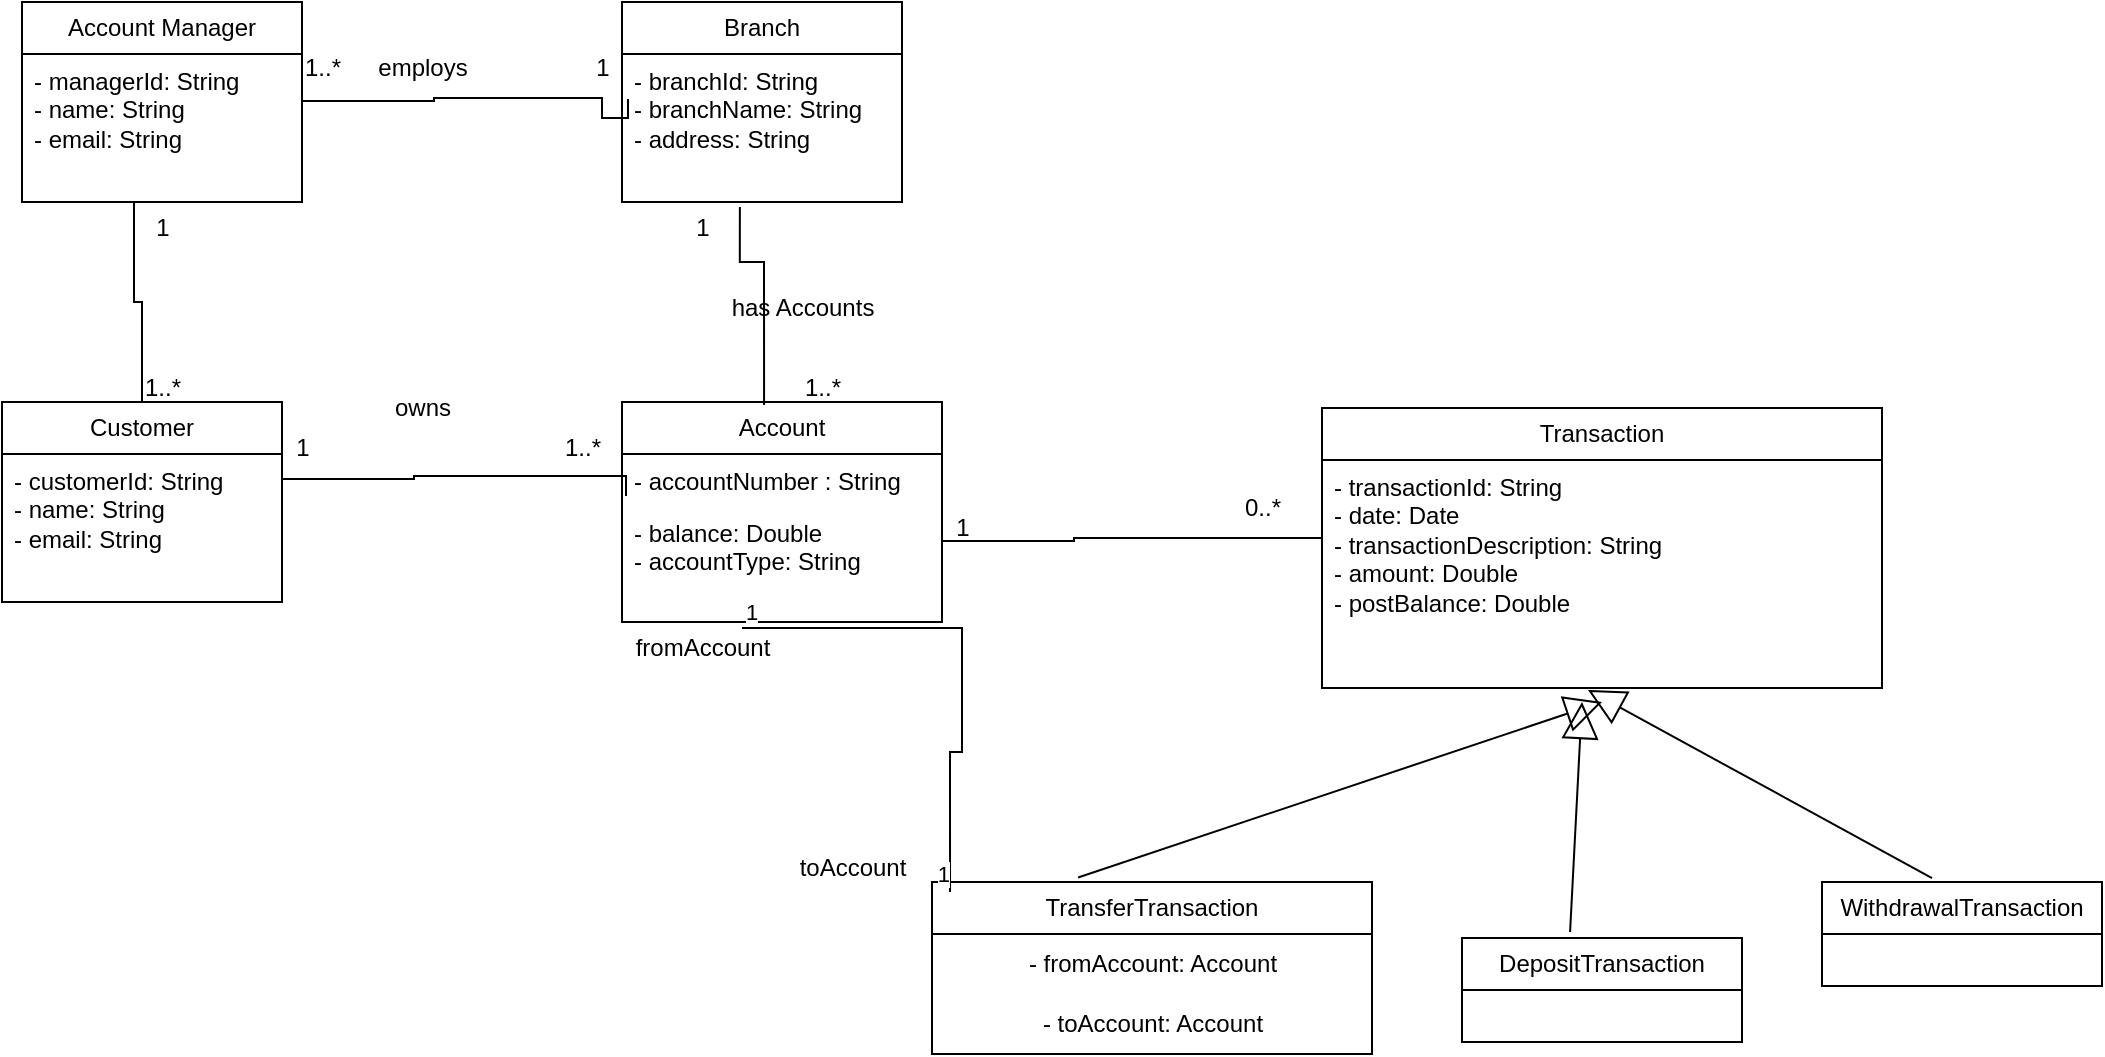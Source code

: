 <mxfile version="28.1.2" pages="10">
  <diagram id="C5RBs43oDa-KdzZeNtuy" name="Banking">
    <mxGraphModel dx="1306" dy="1946" grid="1" gridSize="10" guides="1" tooltips="1" connect="1" arrows="1" fold="1" page="1" pageScale="1" pageWidth="827" pageHeight="1169" math="0" shadow="0">
      <root>
        <mxCell id="WIyWlLk6GJQsqaUBKTNV-0" />
        <mxCell id="WIyWlLk6GJQsqaUBKTNV-1" parent="WIyWlLk6GJQsqaUBKTNV-0" />
        <mxCell id="5rSWQZUROxCUXYxzMZ1v-0" value="Customer" style="swimlane;fontStyle=0;childLayout=stackLayout;horizontal=1;startSize=26;fillColor=none;horizontalStack=0;resizeParent=1;resizeParentMax=0;resizeLast=0;collapsible=1;marginBottom=0;whiteSpace=wrap;html=1;" vertex="1" parent="WIyWlLk6GJQsqaUBKTNV-1">
          <mxGeometry x="60" y="80" width="140" height="100" as="geometry" />
        </mxCell>
        <mxCell id="5rSWQZUROxCUXYxzMZ1v-1" value="&lt;div&gt;- customerId: String&lt;/div&gt;- name: String&lt;div&gt;- email: String&amp;nbsp;&lt;/div&gt;" style="text;strokeColor=none;fillColor=none;align=left;verticalAlign=top;spacingLeft=4;spacingRight=4;overflow=hidden;rotatable=0;points=[[0,0.5],[1,0.5]];portConstraint=eastwest;whiteSpace=wrap;html=1;" vertex="1" parent="5rSWQZUROxCUXYxzMZ1v-0">
          <mxGeometry y="26" width="140" height="74" as="geometry" />
        </mxCell>
        <mxCell id="5rSWQZUROxCUXYxzMZ1v-4" value="Account" style="swimlane;fontStyle=0;childLayout=stackLayout;horizontal=1;startSize=26;fillColor=none;horizontalStack=0;resizeParent=1;resizeParentMax=0;resizeLast=0;collapsible=1;marginBottom=0;whiteSpace=wrap;html=1;" vertex="1" parent="WIyWlLk6GJQsqaUBKTNV-1">
          <mxGeometry x="370" y="80" width="160" height="110" as="geometry" />
        </mxCell>
        <mxCell id="5rSWQZUROxCUXYxzMZ1v-5" value="- accountNumber : String" style="text;strokeColor=none;fillColor=none;align=left;verticalAlign=top;spacingLeft=4;spacingRight=4;overflow=hidden;rotatable=0;points=[[0,0.5],[1,0.5]];portConstraint=eastwest;whiteSpace=wrap;html=1;" vertex="1" parent="5rSWQZUROxCUXYxzMZ1v-4">
          <mxGeometry y="26" width="160" height="26" as="geometry" />
        </mxCell>
        <mxCell id="5rSWQZUROxCUXYxzMZ1v-6" value="- balance: Double&lt;div&gt;- accountType: String&amp;nbsp;&lt;/div&gt;" style="text;strokeColor=none;fillColor=none;align=left;verticalAlign=top;spacingLeft=4;spacingRight=4;overflow=hidden;rotatable=0;points=[[0,0.5],[1,0.5]];portConstraint=eastwest;whiteSpace=wrap;html=1;" vertex="1" parent="5rSWQZUROxCUXYxzMZ1v-4">
          <mxGeometry y="52" width="160" height="58" as="geometry" />
        </mxCell>
        <mxCell id="5rSWQZUROxCUXYxzMZ1v-12" value="1..*" style="text;html=1;align=center;verticalAlign=middle;resizable=0;points=[];autosize=1;strokeColor=none;fillColor=none;" vertex="1" parent="WIyWlLk6GJQsqaUBKTNV-1">
          <mxGeometry x="330" y="88" width="40" height="30" as="geometry" />
        </mxCell>
        <mxCell id="5rSWQZUROxCUXYxzMZ1v-15" value="" style="endArrow=none;html=1;edgeStyle=orthogonalEdgeStyle;rounded=0;entryX=1.05;entryY=-0.033;entryDx=0;entryDy=0;entryPerimeter=0;" edge="1" parent="WIyWlLk6GJQsqaUBKTNV-1">
          <mxGeometry relative="1" as="geometry">
            <mxPoint x="200" y="118.5" as="sourcePoint" />
            <mxPoint x="372" y="127.01" as="targetPoint" />
            <Array as="points">
              <mxPoint x="266" y="119" />
              <mxPoint x="266" y="117" />
            </Array>
          </mxGeometry>
        </mxCell>
        <mxCell id="5rSWQZUROxCUXYxzMZ1v-18" value="1" style="text;html=1;align=center;verticalAlign=middle;resizable=0;points=[];autosize=1;strokeColor=none;fillColor=none;" vertex="1" parent="WIyWlLk6GJQsqaUBKTNV-1">
          <mxGeometry x="195" y="88" width="30" height="30" as="geometry" />
        </mxCell>
        <mxCell id="5rSWQZUROxCUXYxzMZ1v-19" value="Transaction" style="swimlane;fontStyle=0;childLayout=stackLayout;horizontal=1;startSize=26;fillColor=none;horizontalStack=0;resizeParent=1;resizeParentMax=0;resizeLast=0;collapsible=1;marginBottom=0;whiteSpace=wrap;html=1;" vertex="1" parent="WIyWlLk6GJQsqaUBKTNV-1">
          <mxGeometry x="720" y="83" width="280" height="140" as="geometry" />
        </mxCell>
        <mxCell id="5rSWQZUROxCUXYxzMZ1v-22" value="- transactionId: String&lt;div&gt;- date: Date&lt;div&gt;- transactionDescription: String&lt;/div&gt;&lt;div&gt;- amount: Double&lt;/div&gt;&lt;div&gt;- postBalance: Double&lt;/div&gt;&lt;/div&gt;" style="text;strokeColor=none;fillColor=none;align=left;verticalAlign=top;spacingLeft=4;spacingRight=4;overflow=hidden;rotatable=0;points=[[0,0.5],[1,0.5]];portConstraint=eastwest;whiteSpace=wrap;html=1;" vertex="1" parent="5rSWQZUROxCUXYxzMZ1v-19">
          <mxGeometry y="26" width="280" height="114" as="geometry" />
        </mxCell>
        <mxCell id="5rSWQZUROxCUXYxzMZ1v-24" value="" style="endArrow=none;html=1;edgeStyle=orthogonalEdgeStyle;rounded=0;entryX=0;entryY=0.269;entryDx=0;entryDy=0;entryPerimeter=0;" edge="1" parent="WIyWlLk6GJQsqaUBKTNV-1">
          <mxGeometry relative="1" as="geometry">
            <mxPoint x="530" y="149.5" as="sourcePoint" />
            <mxPoint x="720" y="141.994" as="targetPoint" />
            <Array as="points">
              <mxPoint x="596" y="150" />
              <mxPoint x="596" y="148" />
              <mxPoint x="720" y="148" />
            </Array>
          </mxGeometry>
        </mxCell>
        <mxCell id="5rSWQZUROxCUXYxzMZ1v-26" value="0..*" style="text;html=1;align=center;verticalAlign=middle;resizable=0;points=[];autosize=1;strokeColor=none;fillColor=none;" vertex="1" parent="WIyWlLk6GJQsqaUBKTNV-1">
          <mxGeometry x="670" y="118" width="40" height="30" as="geometry" />
        </mxCell>
        <mxCell id="5rSWQZUROxCUXYxzMZ1v-27" value="1" style="text;html=1;align=center;verticalAlign=middle;resizable=0;points=[];autosize=1;strokeColor=none;fillColor=none;" vertex="1" parent="WIyWlLk6GJQsqaUBKTNV-1">
          <mxGeometry x="525" y="128" width="30" height="30" as="geometry" />
        </mxCell>
        <mxCell id="5rSWQZUROxCUXYxzMZ1v-30" value="Branch" style="swimlane;fontStyle=0;childLayout=stackLayout;horizontal=1;startSize=26;fillColor=none;horizontalStack=0;resizeParent=1;resizeParentMax=0;resizeLast=0;collapsible=1;marginBottom=0;whiteSpace=wrap;html=1;" vertex="1" parent="WIyWlLk6GJQsqaUBKTNV-1">
          <mxGeometry x="370" y="-120" width="140" height="100" as="geometry" />
        </mxCell>
        <mxCell id="5rSWQZUROxCUXYxzMZ1v-33" value="- branchId: String&lt;div&gt;- branchName: String&lt;/div&gt;&lt;div&gt;- address: String&lt;/div&gt;" style="text;strokeColor=none;fillColor=none;align=left;verticalAlign=top;spacingLeft=4;spacingRight=4;overflow=hidden;rotatable=0;points=[[0,0.5],[1,0.5]];portConstraint=eastwest;whiteSpace=wrap;html=1;" vertex="1" parent="5rSWQZUROxCUXYxzMZ1v-30">
          <mxGeometry y="26" width="140" height="74" as="geometry" />
        </mxCell>
        <mxCell id="5rSWQZUROxCUXYxzMZ1v-37" value="" style="endArrow=none;html=1;edgeStyle=orthogonalEdgeStyle;rounded=0;entryX=0.444;entryY=0.014;entryDx=0;entryDy=0;entryPerimeter=0;exitX=0.421;exitY=1.034;exitDx=0;exitDy=0;exitPerimeter=0;" edge="1" parent="WIyWlLk6GJQsqaUBKTNV-1" source="5rSWQZUROxCUXYxzMZ1v-33" target="5rSWQZUROxCUXYxzMZ1v-4">
          <mxGeometry relative="1" as="geometry">
            <mxPoint x="400" y="10" as="sourcePoint" />
            <mxPoint x="440" y="10" as="targetPoint" />
            <Array as="points">
              <mxPoint x="429" y="10" />
              <mxPoint x="441" y="10" />
            </Array>
          </mxGeometry>
        </mxCell>
        <mxCell id="5rSWQZUROxCUXYxzMZ1v-40" value="1" style="text;html=1;align=center;verticalAlign=middle;resizable=0;points=[];autosize=1;strokeColor=none;fillColor=none;" vertex="1" parent="WIyWlLk6GJQsqaUBKTNV-1">
          <mxGeometry x="395" y="-22" width="30" height="30" as="geometry" />
        </mxCell>
        <mxCell id="5rSWQZUROxCUXYxzMZ1v-41" value="1..*" style="text;html=1;align=center;verticalAlign=middle;resizable=0;points=[];autosize=1;strokeColor=none;fillColor=none;" vertex="1" parent="WIyWlLk6GJQsqaUBKTNV-1">
          <mxGeometry x="450" y="58" width="40" height="30" as="geometry" />
        </mxCell>
        <mxCell id="5rSWQZUROxCUXYxzMZ1v-42" value="has Accounts" style="text;html=1;align=center;verticalAlign=middle;resizable=0;points=[];autosize=1;strokeColor=none;fillColor=none;" vertex="1" parent="WIyWlLk6GJQsqaUBKTNV-1">
          <mxGeometry x="415" y="18" width="90" height="30" as="geometry" />
        </mxCell>
        <mxCell id="5rSWQZUROxCUXYxzMZ1v-43" value="Account Manager" style="swimlane;fontStyle=0;childLayout=stackLayout;horizontal=1;startSize=26;fillColor=none;horizontalStack=0;resizeParent=1;resizeParentMax=0;resizeLast=0;collapsible=1;marginBottom=0;whiteSpace=wrap;html=1;" vertex="1" parent="WIyWlLk6GJQsqaUBKTNV-1">
          <mxGeometry x="70" y="-120" width="140" height="100" as="geometry" />
        </mxCell>
        <mxCell id="5rSWQZUROxCUXYxzMZ1v-44" value="&lt;div&gt;- managerId: String&lt;/div&gt;- name: String&lt;div&gt;- email: String&amp;nbsp;&lt;/div&gt;" style="text;strokeColor=none;fillColor=none;align=left;verticalAlign=top;spacingLeft=4;spacingRight=4;overflow=hidden;rotatable=0;points=[[0,0.5],[1,0.5]];portConstraint=eastwest;whiteSpace=wrap;html=1;" vertex="1" parent="5rSWQZUROxCUXYxzMZ1v-43">
          <mxGeometry y="26" width="140" height="74" as="geometry" />
        </mxCell>
        <mxCell id="5rSWQZUROxCUXYxzMZ1v-48" value="1" style="text;html=1;align=center;verticalAlign=middle;resizable=0;points=[];autosize=1;strokeColor=none;fillColor=none;" vertex="1" parent="WIyWlLk6GJQsqaUBKTNV-1">
          <mxGeometry x="345" y="-102" width="30" height="30" as="geometry" />
        </mxCell>
        <mxCell id="5rSWQZUROxCUXYxzMZ1v-51" value="1..*" style="text;html=1;align=center;verticalAlign=middle;resizable=0;points=[];autosize=1;strokeColor=none;fillColor=none;" vertex="1" parent="WIyWlLk6GJQsqaUBKTNV-1">
          <mxGeometry x="200" y="-102" width="40" height="30" as="geometry" />
        </mxCell>
        <mxCell id="5rSWQZUROxCUXYxzMZ1v-52" value="employs" style="text;html=1;align=center;verticalAlign=middle;resizable=0;points=[];autosize=1;strokeColor=none;fillColor=none;" vertex="1" parent="WIyWlLk6GJQsqaUBKTNV-1">
          <mxGeometry x="235" y="-102" width="70" height="30" as="geometry" />
        </mxCell>
        <mxCell id="5rSWQZUROxCUXYxzMZ1v-53" value="" style="endArrow=none;html=1;edgeStyle=orthogonalEdgeStyle;rounded=0;entryX=0.5;entryY=0;entryDx=0;entryDy=0;exitX=0.4;exitY=1.007;exitDx=0;exitDy=0;exitPerimeter=0;" edge="1" parent="WIyWlLk6GJQsqaUBKTNV-1" source="5rSWQZUROxCUXYxzMZ1v-44" target="5rSWQZUROxCUXYxzMZ1v-0">
          <mxGeometry relative="1" as="geometry">
            <mxPoint x="115" y="-7.5" as="sourcePoint" />
            <mxPoint x="210" y="-7.5" as="targetPoint" />
          </mxGeometry>
        </mxCell>
        <mxCell id="5rSWQZUROxCUXYxzMZ1v-56" value="1" style="text;html=1;align=center;verticalAlign=middle;resizable=0;points=[];autosize=1;strokeColor=none;fillColor=none;" vertex="1" parent="WIyWlLk6GJQsqaUBKTNV-1">
          <mxGeometry x="125" y="-22" width="30" height="30" as="geometry" />
        </mxCell>
        <mxCell id="5rSWQZUROxCUXYxzMZ1v-57" value="1..*" style="text;html=1;align=center;verticalAlign=middle;resizable=0;points=[];autosize=1;strokeColor=none;fillColor=none;" vertex="1" parent="WIyWlLk6GJQsqaUBKTNV-1">
          <mxGeometry x="120" y="58" width="40" height="30" as="geometry" />
        </mxCell>
        <mxCell id="5rSWQZUROxCUXYxzMZ1v-58" value="" style="endArrow=none;html=1;edgeStyle=orthogonalEdgeStyle;rounded=0;entryX=0.933;entryY=1.017;entryDx=0;entryDy=0;entryPerimeter=0;" edge="1" parent="WIyWlLk6GJQsqaUBKTNV-1" target="5rSWQZUROxCUXYxzMZ1v-48">
          <mxGeometry relative="1" as="geometry">
            <mxPoint x="210" y="-70.5" as="sourcePoint" />
            <mxPoint x="360" y="-70" as="targetPoint" />
            <Array as="points">
              <mxPoint x="276" y="-70" />
              <mxPoint x="276" y="-72" />
              <mxPoint x="360" y="-72" />
              <mxPoint x="360" y="-62" />
              <mxPoint x="373" y="-62" />
            </Array>
          </mxGeometry>
        </mxCell>
        <mxCell id="5rSWQZUROxCUXYxzMZ1v-59" value="DepositTransaction" style="swimlane;fontStyle=0;childLayout=stackLayout;horizontal=1;startSize=26;fillColor=none;horizontalStack=0;resizeParent=1;resizeParentMax=0;resizeLast=0;collapsible=1;marginBottom=0;whiteSpace=wrap;html=1;" vertex="1" parent="WIyWlLk6GJQsqaUBKTNV-1">
          <mxGeometry x="790" y="348" width="140" height="52" as="geometry" />
        </mxCell>
        <mxCell id="5rSWQZUROxCUXYxzMZ1v-64" value="WithdrawalTransaction" style="swimlane;fontStyle=0;childLayout=stackLayout;horizontal=1;startSize=26;fillColor=none;horizontalStack=0;resizeParent=1;resizeParentMax=0;resizeLast=0;collapsible=1;marginBottom=0;whiteSpace=wrap;html=1;" vertex="1" parent="WIyWlLk6GJQsqaUBKTNV-1">
          <mxGeometry x="970" y="320" width="140" height="52" as="geometry" />
        </mxCell>
        <mxCell id="5rSWQZUROxCUXYxzMZ1v-68" value="TransferTransaction" style="swimlane;fontStyle=0;childLayout=stackLayout;horizontal=1;startSize=26;fillColor=none;horizontalStack=0;resizeParent=1;resizeParentMax=0;resizeLast=0;collapsible=1;marginBottom=0;whiteSpace=wrap;html=1;" vertex="1" parent="WIyWlLk6GJQsqaUBKTNV-1">
          <mxGeometry x="525" y="320" width="220" height="86" as="geometry" />
        </mxCell>
        <mxCell id="5rSWQZUROxCUXYxzMZ1v-85" value="- fromAccount: Account" style="text;html=1;align=center;verticalAlign=middle;resizable=0;points=[];autosize=1;strokeColor=none;fillColor=none;" vertex="1" parent="5rSWQZUROxCUXYxzMZ1v-68">
          <mxGeometry y="26" width="220" height="30" as="geometry" />
        </mxCell>
        <mxCell id="5rSWQZUROxCUXYxzMZ1v-86" value="- toAccount: Account" style="text;html=1;align=center;verticalAlign=middle;resizable=0;points=[];autosize=1;strokeColor=none;fillColor=none;" vertex="1" parent="5rSWQZUROxCUXYxzMZ1v-68">
          <mxGeometry y="56" width="220" height="30" as="geometry" />
        </mxCell>
        <mxCell id="5rSWQZUROxCUXYxzMZ1v-72" value="" style="endArrow=block;endSize=16;endFill=0;html=1;rounded=0;entryX=0.475;entryY=1.009;entryDx=0;entryDy=0;entryPerimeter=0;exitX=0.393;exitY=-0.038;exitDx=0;exitDy=0;exitPerimeter=0;" edge="1" parent="WIyWlLk6GJQsqaUBKTNV-1" source="5rSWQZUROxCUXYxzMZ1v-64" target="5rSWQZUROxCUXYxzMZ1v-22">
          <mxGeometry width="160" relative="1" as="geometry">
            <mxPoint x="853" y="320" as="sourcePoint" />
            <mxPoint x="855" y="250" as="targetPoint" />
          </mxGeometry>
        </mxCell>
        <mxCell id="5rSWQZUROxCUXYxzMZ1v-79" value="" style="endArrow=block;endSize=16;endFill=0;html=1;rounded=0;exitX=0.386;exitY=-0.058;exitDx=0;exitDy=0;exitPerimeter=0;" edge="1" parent="WIyWlLk6GJQsqaUBKTNV-1" source="5rSWQZUROxCUXYxzMZ1v-59">
          <mxGeometry width="160" relative="1" as="geometry">
            <mxPoint x="600" y="280" as="sourcePoint" />
            <mxPoint x="850" y="230" as="targetPoint" />
          </mxGeometry>
        </mxCell>
        <mxCell id="5rSWQZUROxCUXYxzMZ1v-80" value="" style="endArrow=block;endSize=16;endFill=0;html=1;rounded=0;exitX=0.332;exitY=-0.026;exitDx=0;exitDy=0;exitPerimeter=0;" edge="1" parent="WIyWlLk6GJQsqaUBKTNV-1" source="5rSWQZUROxCUXYxzMZ1v-68">
          <mxGeometry width="160" relative="1" as="geometry">
            <mxPoint x="1130" y="310" as="sourcePoint" />
            <mxPoint x="860" y="230" as="targetPoint" />
          </mxGeometry>
        </mxCell>
        <mxCell id="5rSWQZUROxCUXYxzMZ1v-82" value="" style="endArrow=none;html=1;edgeStyle=orthogonalEdgeStyle;rounded=0;entryX=0.041;entryY=0.058;entryDx=0;entryDy=0;entryPerimeter=0;exitX=0.375;exitY=1.052;exitDx=0;exitDy=0;exitPerimeter=0;" edge="1" parent="WIyWlLk6GJQsqaUBKTNV-1" source="5rSWQZUROxCUXYxzMZ1v-6" target="5rSWQZUROxCUXYxzMZ1v-68">
          <mxGeometry relative="1" as="geometry">
            <mxPoint x="354.5" y="280" as="sourcePoint" />
            <mxPoint x="489.5" y="367" as="targetPoint" />
          </mxGeometry>
        </mxCell>
        <mxCell id="5rSWQZUROxCUXYxzMZ1v-83" value="1" style="edgeLabel;resizable=0;html=1;align=left;verticalAlign=bottom;" connectable="0" vertex="1" parent="5rSWQZUROxCUXYxzMZ1v-82">
          <mxGeometry x="-1" relative="1" as="geometry" />
        </mxCell>
        <mxCell id="5rSWQZUROxCUXYxzMZ1v-84" value="1" style="edgeLabel;resizable=0;html=1;align=right;verticalAlign=bottom;" connectable="0" vertex="1" parent="5rSWQZUROxCUXYxzMZ1v-82">
          <mxGeometry x="1" relative="1" as="geometry" />
        </mxCell>
        <mxCell id="5rSWQZUROxCUXYxzMZ1v-87" value="owns" style="text;html=1;align=center;verticalAlign=middle;resizable=0;points=[];autosize=1;strokeColor=none;fillColor=none;" vertex="1" parent="WIyWlLk6GJQsqaUBKTNV-1">
          <mxGeometry x="245" y="68" width="50" height="30" as="geometry" />
        </mxCell>
        <mxCell id="5rSWQZUROxCUXYxzMZ1v-88" value="fromAccount" style="text;html=1;align=center;verticalAlign=middle;resizable=0;points=[];autosize=1;strokeColor=none;fillColor=none;" vertex="1" parent="WIyWlLk6GJQsqaUBKTNV-1">
          <mxGeometry x="365" y="188" width="90" height="30" as="geometry" />
        </mxCell>
        <mxCell id="5rSWQZUROxCUXYxzMZ1v-89" value="toAccount" style="text;html=1;align=center;verticalAlign=middle;resizable=0;points=[];autosize=1;strokeColor=none;fillColor=none;" vertex="1" parent="WIyWlLk6GJQsqaUBKTNV-1">
          <mxGeometry x="445" y="298" width="80" height="30" as="geometry" />
        </mxCell>
      </root>
    </mxGraphModel>
  </diagram>
  <diagram id="Y_YB8QLJI9JUhNaT_5yl" name="Library ">
    <mxGraphModel dx="1306" dy="811" grid="1" gridSize="10" guides="1" tooltips="1" connect="1" arrows="1" fold="1" page="1" pageScale="1" pageWidth="827" pageHeight="1169" math="0" shadow="0">
      <root>
        <mxCell id="0" />
        <mxCell id="1" parent="0" />
        <mxCell id="RZxrPy9BsaLf_r8x56hA-1" value="Customer" style="swimlane;fontStyle=0;childLayout=stackLayout;horizontal=1;startSize=26;fillColor=none;horizontalStack=0;resizeParent=1;resizeParentMax=0;resizeLast=0;collapsible=1;marginBottom=0;whiteSpace=wrap;html=1;" parent="1" vertex="1">
          <mxGeometry x="20" y="70" width="140" height="104" as="geometry" />
        </mxCell>
        <mxCell id="RZxrPy9BsaLf_r8x56hA-2" value="- customerId: String" style="text;strokeColor=none;fillColor=none;align=left;verticalAlign=top;spacingLeft=4;spacingRight=4;overflow=hidden;rotatable=0;points=[[0,0.5],[1,0.5]];portConstraint=eastwest;whiteSpace=wrap;html=1;" parent="RZxrPy9BsaLf_r8x56hA-1" vertex="1">
          <mxGeometry y="26" width="140" height="26" as="geometry" />
        </mxCell>
        <mxCell id="RZxrPy9BsaLf_r8x56hA-3" value="- name: String" style="text;strokeColor=none;fillColor=none;align=left;verticalAlign=top;spacingLeft=4;spacingRight=4;overflow=hidden;rotatable=0;points=[[0,0.5],[1,0.5]];portConstraint=eastwest;whiteSpace=wrap;html=1;" parent="RZxrPy9BsaLf_r8x56hA-1" vertex="1">
          <mxGeometry y="52" width="140" height="26" as="geometry" />
        </mxCell>
        <mxCell id="RZxrPy9BsaLf_r8x56hA-4" value="- email: String&amp;nbsp;" style="text;strokeColor=none;fillColor=none;align=left;verticalAlign=top;spacingLeft=4;spacingRight=4;overflow=hidden;rotatable=0;points=[[0,0.5],[1,0.5]];portConstraint=eastwest;whiteSpace=wrap;html=1;" parent="RZxrPy9BsaLf_r8x56hA-1" vertex="1">
          <mxGeometry y="78" width="140" height="26" as="geometry" />
        </mxCell>
        <mxCell id="RZxrPy9BsaLf_r8x56hA-5" value="Order" style="swimlane;fontStyle=0;childLayout=stackLayout;horizontal=1;startSize=26;fillColor=none;horizontalStack=0;resizeParent=1;resizeParentMax=0;resizeLast=0;collapsible=1;marginBottom=0;whiteSpace=wrap;html=1;" parent="1" vertex="1">
          <mxGeometry x="320" y="80" width="140" height="78" as="geometry" />
        </mxCell>
        <mxCell id="RZxrPy9BsaLf_r8x56hA-6" value="- orderId: String" style="text;strokeColor=none;fillColor=none;align=left;verticalAlign=top;spacingLeft=4;spacingRight=4;overflow=hidden;rotatable=0;points=[[0,0.5],[1,0.5]];portConstraint=eastwest;whiteSpace=wrap;html=1;" parent="RZxrPy9BsaLf_r8x56hA-5" vertex="1">
          <mxGeometry y="26" width="140" height="26" as="geometry" />
        </mxCell>
        <mxCell id="RZxrPy9BsaLf_r8x56hA-7" value="- orderDate: Date" style="text;strokeColor=none;fillColor=none;align=left;verticalAlign=top;spacingLeft=4;spacingRight=4;overflow=hidden;rotatable=0;points=[[0,0.5],[1,0.5]];portConstraint=eastwest;whiteSpace=wrap;html=1;" parent="RZxrPy9BsaLf_r8x56hA-5" vertex="1">
          <mxGeometry y="52" width="140" height="26" as="geometry" />
        </mxCell>
        <mxCell id="RZxrPy9BsaLf_r8x56hA-13" value="Book" style="swimlane;fontStyle=0;childLayout=stackLayout;horizontal=1;startSize=26;fillColor=none;horizontalStack=0;resizeParent=1;resizeParentMax=0;resizeLast=0;collapsible=1;marginBottom=0;whiteSpace=wrap;html=1;" parent="1" vertex="1">
          <mxGeometry x="850" y="70" width="140" height="104" as="geometry" />
        </mxCell>
        <mxCell id="RZxrPy9BsaLf_r8x56hA-14" value="- bookId: String&lt;div&gt;&lt;br&gt;&lt;/div&gt;" style="text;strokeColor=none;fillColor=none;align=left;verticalAlign=top;spacingLeft=4;spacingRight=4;overflow=hidden;rotatable=0;points=[[0,0.5],[1,0.5]];portConstraint=eastwest;whiteSpace=wrap;html=1;" parent="RZxrPy9BsaLf_r8x56hA-13" vertex="1">
          <mxGeometry y="26" width="140" height="26" as="geometry" />
        </mxCell>
        <mxCell id="RZxrPy9BsaLf_r8x56hA-15" value="- title: String" style="text;strokeColor=none;fillColor=none;align=left;verticalAlign=top;spacingLeft=4;spacingRight=4;overflow=hidden;rotatable=0;points=[[0,0.5],[1,0.5]];portConstraint=eastwest;whiteSpace=wrap;html=1;" parent="RZxrPy9BsaLf_r8x56hA-13" vertex="1">
          <mxGeometry y="52" width="140" height="26" as="geometry" />
        </mxCell>
        <mxCell id="RZxrPy9BsaLf_r8x56hA-16" value="- price: Double" style="text;strokeColor=none;fillColor=none;align=left;verticalAlign=top;spacingLeft=4;spacingRight=4;overflow=hidden;rotatable=0;points=[[0,0.5],[1,0.5]];portConstraint=eastwest;whiteSpace=wrap;html=1;" parent="RZxrPy9BsaLf_r8x56hA-13" vertex="1">
          <mxGeometry y="78" width="140" height="26" as="geometry" />
        </mxCell>
        <mxCell id="RZxrPy9BsaLf_r8x56hA-17" value="Author" style="swimlane;fontStyle=0;childLayout=stackLayout;horizontal=1;startSize=26;fillColor=none;horizontalStack=0;resizeParent=1;resizeParentMax=0;resizeLast=0;collapsible=1;marginBottom=0;whiteSpace=wrap;html=1;" parent="1" vertex="1">
          <mxGeometry x="1390" y="78" width="140" height="78" as="geometry" />
        </mxCell>
        <mxCell id="RZxrPy9BsaLf_r8x56hA-18" value="- authorId: String" style="text;strokeColor=none;fillColor=none;align=left;verticalAlign=top;spacingLeft=4;spacingRight=4;overflow=hidden;rotatable=0;points=[[0,0.5],[1,0.5]];portConstraint=eastwest;whiteSpace=wrap;html=1;" parent="RZxrPy9BsaLf_r8x56hA-17" vertex="1">
          <mxGeometry y="26" width="140" height="26" as="geometry" />
        </mxCell>
        <mxCell id="RZxrPy9BsaLf_r8x56hA-19" value="- name: String" style="text;strokeColor=none;fillColor=none;align=left;verticalAlign=top;spacingLeft=4;spacingRight=4;overflow=hidden;rotatable=0;points=[[0,0.5],[1,0.5]];portConstraint=eastwest;whiteSpace=wrap;html=1;" parent="RZxrPy9BsaLf_r8x56hA-17" vertex="1">
          <mxGeometry y="52" width="140" height="26" as="geometry" />
        </mxCell>
        <mxCell id="RZxrPy9BsaLf_r8x56hA-21" value="Publisher" style="swimlane;fontStyle=0;childLayout=stackLayout;horizontal=1;startSize=26;fillColor=none;horizontalStack=0;resizeParent=1;resizeParentMax=0;resizeLast=0;collapsible=1;marginBottom=0;whiteSpace=wrap;html=1;" parent="1" vertex="1">
          <mxGeometry x="850" y="360" width="140" height="104" as="geometry" />
        </mxCell>
        <mxCell id="RZxrPy9BsaLf_r8x56hA-22" value="- publisherId: String" style="text;strokeColor=none;fillColor=none;align=left;verticalAlign=top;spacingLeft=4;spacingRight=4;overflow=hidden;rotatable=0;points=[[0,0.5],[1,0.5]];portConstraint=eastwest;whiteSpace=wrap;html=1;" parent="RZxrPy9BsaLf_r8x56hA-21" vertex="1">
          <mxGeometry y="26" width="140" height="26" as="geometry" />
        </mxCell>
        <mxCell id="RZxrPy9BsaLf_r8x56hA-23" value="- name: String" style="text;strokeColor=none;fillColor=none;align=left;verticalAlign=top;spacingLeft=4;spacingRight=4;overflow=hidden;rotatable=0;points=[[0,0.5],[1,0.5]];portConstraint=eastwest;whiteSpace=wrap;html=1;" parent="RZxrPy9BsaLf_r8x56hA-21" vertex="1">
          <mxGeometry y="52" width="140" height="26" as="geometry" />
        </mxCell>
        <mxCell id="HyYFeyIOUUvnG2k3-wQr-1" value="- address: String" style="text;strokeColor=none;fillColor=none;align=left;verticalAlign=top;spacingLeft=4;spacingRight=4;overflow=hidden;rotatable=0;points=[[0,0.5],[1,0.5]];portConstraint=eastwest;whiteSpace=wrap;html=1;" parent="RZxrPy9BsaLf_r8x56hA-21" vertex="1">
          <mxGeometry y="78" width="140" height="26" as="geometry" />
        </mxCell>
        <mxCell id="RZxrPy9BsaLf_r8x56hA-32" value="" style="endArrow=none;html=1;edgeStyle=orthogonalEdgeStyle;rounded=0;" parent="1" edge="1">
          <mxGeometry relative="1" as="geometry">
            <mxPoint x="160" y="131.5" as="sourcePoint" />
            <mxPoint x="320" y="131.5" as="targetPoint" />
          </mxGeometry>
        </mxCell>
        <mxCell id="RZxrPy9BsaLf_r8x56hA-33" value="1" style="edgeLabel;resizable=0;html=1;align=left;verticalAlign=bottom;" parent="RZxrPy9BsaLf_r8x56hA-32" connectable="0" vertex="1">
          <mxGeometry x="-1" relative="1" as="geometry" />
        </mxCell>
        <mxCell id="RZxrPy9BsaLf_r8x56hA-34" value="0..*" style="edgeLabel;resizable=0;html=1;align=right;verticalAlign=bottom;" parent="RZxrPy9BsaLf_r8x56hA-32" connectable="0" vertex="1">
          <mxGeometry x="1" relative="1" as="geometry" />
        </mxCell>
        <mxCell id="RZxrPy9BsaLf_r8x56hA-35" value="places" style="text;html=1;align=center;verticalAlign=middle;resizable=0;points=[];autosize=1;strokeColor=none;fillColor=none;" parent="1" vertex="1">
          <mxGeometry x="200" y="88" width="60" height="30" as="geometry" />
        </mxCell>
        <mxCell id="RZxrPy9BsaLf_r8x56hA-52" value="OrderLine" style="swimlane;fontStyle=0;childLayout=stackLayout;horizontal=1;startSize=26;fillColor=none;horizontalStack=0;resizeParent=1;resizeParentMax=0;resizeLast=0;collapsible=1;marginBottom=0;whiteSpace=wrap;html=1;" parent="1" vertex="1">
          <mxGeometry x="560" y="80" width="140" height="78" as="geometry" />
        </mxCell>
        <mxCell id="RZxrPy9BsaLf_r8x56hA-53" value="- quantity: Integer" style="text;strokeColor=none;fillColor=none;align=left;verticalAlign=top;spacingLeft=4;spacingRight=4;overflow=hidden;rotatable=0;points=[[0,0.5],[1,0.5]];portConstraint=eastwest;whiteSpace=wrap;html=1;" parent="RZxrPy9BsaLf_r8x56hA-52" vertex="1">
          <mxGeometry y="26" width="140" height="26" as="geometry" />
        </mxCell>
        <mxCell id="RZxrPy9BsaLf_r8x56hA-54" value="- linePrice: Double" style="text;strokeColor=none;fillColor=none;align=left;verticalAlign=top;spacingLeft=4;spacingRight=4;overflow=hidden;rotatable=0;points=[[0,0.5],[1,0.5]];portConstraint=eastwest;whiteSpace=wrap;html=1;" parent="RZxrPy9BsaLf_r8x56hA-52" vertex="1">
          <mxGeometry y="52" width="140" height="26" as="geometry" />
        </mxCell>
        <mxCell id="RZxrPy9BsaLf_r8x56hA-55" value="" style="endArrow=none;html=1;edgeStyle=orthogonalEdgeStyle;rounded=0;" parent="1" edge="1">
          <mxGeometry relative="1" as="geometry">
            <mxPoint x="460" y="121.5" as="sourcePoint" />
            <mxPoint x="560" y="120" as="targetPoint" />
          </mxGeometry>
        </mxCell>
        <mxCell id="RZxrPy9BsaLf_r8x56hA-58" value="" style="endArrow=none;html=1;edgeStyle=orthogonalEdgeStyle;rounded=0;entryX=0;entryY=0.981;entryDx=0;entryDy=0;entryPerimeter=0;" parent="1" target="RZxrPy9BsaLf_r8x56hA-14" edge="1">
          <mxGeometry relative="1" as="geometry">
            <mxPoint x="700" y="121.5" as="sourcePoint" />
            <mxPoint x="810" y="121.5" as="targetPoint" />
          </mxGeometry>
        </mxCell>
        <mxCell id="RZxrPy9BsaLf_r8x56hA-60" value="1..*" style="text;html=1;align=center;verticalAlign=middle;resizable=0;points=[];autosize=1;strokeColor=none;fillColor=none;" parent="1" vertex="1">
          <mxGeometry x="450" y="88" width="40" height="30" as="geometry" />
        </mxCell>
        <mxCell id="RZxrPy9BsaLf_r8x56hA-61" value="1..*" style="text;html=1;align=center;verticalAlign=middle;resizable=0;points=[];autosize=1;strokeColor=none;fillColor=none;" parent="1" vertex="1">
          <mxGeometry x="530" y="104" width="40" height="30" as="geometry" />
        </mxCell>
        <mxCell id="RZxrPy9BsaLf_r8x56hA-62" value="1..1" style="text;html=1;align=center;verticalAlign=middle;resizable=0;points=[];autosize=1;strokeColor=none;fillColor=none;" parent="1" vertex="1">
          <mxGeometry x="690" y="88" width="40" height="30" as="geometry" />
        </mxCell>
        <mxCell id="RZxrPy9BsaLf_r8x56hA-63" value="1..1" style="text;html=1;align=center;verticalAlign=middle;resizable=0;points=[];autosize=1;strokeColor=none;fillColor=none;" parent="1" vertex="1">
          <mxGeometry x="810" y="104" width="40" height="30" as="geometry" />
        </mxCell>
        <mxCell id="RZxrPy9BsaLf_r8x56hA-64" value="contains" style="text;html=1;align=center;verticalAlign=middle;resizable=0;points=[];autosize=1;strokeColor=none;fillColor=none;" parent="1" vertex="1">
          <mxGeometry x="455" y="128" width="70" height="30" as="geometry" />
        </mxCell>
        <mxCell id="RZxrPy9BsaLf_r8x56hA-65" value="includes" style="text;html=1;align=center;verticalAlign=middle;resizable=0;points=[];autosize=1;strokeColor=none;fillColor=none;" parent="1" vertex="1">
          <mxGeometry x="725" y="78" width="70" height="30" as="geometry" />
        </mxCell>
        <mxCell id="HyYFeyIOUUvnG2k3-wQr-2" value="" style="endArrow=none;html=1;edgeStyle=orthogonalEdgeStyle;rounded=0;" parent="1" edge="1">
          <mxGeometry relative="1" as="geometry">
            <mxPoint x="920" y="180" as="sourcePoint" />
            <mxPoint x="910" y="350" as="targetPoint" />
          </mxGeometry>
        </mxCell>
        <mxCell id="HyYFeyIOUUvnG2k3-wQr-3" value="1..*" style="edgeLabel;resizable=0;html=1;align=left;verticalAlign=bottom;" parent="HyYFeyIOUUvnG2k3-wQr-2" connectable="0" vertex="1">
          <mxGeometry x="-1" relative="1" as="geometry">
            <mxPoint y="20" as="offset" />
          </mxGeometry>
        </mxCell>
        <mxCell id="HyYFeyIOUUvnG2k3-wQr-4" value="1" style="edgeLabel;resizable=0;html=1;align=right;verticalAlign=bottom;" parent="HyYFeyIOUUvnG2k3-wQr-2" connectable="0" vertex="1">
          <mxGeometry x="1" relative="1" as="geometry" />
        </mxCell>
        <mxCell id="HyYFeyIOUUvnG2k3-wQr-5" value="publishes" style="text;html=1;align=center;verticalAlign=middle;resizable=0;points=[];autosize=1;strokeColor=none;fillColor=none;" parent="1" vertex="1">
          <mxGeometry x="905" y="248" width="70" height="30" as="geometry" />
        </mxCell>
        <mxCell id="HyYFeyIOUUvnG2k3-wQr-6" value="BookAuthor" style="swimlane;fontStyle=0;childLayout=stackLayout;horizontal=1;startSize=26;fillColor=none;horizontalStack=0;resizeParent=1;resizeParentMax=0;resizeLast=0;collapsible=1;marginBottom=0;whiteSpace=wrap;html=1;" parent="1" vertex="1">
          <mxGeometry x="1140" y="80" width="140" height="52" as="geometry" />
        </mxCell>
        <mxCell id="HyYFeyIOUUvnG2k3-wQr-7" value="- roled: String" style="text;strokeColor=none;fillColor=none;align=left;verticalAlign=top;spacingLeft=4;spacingRight=4;overflow=hidden;rotatable=0;points=[[0,0.5],[1,0.5]];portConstraint=eastwest;whiteSpace=wrap;html=1;" parent="HyYFeyIOUUvnG2k3-wQr-6" vertex="1">
          <mxGeometry y="26" width="140" height="26" as="geometry" />
        </mxCell>
        <mxCell id="HyYFeyIOUUvnG2k3-wQr-9" value="" style="endArrow=none;html=1;edgeStyle=orthogonalEdgeStyle;rounded=0;entryX=0;entryY=0.923;entryDx=0;entryDy=0;entryPerimeter=0;" parent="1" target="HyYFeyIOUUvnG2k3-wQr-7" edge="1">
          <mxGeometry relative="1" as="geometry">
            <mxPoint x="990" y="128" as="sourcePoint" />
            <mxPoint x="1100" y="128" as="targetPoint" />
            <Array as="points">
              <mxPoint x="990" y="130" />
            </Array>
          </mxGeometry>
        </mxCell>
        <mxCell id="HyYFeyIOUUvnG2k3-wQr-10" value="1" style="edgeLabel;resizable=0;html=1;align=left;verticalAlign=bottom;" parent="HyYFeyIOUUvnG2k3-wQr-9" connectable="0" vertex="1">
          <mxGeometry x="-1" relative="1" as="geometry" />
        </mxCell>
        <mxCell id="HyYFeyIOUUvnG2k3-wQr-11" value="1..*" style="edgeLabel;resizable=0;html=1;align=right;verticalAlign=bottom;" parent="HyYFeyIOUUvnG2k3-wQr-9" connectable="0" vertex="1">
          <mxGeometry x="1" relative="1" as="geometry" />
        </mxCell>
        <mxCell id="HyYFeyIOUUvnG2k3-wQr-12" value="linked with" style="text;html=1;align=center;verticalAlign=middle;resizable=0;points=[];autosize=1;strokeColor=none;fillColor=none;" parent="1" vertex="1">
          <mxGeometry x="1000" y="68" width="80" height="30" as="geometry" />
        </mxCell>
        <mxCell id="HyYFeyIOUUvnG2k3-wQr-13" value="" style="endArrow=none;html=1;edgeStyle=orthogonalEdgeStyle;rounded=0;entryX=0;entryY=0.5;entryDx=0;entryDy=0;" parent="1" target="RZxrPy9BsaLf_r8x56hA-18" edge="1">
          <mxGeometry relative="1" as="geometry">
            <mxPoint x="1280" y="121.5" as="sourcePoint" />
            <mxPoint x="1370" y="121.5" as="targetPoint" />
          </mxGeometry>
        </mxCell>
        <mxCell id="HyYFeyIOUUvnG2k3-wQr-17" value="1..*" style="text;html=1;align=center;verticalAlign=middle;resizable=0;points=[];autosize=1;strokeColor=none;fillColor=none;" parent="1" vertex="1">
          <mxGeometry x="1270" y="88" width="40" height="30" as="geometry" />
        </mxCell>
        <mxCell id="HyYFeyIOUUvnG2k3-wQr-18" value="1" style="text;html=1;align=center;verticalAlign=middle;resizable=0;points=[];autosize=1;strokeColor=none;fillColor=none;" parent="1" vertex="1">
          <mxGeometry x="1365" y="88" width="30" height="30" as="geometry" />
        </mxCell>
        <mxCell id="HyYFeyIOUUvnG2k3-wQr-19" value="assigned to" style="text;html=1;align=center;verticalAlign=middle;resizable=0;points=[];autosize=1;strokeColor=none;fillColor=none;" parent="1" vertex="1">
          <mxGeometry x="1290" y="68" width="80" height="30" as="geometry" />
        </mxCell>
      </root>
    </mxGraphModel>
  </diagram>
  <diagram id="4O7T7Dk7tgRPQ8OHyh03" name="Employee WD">
    <mxGraphModel dx="1545" dy="811" grid="1" gridSize="10" guides="1" tooltips="1" connect="1" arrows="1" fold="1" page="1" pageScale="1" pageWidth="827" pageHeight="1169" math="0" shadow="0">
      <root>
        <mxCell id="0" />
        <mxCell id="1" parent="0" />
        <mxCell id="cE7DWyUk9bqDtXOmYFIi-1" value="Employee" style="swimlane;fontStyle=0;childLayout=stackLayout;horizontal=1;startSize=26;fillColor=none;horizontalStack=0;resizeParent=1;resizeParentMax=0;resizeLast=0;collapsible=1;marginBottom=0;whiteSpace=wrap;html=1;" parent="1" vertex="1">
          <mxGeometry x="80" y="100" width="260" height="156" as="geometry" />
        </mxCell>
        <mxCell id="cE7DWyUk9bqDtXOmYFIi-2" value="- employeeId: String" style="text;strokeColor=none;fillColor=none;align=left;verticalAlign=top;spacingLeft=4;spacingRight=4;overflow=hidden;rotatable=0;points=[[0,0.5],[1,0.5]];portConstraint=eastwest;whiteSpace=wrap;html=1;" parent="cE7DWyUk9bqDtXOmYFIi-1" vertex="1">
          <mxGeometry y="26" width="260" height="26" as="geometry" />
        </mxCell>
        <mxCell id="cE7DWyUk9bqDtXOmYFIi-3" value="- name: String" style="text;strokeColor=none;fillColor=none;align=left;verticalAlign=top;spacingLeft=4;spacingRight=4;overflow=hidden;rotatable=0;points=[[0,0.5],[1,0.5]];portConstraint=eastwest;whiteSpace=wrap;html=1;" parent="cE7DWyUk9bqDtXOmYFIi-1" vertex="1">
          <mxGeometry y="52" width="260" height="26" as="geometry" />
        </mxCell>
        <mxCell id="cE7DWyUk9bqDtXOmYFIi-5" value="- hireDate: LocalDate" style="text;strokeColor=none;fillColor=none;align=left;verticalAlign=top;spacingLeft=4;spacingRight=4;overflow=hidden;rotatable=0;points=[[0,0.5],[1,0.5]];portConstraint=eastwest;whiteSpace=wrap;html=1;" parent="cE7DWyUk9bqDtXOmYFIi-1" vertex="1">
          <mxGeometry y="78" width="260" height="26" as="geometry" />
        </mxCell>
        <mxCell id="cE7DWyUk9bqDtXOmYFIi-4" value="- email: String {unique}" style="text;strokeColor=none;fillColor=none;align=left;verticalAlign=top;spacingLeft=4;spacingRight=4;overflow=hidden;rotatable=0;points=[[0,0.5],[1,0.5]];portConstraint=eastwest;whiteSpace=wrap;html=1;" parent="cE7DWyUk9bqDtXOmYFIi-1" vertex="1">
          <mxGeometry y="104" width="260" height="26" as="geometry" />
        </mxCell>
        <mxCell id="cE7DWyUk9bqDtXOmYFIi-30" style="edgeStyle=orthogonalEdgeStyle;shape=wire;rounded=0;orthogonalLoop=1;jettySize=auto;html=1;exitX=1;exitY=0.5;exitDx=0;exitDy=0;dashed=1;" parent="cE7DWyUk9bqDtXOmYFIi-1" source="cE7DWyUk9bqDtXOmYFIi-17" edge="1">
          <mxGeometry relative="1" as="geometry">
            <mxPoint x="200" y="160" as="targetPoint" />
          </mxGeometry>
        </mxCell>
        <mxCell id="cE7DWyUk9bqDtXOmYFIi-17" value="- isManager: boolean" style="text;strokeColor=none;fillColor=none;align=left;verticalAlign=top;spacingLeft=4;spacingRight=4;overflow=hidden;rotatable=0;points=[[0,0.5],[1,0.5]];portConstraint=eastwest;whiteSpace=wrap;html=1;" parent="cE7DWyUk9bqDtXOmYFIi-1" vertex="1">
          <mxGeometry y="130" width="260" height="26" as="geometry" />
        </mxCell>
        <mxCell id="cE7DWyUk9bqDtXOmYFIi-6" value="Department" style="swimlane;fontStyle=0;childLayout=stackLayout;horizontal=1;startSize=26;fillColor=none;horizontalStack=0;resizeParent=1;resizeParentMax=0;resizeLast=0;collapsible=1;marginBottom=0;whiteSpace=wrap;html=1;" parent="1" vertex="1">
          <mxGeometry x="500" y="100" width="270" height="78" as="geometry" />
        </mxCell>
        <mxCell id="cE7DWyUk9bqDtXOmYFIi-7" value="- departmentCode: String {unique}" style="text;strokeColor=none;fillColor=none;align=left;verticalAlign=top;spacingLeft=4;spacingRight=4;overflow=hidden;rotatable=0;points=[[0,0.5],[1,0.5]];portConstraint=eastwest;whiteSpace=wrap;html=1;" parent="cE7DWyUk9bqDtXOmYFIi-6" vertex="1">
          <mxGeometry y="26" width="270" height="26" as="geometry" />
        </mxCell>
        <mxCell id="cE7DWyUk9bqDtXOmYFIi-8" value="- name: String" style="text;strokeColor=none;fillColor=none;align=left;verticalAlign=top;spacingLeft=4;spacingRight=4;overflow=hidden;rotatable=0;points=[[0,0.5],[1,0.5]];portConstraint=eastwest;whiteSpace=wrap;html=1;" parent="cE7DWyUk9bqDtXOmYFIi-6" vertex="1">
          <mxGeometry y="52" width="270" height="26" as="geometry" />
        </mxCell>
        <mxCell id="cE7DWyUk9bqDtXOmYFIi-31" value="1" style="text;html=1;align=center;verticalAlign=middle;resizable=0;points=[];autosize=1;strokeColor=none;fillColor=none;" parent="1" vertex="1">
          <mxGeometry x="340" y="218" width="30" height="30" as="geometry" />
        </mxCell>
        <mxCell id="cE7DWyUk9bqDtXOmYFIi-32" value="0..*" style="text;html=1;align=center;verticalAlign=middle;resizable=0;points=[];autosize=1;strokeColor=none;fillColor=none;" parent="1" vertex="1">
          <mxGeometry x="240" y="256" width="40" height="30" as="geometry" />
        </mxCell>
        <mxCell id="cE7DWyUk9bqDtXOmYFIi-33" value="manager" style="text;html=1;align=center;verticalAlign=middle;resizable=0;points=[];autosize=1;strokeColor=none;fillColor=none;" parent="1" vertex="1">
          <mxGeometry x="355" y="218" width="70" height="30" as="geometry" />
        </mxCell>
        <mxCell id="cE7DWyUk9bqDtXOmYFIi-34" value="subordinates" style="text;html=1;align=center;verticalAlign=middle;resizable=0;points=[];autosize=1;strokeColor=none;fillColor=none;" parent="1" vertex="1">
          <mxGeometry x="240" y="270" width="90" height="30" as="geometry" />
        </mxCell>
        <mxCell id="JsJTToTgGDwjsnuKYCCT-16" value="" style="endArrow=none;html=1;edgeStyle=orthogonalEdgeStyle;rounded=0;entryX=0.407;entryY=-0.019;entryDx=0;entryDy=0;entryPerimeter=0;" parent="1" target="izdMwsK5m5ZNVALMQLOa-3" edge="1">
          <mxGeometry relative="1" as="geometry">
            <mxPoint x="620" y="178" as="sourcePoint" />
            <mxPoint x="609.88" y="300" as="targetPoint" />
          </mxGeometry>
        </mxCell>
        <mxCell id="JsJTToTgGDwjsnuKYCCT-19" value="1" style="text;html=1;align=center;verticalAlign=middle;resizable=0;points=[];autosize=1;strokeColor=none;fillColor=none;" parent="1" vertex="1">
          <mxGeometry x="620" y="170" width="30" height="30" as="geometry" />
        </mxCell>
        <mxCell id="JsJTToTgGDwjsnuKYCCT-21" value="0..*" style="text;html=1;align=center;verticalAlign=middle;resizable=0;points=[];autosize=1;strokeColor=none;fillColor=none;" parent="1" vertex="1">
          <mxGeometry x="605" y="280" width="40" height="30" as="geometry" />
        </mxCell>
        <mxCell id="JsJTToTgGDwjsnuKYCCT-25" value="" style="endArrow=none;html=1;edgeStyle=orthogonalEdgeStyle;rounded=0;exitX=0.242;exitY=1.096;exitDx=0;exitDy=0;exitPerimeter=0;entryX=0;entryY=0.5;entryDx=0;entryDy=0;" parent="1" edge="1">
          <mxGeometry relative="1" as="geometry">
            <mxPoint x="142.92" y="255.996" as="sourcePoint" />
            <mxPoint x="490" y="362.5" as="targetPoint" />
            <Array as="points">
              <mxPoint x="150" y="256.5" />
              <mxPoint x="150" y="362.5" />
            </Array>
          </mxGeometry>
        </mxCell>
        <mxCell id="JsJTToTgGDwjsnuKYCCT-26" value="0..*" style="text;html=1;align=center;verticalAlign=middle;resizable=0;points=[];autosize=1;strokeColor=none;fillColor=none;" parent="1" vertex="1">
          <mxGeometry x="460" y="337" width="40" height="30" as="geometry" />
        </mxCell>
        <mxCell id="JsJTToTgGDwjsnuKYCCT-27" value="1" style="text;html=1;align=center;verticalAlign=middle;resizable=0;points=[];autosize=1;strokeColor=none;fillColor=none;" parent="1" vertex="1">
          <mxGeometry x="145" y="258" width="30" height="30" as="geometry" />
        </mxCell>
        <mxCell id="JsJTToTgGDwjsnuKYCCT-36" value="&amp;lt;&amp;lt;enumeration&amp;gt;&amp;gt;&lt;div&gt;TransferReason&lt;/div&gt;" style="swimlane;fontStyle=0;childLayout=stackLayout;horizontal=1;startSize=26;fillColor=none;horizontalStack=0;resizeParent=1;resizeParentMax=0;resizeLast=0;collapsible=1;marginBottom=0;whiteSpace=wrap;html=1;" parent="1" vertex="1">
          <mxGeometry x="510" y="580" width="210" height="104" as="geometry" />
        </mxCell>
        <mxCell id="JsJTToTgGDwjsnuKYCCT-37" value="PROMOTION" style="text;strokeColor=none;fillColor=none;align=left;verticalAlign=top;spacingLeft=4;spacingRight=4;overflow=hidden;rotatable=0;points=[[0,0.5],[1,0.5]];portConstraint=eastwest;whiteSpace=wrap;html=1;" parent="JsJTToTgGDwjsnuKYCCT-36" vertex="1">
          <mxGeometry y="26" width="210" height="26" as="geometry" />
        </mxCell>
        <mxCell id="JsJTToTgGDwjsnuKYCCT-38" value="RELOCATION" style="text;strokeColor=none;fillColor=none;align=left;verticalAlign=top;spacingLeft=4;spacingRight=4;overflow=hidden;rotatable=0;points=[[0,0.5],[1,0.5]];portConstraint=eastwest;whiteSpace=wrap;html=1;" parent="JsJTToTgGDwjsnuKYCCT-36" vertex="1">
          <mxGeometry y="52" width="210" height="26" as="geometry" />
        </mxCell>
        <mxCell id="JsJTToTgGDwjsnuKYCCT-44" value="ORG_RESTRUCTURING" style="text;strokeColor=none;fillColor=none;align=left;verticalAlign=top;spacingLeft=4;spacingRight=4;overflow=hidden;rotatable=0;points=[[0,0.5],[1,0.5]];portConstraint=eastwest;whiteSpace=wrap;html=1;" parent="JsJTToTgGDwjsnuKYCCT-36" vertex="1">
          <mxGeometry y="78" width="210" height="26" as="geometry" />
        </mxCell>
        <mxCell id="JsJTToTgGDwjsnuKYCCT-45" value="department" style="text;html=1;align=center;verticalAlign=middle;resizable=0;points=[];autosize=1;strokeColor=none;fillColor=none;" parent="1" vertex="1">
          <mxGeometry x="655" y="218" width="80" height="30" as="geometry" />
        </mxCell>
        <mxCell id="izdMwsK5m5ZNVALMQLOa-3" value="DepartmentAssignment" style="swimlane;fontStyle=0;childLayout=stackLayout;horizontal=1;startSize=26;fillColor=none;horizontalStack=0;resizeParent=1;resizeParentMax=0;resizeLast=0;collapsible=1;marginBottom=0;whiteSpace=wrap;html=1;" vertex="1" parent="1">
          <mxGeometry x="490" y="310" width="300" height="156" as="geometry" />
        </mxCell>
        <mxCell id="izdMwsK5m5ZNVALMQLOa-4" value="- assignmentId: String {UUID}" style="text;strokeColor=none;fillColor=none;align=left;verticalAlign=top;spacingLeft=4;spacingRight=4;overflow=hidden;rotatable=0;points=[[0,0.5],[1,0.5]];portConstraint=eastwest;whiteSpace=wrap;html=1;" vertex="1" parent="izdMwsK5m5ZNVALMQLOa-3">
          <mxGeometry y="26" width="300" height="26" as="geometry" />
        </mxCell>
        <mxCell id="izdMwsK5m5ZNVALMQLOa-5" value="- startDate: LocalDate" style="text;strokeColor=none;fillColor=none;align=left;verticalAlign=top;spacingLeft=4;spacingRight=4;overflow=hidden;rotatable=0;points=[[0,0.5],[1,0.5]];portConstraint=eastwest;whiteSpace=wrap;html=1;" vertex="1" parent="izdMwsK5m5ZNVALMQLOa-3">
          <mxGeometry y="52" width="300" height="26" as="geometry" />
        </mxCell>
        <mxCell id="izdMwsK5m5ZNVALMQLOa-6" value="- endDate: LocalDate (nullable;null=current)" style="text;strokeColor=none;fillColor=none;align=left;verticalAlign=top;spacingLeft=4;spacingRight=4;overflow=hidden;rotatable=0;points=[[0,0.5],[1,0.5]];portConstraint=eastwest;whiteSpace=wrap;html=1;" vertex="1" parent="izdMwsK5m5ZNVALMQLOa-3">
          <mxGeometry y="78" width="300" height="26" as="geometry" />
        </mxCell>
        <mxCell id="izdMwsK5m5ZNVALMQLOa-8" value="- transferReason: TransferReason" style="text;strokeColor=none;fillColor=none;align=left;verticalAlign=top;spacingLeft=4;spacingRight=4;overflow=hidden;rotatable=0;points=[[0,0.5],[1,0.5]];portConstraint=eastwest;whiteSpace=wrap;html=1;" vertex="1" parent="izdMwsK5m5ZNVALMQLOa-3">
          <mxGeometry y="104" width="300" height="26" as="geometry" />
        </mxCell>
        <mxCell id="izdMwsK5m5ZNVALMQLOa-7" value="- isPrimary: boolean&amp;nbsp;" style="text;strokeColor=none;fillColor=none;align=left;verticalAlign=top;spacingLeft=4;spacingRight=4;overflow=hidden;rotatable=0;points=[[0,0.5],[1,0.5]];portConstraint=eastwest;whiteSpace=wrap;html=1;" vertex="1" parent="izdMwsK5m5ZNVALMQLOa-3">
          <mxGeometry y="130" width="300" height="26" as="geometry" />
        </mxCell>
        <mxCell id="JsJTToTgGDwjsnuKYCCT-43" value="" style="endArrow=block;endSize=16;endFill=0;html=1;rounded=0;dashed=1;exitX=0.404;exitY=1.096;exitDx=0;exitDy=0;exitPerimeter=0;" parent="1" edge="1">
          <mxGeometry width="160" relative="1" as="geometry">
            <mxPoint x="599.08" y="459.996" as="sourcePoint" />
            <mxPoint x="600" y="570" as="targetPoint" />
          </mxGeometry>
        </mxCell>
        <mxCell id="izdMwsK5m5ZNVALMQLOa-9" value="assignments" style="text;html=1;align=center;verticalAlign=middle;resizable=0;points=[];autosize=1;strokeColor=none;fillColor=none;" vertex="1" parent="1">
          <mxGeometry x="130" y="373" width="90" height="30" as="geometry" />
        </mxCell>
      </root>
    </mxGraphModel>
  </diagram>
  <diagram id="gLGgSITkub_5cq4qFoCY" name="HotelBooking">
    <mxGraphModel dx="2372" dy="1980" grid="1" gridSize="10" guides="1" tooltips="1" connect="1" arrows="1" fold="1" page="1" pageScale="1" pageWidth="827" pageHeight="1169" math="0" shadow="0">
      <root>
        <mxCell id="0" />
        <mxCell id="1" parent="0" />
        <mxCell id="2Vw7pvQSlpkcJycoTrGT-5" value="Hotel&amp;nbsp;" style="swimlane;fontStyle=0;childLayout=stackLayout;horizontal=1;startSize=26;fillColor=none;horizontalStack=0;resizeParent=1;resizeParentMax=0;resizeLast=0;collapsible=1;marginBottom=0;whiteSpace=wrap;html=1;" vertex="1" parent="1">
          <mxGeometry x="-10" y="-50" width="230" height="150" as="geometry" />
        </mxCell>
        <mxCell id="2Vw7pvQSlpkcJycoTrGT-6" value="- hotelId: String{unique}" style="text;strokeColor=none;fillColor=none;align=left;verticalAlign=top;spacingLeft=4;spacingRight=4;overflow=hidden;rotatable=0;points=[[0,0.5],[1,0.5]];portConstraint=eastwest;whiteSpace=wrap;html=1;" vertex="1" parent="2Vw7pvQSlpkcJycoTrGT-5">
          <mxGeometry y="26" width="230" height="26" as="geometry" />
        </mxCell>
        <mxCell id="2Vw7pvQSlpkcJycoTrGT-7" value="- name: String" style="text;strokeColor=none;fillColor=none;align=left;verticalAlign=top;spacingLeft=4;spacingRight=4;overflow=hidden;rotatable=0;points=[[0,0.5],[1,0.5]];portConstraint=eastwest;whiteSpace=wrap;html=1;" vertex="1" parent="2Vw7pvQSlpkcJycoTrGT-5">
          <mxGeometry y="52" width="230" height="26" as="geometry" />
        </mxCell>
        <mxCell id="2Vw7pvQSlpkcJycoTrGT-8" value="- address: String" style="text;strokeColor=none;fillColor=none;align=left;verticalAlign=top;spacingLeft=4;spacingRight=4;overflow=hidden;rotatable=0;points=[[0,0.5],[1,0.5]];portConstraint=eastwest;whiteSpace=wrap;html=1;" vertex="1" parent="2Vw7pvQSlpkcJycoTrGT-5">
          <mxGeometry y="78" width="230" height="26" as="geometry" />
        </mxCell>
        <mxCell id="qwLJRZO2keWsMUApXVFX-15" value="-&amp;nbsp; rating: Rating" style="text;strokeColor=none;fillColor=none;align=left;verticalAlign=top;spacingLeft=4;spacingRight=4;overflow=hidden;rotatable=0;points=[[0,0.5],[1,0.5]];portConstraint=eastwest;whiteSpace=wrap;html=1;" vertex="1" parent="2Vw7pvQSlpkcJycoTrGT-5">
          <mxGeometry y="104" width="230" height="46" as="geometry" />
        </mxCell>
        <mxCell id="riFfPmQ1kEJdygVjZtyU-3" value="Room" style="swimlane;fontStyle=0;childLayout=stackLayout;horizontal=1;startSize=26;fillColor=none;horizontalStack=0;resizeParent=1;resizeParentMax=0;resizeLast=0;collapsible=1;marginBottom=0;whiteSpace=wrap;html=1;" vertex="1" parent="1">
          <mxGeometry x="370" y="30" width="140" height="104" as="geometry" />
        </mxCell>
        <mxCell id="riFfPmQ1kEJdygVjZtyU-4" value="- roomId: String{unique}" style="text;strokeColor=none;fillColor=none;align=left;verticalAlign=top;spacingLeft=4;spacingRight=4;overflow=hidden;rotatable=0;points=[[0,0.5],[1,0.5]];portConstraint=eastwest;whiteSpace=wrap;html=1;" vertex="1" parent="riFfPmQ1kEJdygVjZtyU-3">
          <mxGeometry y="26" width="140" height="26" as="geometry" />
        </mxCell>
        <mxCell id="riFfPmQ1kEJdygVjZtyU-5" value="- roomNumber: String" style="text;strokeColor=none;fillColor=none;align=left;verticalAlign=top;spacingLeft=4;spacingRight=4;overflow=hidden;rotatable=0;points=[[0,0.5],[1,0.5]];portConstraint=eastwest;whiteSpace=wrap;html=1;" vertex="1" parent="riFfPmQ1kEJdygVjZtyU-3">
          <mxGeometry y="52" width="140" height="26" as="geometry" />
        </mxCell>
        <mxCell id="riFfPmQ1kEJdygVjZtyU-6" value="- floor: String" style="text;strokeColor=none;fillColor=none;align=left;verticalAlign=top;spacingLeft=4;spacingRight=4;overflow=hidden;rotatable=0;points=[[0,0.5],[1,0.5]];portConstraint=eastwest;whiteSpace=wrap;html=1;" vertex="1" parent="riFfPmQ1kEJdygVjZtyU-3">
          <mxGeometry y="78" width="140" height="26" as="geometry" />
        </mxCell>
        <mxCell id="riFfPmQ1kEJdygVjZtyU-7" value="Guest" style="swimlane;fontStyle=0;childLayout=stackLayout;horizontal=1;startSize=26;fillColor=none;horizontalStack=0;resizeParent=1;resizeParentMax=0;resizeLast=0;collapsible=1;marginBottom=0;whiteSpace=wrap;html=1;" vertex="1" parent="1">
          <mxGeometry x="-350" y="270" width="210" height="130" as="geometry" />
        </mxCell>
        <mxCell id="riFfPmQ1kEJdygVjZtyU-8" value="- guestId: String{unique}" style="text;strokeColor=none;fillColor=none;align=left;verticalAlign=top;spacingLeft=4;spacingRight=4;overflow=hidden;rotatable=0;points=[[0,0.5],[1,0.5]];portConstraint=eastwest;whiteSpace=wrap;html=1;" vertex="1" parent="riFfPmQ1kEJdygVjZtyU-7">
          <mxGeometry y="26" width="210" height="26" as="geometry" />
        </mxCell>
        <mxCell id="riFfPmQ1kEJdygVjZtyU-9" value="- name: String" style="text;strokeColor=none;fillColor=none;align=left;verticalAlign=top;spacingLeft=4;spacingRight=4;overflow=hidden;rotatable=0;points=[[0,0.5],[1,0.5]];portConstraint=eastwest;whiteSpace=wrap;html=1;" vertex="1" parent="riFfPmQ1kEJdygVjZtyU-7">
          <mxGeometry y="52" width="210" height="26" as="geometry" />
        </mxCell>
        <mxCell id="riFfPmQ1kEJdygVjZtyU-10" value="- email: String" style="text;strokeColor=none;fillColor=none;align=left;verticalAlign=top;spacingLeft=4;spacingRight=4;overflow=hidden;rotatable=0;points=[[0,0.5],[1,0.5]];portConstraint=eastwest;whiteSpace=wrap;html=1;" vertex="1" parent="riFfPmQ1kEJdygVjZtyU-7">
          <mxGeometry y="78" width="210" height="26" as="geometry" />
        </mxCell>
        <mxCell id="qwLJRZO2keWsMUApXVFX-19" value="- phoneNumber: String{optional}" style="text;strokeColor=none;fillColor=none;align=left;verticalAlign=top;spacingLeft=4;spacingRight=4;overflow=hidden;rotatable=0;points=[[0,0.5],[1,0.5]];portConstraint=eastwest;whiteSpace=wrap;html=1;" vertex="1" parent="riFfPmQ1kEJdygVjZtyU-7">
          <mxGeometry y="104" width="210" height="26" as="geometry" />
        </mxCell>
        <mxCell id="riFfPmQ1kEJdygVjZtyU-11" value="Booking" style="swimlane;fontStyle=0;childLayout=stackLayout;horizontal=1;startSize=26;fillColor=none;horizontalStack=0;resizeParent=1;resizeParentMax=0;resizeLast=0;collapsible=1;marginBottom=0;whiteSpace=wrap;html=1;" vertex="1" parent="1">
          <mxGeometry x="414" y="277" width="166" height="130" as="geometry" />
        </mxCell>
        <mxCell id="riFfPmQ1kEJdygVjZtyU-12" value="- bookingId: String" style="text;strokeColor=none;fillColor=none;align=left;verticalAlign=top;spacingLeft=4;spacingRight=4;overflow=hidden;rotatable=0;points=[[0,0.5],[1,0.5]];portConstraint=eastwest;whiteSpace=wrap;html=1;" vertex="1" parent="riFfPmQ1kEJdygVjZtyU-11">
          <mxGeometry y="26" width="166" height="26" as="geometry" />
        </mxCell>
        <mxCell id="riFfPmQ1kEJdygVjZtyU-13" value="- checkinDate: LocalDate" style="text;strokeColor=none;fillColor=none;align=left;verticalAlign=top;spacingLeft=4;spacingRight=4;overflow=hidden;rotatable=0;points=[[0,0.5],[1,0.5]];portConstraint=eastwest;whiteSpace=wrap;html=1;" vertex="1" parent="riFfPmQ1kEJdygVjZtyU-11">
          <mxGeometry y="52" width="166" height="26" as="geometry" />
        </mxCell>
        <mxCell id="riFfPmQ1kEJdygVjZtyU-14" value="- checkoutDate: LocalDate" style="text;strokeColor=none;fillColor=none;align=left;verticalAlign=top;spacingLeft=4;spacingRight=4;overflow=hidden;rotatable=0;points=[[0,0.5],[1,0.5]];portConstraint=eastwest;whiteSpace=wrap;html=1;" vertex="1" parent="riFfPmQ1kEJdygVjZtyU-11">
          <mxGeometry y="78" width="166" height="26" as="geometry" />
        </mxCell>
        <mxCell id="riFfPmQ1kEJdygVjZtyU-15" value="- status: BookingStatus" style="text;strokeColor=none;fillColor=none;align=left;verticalAlign=top;spacingLeft=4;spacingRight=4;overflow=hidden;rotatable=0;points=[[0,0.5],[1,0.5]];portConstraint=eastwest;whiteSpace=wrap;html=1;" vertex="1" parent="riFfPmQ1kEJdygVjZtyU-11">
          <mxGeometry y="104" width="166" height="26" as="geometry" />
        </mxCell>
        <mxCell id="riFfPmQ1kEJdygVjZtyU-19" value="&amp;lt;&amp;lt;enumeration&amp;gt;&amp;gt;&lt;div&gt;BookingStatus&lt;/div&gt;" style="swimlane;fontStyle=0;childLayout=stackLayout;horizontal=1;startSize=26;fillColor=none;horizontalStack=0;resizeParent=1;resizeParentMax=0;resizeLast=0;collapsible=1;marginBottom=0;whiteSpace=wrap;html=1;" vertex="1" parent="1">
          <mxGeometry x="680" y="290" width="140" height="104" as="geometry" />
        </mxCell>
        <mxCell id="riFfPmQ1kEJdygVjZtyU-20" value="CONFIRMED" style="text;strokeColor=none;fillColor=none;align=left;verticalAlign=top;spacingLeft=4;spacingRight=4;overflow=hidden;rotatable=0;points=[[0,0.5],[1,0.5]];portConstraint=eastwest;whiteSpace=wrap;html=1;" vertex="1" parent="riFfPmQ1kEJdygVjZtyU-19">
          <mxGeometry y="26" width="140" height="26" as="geometry" />
        </mxCell>
        <mxCell id="riFfPmQ1kEJdygVjZtyU-22" value="CANCELLED" style="text;strokeColor=none;fillColor=none;align=left;verticalAlign=top;spacingLeft=4;spacingRight=4;overflow=hidden;rotatable=0;points=[[0,0.5],[1,0.5]];portConstraint=eastwest;whiteSpace=wrap;html=1;" vertex="1" parent="riFfPmQ1kEJdygVjZtyU-19">
          <mxGeometry y="52" width="140" height="26" as="geometry" />
        </mxCell>
        <mxCell id="riFfPmQ1kEJdygVjZtyU-23" value="COMPLETED" style="text;strokeColor=none;fillColor=none;align=left;verticalAlign=top;spacingLeft=4;spacingRight=4;overflow=hidden;rotatable=0;points=[[0,0.5],[1,0.5]];portConstraint=eastwest;whiteSpace=wrap;html=1;" vertex="1" parent="riFfPmQ1kEJdygVjZtyU-19">
          <mxGeometry y="78" width="140" height="26" as="geometry" />
        </mxCell>
        <mxCell id="riFfPmQ1kEJdygVjZtyU-28" value="&amp;lt;&amp;lt;enumeration&amp;gt;&amp;gt;&lt;br&gt;RoomType" style="swimlane;fontStyle=0;childLayout=stackLayout;horizontal=1;startSize=26;fillColor=none;horizontalStack=0;resizeParent=1;resizeParentMax=0;resizeLast=0;collapsible=1;marginBottom=0;whiteSpace=wrap;html=1;" vertex="1" parent="1">
          <mxGeometry x="300" y="-190" width="140" height="104" as="geometry" />
        </mxCell>
        <mxCell id="riFfPmQ1kEJdygVjZtyU-29" value="SINGLE" style="text;strokeColor=none;fillColor=none;align=left;verticalAlign=top;spacingLeft=4;spacingRight=4;overflow=hidden;rotatable=0;points=[[0,0.5],[1,0.5]];portConstraint=eastwest;whiteSpace=wrap;html=1;" vertex="1" parent="riFfPmQ1kEJdygVjZtyU-28">
          <mxGeometry y="26" width="140" height="26" as="geometry" />
        </mxCell>
        <mxCell id="riFfPmQ1kEJdygVjZtyU-30" value="DOUBLE" style="text;strokeColor=none;fillColor=none;align=left;verticalAlign=top;spacingLeft=4;spacingRight=4;overflow=hidden;rotatable=0;points=[[0,0.5],[1,0.5]];portConstraint=eastwest;whiteSpace=wrap;html=1;" vertex="1" parent="riFfPmQ1kEJdygVjZtyU-28">
          <mxGeometry y="52" width="140" height="26" as="geometry" />
        </mxCell>
        <mxCell id="riFfPmQ1kEJdygVjZtyU-31" value="SUITE" style="text;strokeColor=none;fillColor=none;align=left;verticalAlign=top;spacingLeft=4;spacingRight=4;overflow=hidden;rotatable=0;points=[[0,0.5],[1,0.5]];portConstraint=eastwest;whiteSpace=wrap;html=1;" vertex="1" parent="riFfPmQ1kEJdygVjZtyU-28">
          <mxGeometry y="78" width="140" height="26" as="geometry" />
        </mxCell>
        <mxCell id="riFfPmQ1kEJdygVjZtyU-32" value="&amp;lt;&amp;lt;enumeration&amp;gt;&amp;gt;&lt;br&gt;RoomStatus" style="swimlane;fontStyle=0;childLayout=stackLayout;horizontal=1;startSize=26;fillColor=none;horizontalStack=0;resizeParent=1;resizeParentMax=0;resizeLast=0;collapsible=1;marginBottom=0;whiteSpace=wrap;html=1;" vertex="1" parent="1">
          <mxGeometry x="540" y="-190" width="140" height="104" as="geometry" />
        </mxCell>
        <mxCell id="riFfPmQ1kEJdygVjZtyU-33" value="AVAILABLE" style="text;strokeColor=none;fillColor=none;align=left;verticalAlign=top;spacingLeft=4;spacingRight=4;overflow=hidden;rotatable=0;points=[[0,0.5],[1,0.5]];portConstraint=eastwest;whiteSpace=wrap;html=1;" vertex="1" parent="riFfPmQ1kEJdygVjZtyU-32">
          <mxGeometry y="26" width="140" height="26" as="geometry" />
        </mxCell>
        <mxCell id="riFfPmQ1kEJdygVjZtyU-34" value="BOOKED" style="text;strokeColor=none;fillColor=none;align=left;verticalAlign=top;spacingLeft=4;spacingRight=4;overflow=hidden;rotatable=0;points=[[0,0.5],[1,0.5]];portConstraint=eastwest;whiteSpace=wrap;html=1;" vertex="1" parent="riFfPmQ1kEJdygVjZtyU-32">
          <mxGeometry y="52" width="140" height="26" as="geometry" />
        </mxCell>
        <mxCell id="riFfPmQ1kEJdygVjZtyU-35" value="MAINTENANCE" style="text;strokeColor=none;fillColor=none;align=left;verticalAlign=top;spacingLeft=4;spacingRight=4;overflow=hidden;rotatable=0;points=[[0,0.5],[1,0.5]];portConstraint=eastwest;whiteSpace=wrap;html=1;" vertex="1" parent="riFfPmQ1kEJdygVjZtyU-32">
          <mxGeometry y="78" width="140" height="26" as="geometry" />
        </mxCell>
        <mxCell id="qwLJRZO2keWsMUApXVFX-1" value="" style="endArrow=block;dashed=1;endFill=0;endSize=12;html=1;rounded=0;exitX=0.357;exitY=-0.043;exitDx=0;exitDy=0;exitPerimeter=0;" edge="1" parent="1" source="riFfPmQ1kEJdygVjZtyU-3" target="riFfPmQ1kEJdygVjZtyU-31">
          <mxGeometry width="160" relative="1" as="geometry">
            <mxPoint x="420" y="20" as="sourcePoint" />
            <mxPoint x="490" y="30" as="targetPoint" />
          </mxGeometry>
        </mxCell>
        <mxCell id="qwLJRZO2keWsMUApXVFX-2" value="" style="endArrow=block;dashed=1;endFill=0;endSize=12;html=1;rounded=0;entryX=0.279;entryY=1.135;entryDx=0;entryDy=0;entryPerimeter=0;" edge="1" parent="1" target="riFfPmQ1kEJdygVjZtyU-35">
          <mxGeometry width="160" relative="1" as="geometry">
            <mxPoint x="460" y="30" as="sourcePoint" />
            <mxPoint x="540" y="-40" as="targetPoint" />
          </mxGeometry>
        </mxCell>
        <mxCell id="qwLJRZO2keWsMUApXVFX-6" value="" style="endArrow=diamondThin;endFill=1;endSize=24;html=1;rounded=0;exitX=0;exitY=1.135;exitDx=0;exitDy=0;exitPerimeter=0;entryX=1.017;entryY=0.846;entryDx=0;entryDy=0;entryPerimeter=0;" edge="1" parent="1" source="riFfPmQ1kEJdygVjZtyU-4" target="2Vw7pvQSlpkcJycoTrGT-7">
          <mxGeometry width="160" relative="1" as="geometry">
            <mxPoint x="360" y="77" as="sourcePoint" />
            <mxPoint x="250" y="81" as="targetPoint" />
          </mxGeometry>
        </mxCell>
        <mxCell id="qwLJRZO2keWsMUApXVFX-7" value="1" style="text;html=1;align=center;verticalAlign=middle;resizable=0;points=[];autosize=1;strokeColor=none;fillColor=none;" vertex="1" parent="1">
          <mxGeometry x="210" y="50" width="30" height="30" as="geometry" />
        </mxCell>
        <mxCell id="qwLJRZO2keWsMUApXVFX-8" value="*" style="text;html=1;align=center;verticalAlign=middle;resizable=0;points=[];autosize=1;strokeColor=none;fillColor=none;" vertex="1" parent="1">
          <mxGeometry x="345" y="88" width="30" height="30" as="geometry" />
        </mxCell>
        <mxCell id="qwLJRZO2keWsMUApXVFX-9" value="" style="endArrow=none;html=1;edgeStyle=orthogonalEdgeStyle;rounded=0;entryX=0.407;entryY=-0.012;entryDx=0;entryDy=0;entryPerimeter=0;" edge="1" parent="1" target="riFfPmQ1kEJdygVjZtyU-11">
          <mxGeometry relative="1" as="geometry">
            <mxPoint x="430" y="134" as="sourcePoint" />
            <mxPoint x="590" y="134" as="targetPoint" />
          </mxGeometry>
        </mxCell>
        <mxCell id="qwLJRZO2keWsMUApXVFX-10" value="1" style="edgeLabel;resizable=0;html=1;align=left;verticalAlign=bottom;" connectable="0" vertex="1" parent="qwLJRZO2keWsMUApXVFX-9">
          <mxGeometry x="-1" relative="1" as="geometry">
            <mxPoint y="16" as="offset" />
          </mxGeometry>
        </mxCell>
        <mxCell id="qwLJRZO2keWsMUApXVFX-12" value="" style="endArrow=none;html=1;edgeStyle=orthogonalEdgeStyle;rounded=0;entryX=0;entryY=0.5;entryDx=0;entryDy=0;" edge="1" parent="1" target="riFfPmQ1kEJdygVjZtyU-13">
          <mxGeometry relative="1" as="geometry">
            <mxPoint x="270" y="351.5" as="sourcePoint" />
            <mxPoint x="400" y="350" as="targetPoint" />
          </mxGeometry>
        </mxCell>
        <mxCell id="qwLJRZO2keWsMUApXVFX-13" value="*" style="edgeLabel;resizable=0;html=1;align=left;verticalAlign=bottom;" connectable="0" vertex="1" parent="qwLJRZO2keWsMUApXVFX-12">
          <mxGeometry x="-1" relative="1" as="geometry" />
        </mxCell>
        <mxCell id="qwLJRZO2keWsMUApXVFX-14" value="1" style="edgeLabel;resizable=0;html=1;align=right;verticalAlign=bottom;" connectable="0" vertex="1" parent="qwLJRZO2keWsMUApXVFX-12">
          <mxGeometry x="1" relative="1" as="geometry" />
        </mxCell>
        <mxCell id="qwLJRZO2keWsMUApXVFX-16" value="1" style="text;html=1;align=center;verticalAlign=middle;resizable=0;points=[];autosize=1;strokeColor=none;fillColor=none;" vertex="1" parent="1">
          <mxGeometry x="445" y="248" width="30" height="30" as="geometry" />
        </mxCell>
        <mxCell id="qwLJRZO2keWsMUApXVFX-17" value="1" style="text;html=1;align=center;verticalAlign=middle;resizable=0;points=[];autosize=1;strokeColor=none;fillColor=none;" vertex="1" parent="1">
          <mxGeometry x="405" y="128" width="30" height="30" as="geometry" />
        </mxCell>
        <mxCell id="qwLJRZO2keWsMUApXVFX-18" value="*" style="text;html=1;align=center;verticalAlign=middle;resizable=0;points=[];autosize=1;strokeColor=none;fillColor=none;" vertex="1" parent="1">
          <mxGeometry x="465" y="258" width="30" height="30" as="geometry" />
        </mxCell>
        <mxCell id="qwLJRZO2keWsMUApXVFX-20" value="Payment" style="swimlane;fontStyle=0;childLayout=stackLayout;horizontal=1;startSize=26;fillColor=none;horizontalStack=0;resizeParent=1;resizeParentMax=0;resizeLast=0;collapsible=1;marginBottom=0;whiteSpace=wrap;html=1;" vertex="1" parent="1">
          <mxGeometry x="630" width="250" height="156" as="geometry" />
        </mxCell>
        <mxCell id="qwLJRZO2keWsMUApXVFX-21" value="- paymentId: String{unique}" style="text;strokeColor=none;fillColor=none;align=left;verticalAlign=top;spacingLeft=4;spacingRight=4;overflow=hidden;rotatable=0;points=[[0,0.5],[1,0.5]];portConstraint=eastwest;whiteSpace=wrap;html=1;" vertex="1" parent="qwLJRZO2keWsMUApXVFX-20">
          <mxGeometry y="26" width="250" height="26" as="geometry" />
        </mxCell>
        <mxCell id="qwLJRZO2keWsMUApXVFX-22" value="- amount: BigDecimal" style="text;strokeColor=none;fillColor=none;align=left;verticalAlign=top;spacingLeft=4;spacingRight=4;overflow=hidden;rotatable=0;points=[[0,0.5],[1,0.5]];portConstraint=eastwest;whiteSpace=wrap;html=1;" vertex="1" parent="qwLJRZO2keWsMUApXVFX-20">
          <mxGeometry y="52" width="250" height="26" as="geometry" />
        </mxCell>
        <mxCell id="qwLJRZO2keWsMUApXVFX-23" value="&amp;nbsp;- currency: Currency" style="text;strokeColor=none;fillColor=none;align=left;verticalAlign=top;spacingLeft=4;spacingRight=4;overflow=hidden;rotatable=0;points=[[0,0.5],[1,0.5]];portConstraint=eastwest;whiteSpace=wrap;html=1;" vertex="1" parent="qwLJRZO2keWsMUApXVFX-20">
          <mxGeometry y="78" width="250" height="26" as="geometry" />
        </mxCell>
        <mxCell id="qwLJRZO2keWsMUApXVFX-25" value="- status: PaymentStatus" style="text;strokeColor=none;fillColor=none;align=left;verticalAlign=top;spacingLeft=4;spacingRight=4;overflow=hidden;rotatable=0;points=[[0,0.5],[1,0.5]];portConstraint=eastwest;whiteSpace=wrap;html=1;" vertex="1" parent="qwLJRZO2keWsMUApXVFX-20">
          <mxGeometry y="104" width="250" height="26" as="geometry" />
        </mxCell>
        <mxCell id="qwLJRZO2keWsMUApXVFX-24" value="- paymentDate: Instant" style="text;strokeColor=none;fillColor=none;align=left;verticalAlign=top;spacingLeft=4;spacingRight=4;overflow=hidden;rotatable=0;points=[[0,0.5],[1,0.5]];portConstraint=eastwest;whiteSpace=wrap;html=1;" vertex="1" parent="qwLJRZO2keWsMUApXVFX-20">
          <mxGeometry y="130" width="250" height="26" as="geometry" />
        </mxCell>
        <mxCell id="qwLJRZO2keWsMUApXVFX-26" value="PaymentStatus" style="swimlane;fontStyle=0;childLayout=stackLayout;horizontal=1;startSize=26;fillColor=none;horizontalStack=0;resizeParent=1;resizeParentMax=0;resizeLast=0;collapsible=1;marginBottom=0;whiteSpace=wrap;html=1;" vertex="1" parent="1">
          <mxGeometry x="860" y="-200" width="140" height="130" as="geometry" />
        </mxCell>
        <mxCell id="qwLJRZO2keWsMUApXVFX-27" value="PENDING" style="text;strokeColor=none;fillColor=none;align=left;verticalAlign=top;spacingLeft=4;spacingRight=4;overflow=hidden;rotatable=0;points=[[0,0.5],[1,0.5]];portConstraint=eastwest;whiteSpace=wrap;html=1;" vertex="1" parent="qwLJRZO2keWsMUApXVFX-26">
          <mxGeometry y="26" width="140" height="26" as="geometry" />
        </mxCell>
        <mxCell id="qwLJRZO2keWsMUApXVFX-28" value="SUCCESS" style="text;strokeColor=none;fillColor=none;align=left;verticalAlign=top;spacingLeft=4;spacingRight=4;overflow=hidden;rotatable=0;points=[[0,0.5],[1,0.5]];portConstraint=eastwest;whiteSpace=wrap;html=1;" vertex="1" parent="qwLJRZO2keWsMUApXVFX-26">
          <mxGeometry y="52" width="140" height="26" as="geometry" />
        </mxCell>
        <mxCell id="qwLJRZO2keWsMUApXVFX-29" value="FAILED" style="text;strokeColor=none;fillColor=none;align=left;verticalAlign=top;spacingLeft=4;spacingRight=4;overflow=hidden;rotatable=0;points=[[0,0.5],[1,0.5]];portConstraint=eastwest;whiteSpace=wrap;html=1;" vertex="1" parent="qwLJRZO2keWsMUApXVFX-26">
          <mxGeometry y="78" width="140" height="26" as="geometry" />
        </mxCell>
        <mxCell id="qwLJRZO2keWsMUApXVFX-30" value="REFUNDED" style="text;strokeColor=none;fillColor=none;align=left;verticalAlign=top;spacingLeft=4;spacingRight=4;overflow=hidden;rotatable=0;points=[[0,0.5],[1,0.5]];portConstraint=eastwest;whiteSpace=wrap;html=1;" vertex="1" parent="qwLJRZO2keWsMUApXVFX-26">
          <mxGeometry y="104" width="140" height="26" as="geometry" />
        </mxCell>
        <mxCell id="qwLJRZO2keWsMUApXVFX-31" value="" style="endArrow=block;dashed=1;endFill=0;endSize=12;html=1;rounded=0;entryX=0.279;entryY=1.135;entryDx=0;entryDy=0;entryPerimeter=0;exitX=0.916;exitY=0.003;exitDx=0;exitDy=0;exitPerimeter=0;" edge="1" parent="1" source="qwLJRZO2keWsMUApXVFX-20">
          <mxGeometry width="160" relative="1" as="geometry">
            <mxPoint x="860" y="-10" as="sourcePoint" />
            <mxPoint x="929" y="-70" as="targetPoint" />
            <Array as="points">
              <mxPoint x="890" y="-30" />
            </Array>
          </mxGeometry>
        </mxCell>
        <mxCell id="qwLJRZO2keWsMUApXVFX-38" value="" style="endArrow=diamondThin;endFill=1;endSize=24;html=1;rounded=0;exitX=0.072;exitY=1.019;exitDx=0;exitDy=0;exitPerimeter=0;entryX=0.75;entryY=0;entryDx=0;entryDy=0;" edge="1" parent="1" source="qwLJRZO2keWsMUApXVFX-24" target="riFfPmQ1kEJdygVjZtyU-11">
          <mxGeometry width="160" relative="1" as="geometry">
            <mxPoint x="330" y="190" as="sourcePoint" />
            <mxPoint x="490" y="190" as="targetPoint" />
          </mxGeometry>
        </mxCell>
        <mxCell id="qwLJRZO2keWsMUApXVFX-39" value="1" style="text;html=1;align=center;verticalAlign=middle;resizable=0;points=[];autosize=1;strokeColor=none;fillColor=none;" vertex="1" parent="1">
          <mxGeometry x="535" y="248" width="30" height="30" as="geometry" />
        </mxCell>
        <mxCell id="qwLJRZO2keWsMUApXVFX-40" value="1" style="text;html=1;align=center;verticalAlign=middle;resizable=0;points=[];autosize=1;strokeColor=none;fillColor=none;" vertex="1" parent="1">
          <mxGeometry x="635" y="148" width="30" height="30" as="geometry" />
        </mxCell>
        <mxCell id="qwLJRZO2keWsMUApXVFX-41" value="BookingGuest" style="swimlane;fontStyle=0;childLayout=stackLayout;horizontal=1;startSize=26;fillColor=none;horizontalStack=0;resizeParent=1;resizeParentMax=0;resizeLast=0;collapsible=1;marginBottom=0;whiteSpace=wrap;html=1;" vertex="1" parent="1">
          <mxGeometry x="-10" y="290" width="280" height="78" as="geometry" />
        </mxCell>
        <mxCell id="qwLJRZO2keWsMUApXVFX-42" value="- bookingGuestId: String{unique}" style="text;strokeColor=none;fillColor=none;align=left;verticalAlign=top;spacingLeft=4;spacingRight=4;overflow=hidden;rotatable=0;points=[[0,0.5],[1,0.5]];portConstraint=eastwest;whiteSpace=wrap;html=1;" vertex="1" parent="qwLJRZO2keWsMUApXVFX-41">
          <mxGeometry y="26" width="280" height="26" as="geometry" />
        </mxCell>
        <mxCell id="qwLJRZO2keWsMUApXVFX-43" value="- role: GuestRole" style="text;strokeColor=none;fillColor=none;align=left;verticalAlign=top;spacingLeft=4;spacingRight=4;overflow=hidden;rotatable=0;points=[[0,0.5],[1,0.5]];portConstraint=eastwest;whiteSpace=wrap;html=1;" vertex="1" parent="qwLJRZO2keWsMUApXVFX-41">
          <mxGeometry y="52" width="280" height="26" as="geometry" />
        </mxCell>
        <mxCell id="qwLJRZO2keWsMUApXVFX-46" value="" style="endArrow=none;html=1;edgeStyle=orthogonalEdgeStyle;rounded=0;entryX=0;entryY=0.25;entryDx=0;entryDy=0;entryPerimeter=0;" edge="1" parent="1" target="qwLJRZO2keWsMUApXVFX-43">
          <mxGeometry relative="1" as="geometry">
            <mxPoint x="-140" y="350" as="sourcePoint" />
            <mxPoint x="-20" y="350" as="targetPoint" />
          </mxGeometry>
        </mxCell>
        <mxCell id="qwLJRZO2keWsMUApXVFX-48" value="*" style="edgeLabel;resizable=0;html=1;align=right;verticalAlign=bottom;" connectable="0" vertex="1" parent="qwLJRZO2keWsMUApXVFX-46">
          <mxGeometry x="1" relative="1" as="geometry">
            <mxPoint x="-10" as="offset" />
          </mxGeometry>
        </mxCell>
        <mxCell id="riFfPmQ1kEJdygVjZtyU-18" style="edgeStyle=orthogonalEdgeStyle;rounded=0;orthogonalLoop=1;jettySize=auto;html=1;exitX=1;exitY=0.5;exitDx=0;exitDy=0;entryX=-0.029;entryY=0.865;entryDx=0;entryDy=0;entryPerimeter=0;" edge="1" parent="1" source="riFfPmQ1kEJdygVjZtyU-13" target="riFfPmQ1kEJdygVjZtyU-20">
          <mxGeometry relative="1" as="geometry">
            <mxPoint x="634" y="342" as="targetPoint" />
          </mxGeometry>
        </mxCell>
        <mxCell id="qwLJRZO2keWsMUApXVFX-51" value="Currency" style="swimlane;fontStyle=0;childLayout=stackLayout;horizontal=1;startSize=26;fillColor=none;horizontalStack=0;resizeParent=1;resizeParentMax=0;resizeLast=0;collapsible=1;marginBottom=0;whiteSpace=wrap;html=1;" vertex="1" parent="1">
          <mxGeometry x="1000" y="40" width="140" height="104" as="geometry" />
        </mxCell>
        <mxCell id="qwLJRZO2keWsMUApXVFX-52" value="INR" style="text;strokeColor=none;fillColor=none;align=left;verticalAlign=top;spacingLeft=4;spacingRight=4;overflow=hidden;rotatable=0;points=[[0,0.5],[1,0.5]];portConstraint=eastwest;whiteSpace=wrap;html=1;" vertex="1" parent="qwLJRZO2keWsMUApXVFX-51">
          <mxGeometry y="26" width="140" height="26" as="geometry" />
        </mxCell>
        <mxCell id="qwLJRZO2keWsMUApXVFX-53" value="EUR" style="text;strokeColor=none;fillColor=none;align=left;verticalAlign=top;spacingLeft=4;spacingRight=4;overflow=hidden;rotatable=0;points=[[0,0.5],[1,0.5]];portConstraint=eastwest;whiteSpace=wrap;html=1;" vertex="1" parent="qwLJRZO2keWsMUApXVFX-51">
          <mxGeometry y="52" width="140" height="26" as="geometry" />
        </mxCell>
        <mxCell id="qwLJRZO2keWsMUApXVFX-54" value="USD" style="text;strokeColor=none;fillColor=none;align=left;verticalAlign=top;spacingLeft=4;spacingRight=4;overflow=hidden;rotatable=0;points=[[0,0.5],[1,0.5]];portConstraint=eastwest;whiteSpace=wrap;html=1;" vertex="1" parent="qwLJRZO2keWsMUApXVFX-51">
          <mxGeometry y="78" width="140" height="26" as="geometry" />
        </mxCell>
        <mxCell id="qwLJRZO2keWsMUApXVFX-56" value="" style="endArrow=block;dashed=1;endFill=0;endSize=12;html=1;rounded=0;exitX=1.016;exitY=0.769;exitDx=0;exitDy=0;exitPerimeter=0;entryX=0;entryY=0.5;entryDx=0;entryDy=0;" edge="1" parent="1" source="qwLJRZO2keWsMUApXVFX-23" target="qwLJRZO2keWsMUApXVFX-53">
          <mxGeometry width="160" relative="1" as="geometry">
            <mxPoint x="900" y="160" as="sourcePoint" />
            <mxPoint x="970" y="90" as="targetPoint" />
            <Array as="points">
              <mxPoint x="930" y="110" />
            </Array>
          </mxGeometry>
        </mxCell>
        <mxCell id="qwLJRZO2keWsMUApXVFX-57" value="Each Bookking must have exactly 1 PRIMARY guest" style="shape=note;size=20;whiteSpace=wrap;html=1;" vertex="1" parent="1">
          <mxGeometry x="-65" y="430" width="470" height="100" as="geometry" />
        </mxCell>
        <mxCell id="qwLJRZO2keWsMUApXVFX-58" value="" style="endArrow=none;dashed=1;html=1;dashPattern=1 3;strokeWidth=2;rounded=0;exitX=0.423;exitY=-0.01;exitDx=0;exitDy=0;exitPerimeter=0;" edge="1" parent="1" source="qwLJRZO2keWsMUApXVFX-57">
          <mxGeometry width="50" height="50" relative="1" as="geometry">
            <mxPoint x="110" y="420" as="sourcePoint" />
            <mxPoint x="130" y="368" as="targetPoint" />
          </mxGeometry>
        </mxCell>
        <mxCell id="qwLJRZO2keWsMUApXVFX-59" value="Rating" style="swimlane;fontStyle=0;childLayout=stackLayout;horizontal=1;startSize=26;fillColor=none;horizontalStack=0;resizeParent=1;resizeParentMax=0;resizeLast=0;collapsible=1;marginBottom=0;whiteSpace=wrap;html=1;" vertex="1" parent="1">
          <mxGeometry x="-30" y="-270" width="140" height="156" as="geometry" />
        </mxCell>
        <mxCell id="qwLJRZO2keWsMUApXVFX-60" value="ONE_STAR" style="text;strokeColor=none;fillColor=none;align=left;verticalAlign=top;spacingLeft=4;spacingRight=4;overflow=hidden;rotatable=0;points=[[0,0.5],[1,0.5]];portConstraint=eastwest;whiteSpace=wrap;html=1;" vertex="1" parent="qwLJRZO2keWsMUApXVFX-59">
          <mxGeometry y="26" width="140" height="26" as="geometry" />
        </mxCell>
        <mxCell id="qwLJRZO2keWsMUApXVFX-61" value="TWO_STAR" style="text;strokeColor=none;fillColor=none;align=left;verticalAlign=top;spacingLeft=4;spacingRight=4;overflow=hidden;rotatable=0;points=[[0,0.5],[1,0.5]];portConstraint=eastwest;whiteSpace=wrap;html=1;" vertex="1" parent="qwLJRZO2keWsMUApXVFX-59">
          <mxGeometry y="52" width="140" height="26" as="geometry" />
        </mxCell>
        <mxCell id="qwLJRZO2keWsMUApXVFX-62" value="THREE_STAR" style="text;strokeColor=none;fillColor=none;align=left;verticalAlign=top;spacingLeft=4;spacingRight=4;overflow=hidden;rotatable=0;points=[[0,0.5],[1,0.5]];portConstraint=eastwest;whiteSpace=wrap;html=1;" vertex="1" parent="qwLJRZO2keWsMUApXVFX-59">
          <mxGeometry y="78" width="140" height="26" as="geometry" />
        </mxCell>
        <mxCell id="qwLJRZO2keWsMUApXVFX-63" value="FOUR_STAR" style="text;strokeColor=none;fillColor=none;align=left;verticalAlign=top;spacingLeft=4;spacingRight=4;overflow=hidden;rotatable=0;points=[[0,0.5],[1,0.5]];portConstraint=eastwest;whiteSpace=wrap;html=1;" vertex="1" parent="qwLJRZO2keWsMUApXVFX-59">
          <mxGeometry y="104" width="140" height="26" as="geometry" />
        </mxCell>
        <mxCell id="qwLJRZO2keWsMUApXVFX-64" value="FIVE_STAR" style="text;strokeColor=none;fillColor=none;align=left;verticalAlign=top;spacingLeft=4;spacingRight=4;overflow=hidden;rotatable=0;points=[[0,0.5],[1,0.5]];portConstraint=eastwest;whiteSpace=wrap;html=1;" vertex="1" parent="qwLJRZO2keWsMUApXVFX-59">
          <mxGeometry y="130" width="140" height="26" as="geometry" />
        </mxCell>
        <mxCell id="qwLJRZO2keWsMUApXVFX-65" value="" style="endArrow=block;dashed=1;endFill=0;endSize=12;html=1;rounded=0;exitX=0.346;exitY=0.016;exitDx=0;exitDy=0;exitPerimeter=0;entryX=0.514;entryY=1;entryDx=0;entryDy=0;entryPerimeter=0;" edge="1" parent="1" source="2Vw7pvQSlpkcJycoTrGT-5" target="qwLJRZO2keWsMUApXVFX-64">
          <mxGeometry width="160" relative="1" as="geometry">
            <mxPoint x="75" y="42" as="sourcePoint" />
            <mxPoint x="30" y="-70" as="targetPoint" />
          </mxGeometry>
        </mxCell>
        <mxCell id="qwLJRZO2keWsMUApXVFX-66" value="0" style="text;html=1;align=center;verticalAlign=middle;resizable=0;points=[];autosize=1;strokeColor=none;fillColor=none;" vertex="1" parent="1">
          <mxGeometry x="-145" y="328" width="30" height="30" as="geometry" />
        </mxCell>
        <mxCell id="qwLJRZO2keWsMUApXVFX-70" value="&amp;lt;&amp;lt;enumeration&amp;gt;&amp;gt;&lt;div&gt;GuestRole&lt;/div&gt;" style="swimlane;fontStyle=0;childLayout=stackLayout;horizontal=1;startSize=26;fillColor=none;horizontalStack=0;resizeParent=1;resizeParentMax=0;resizeLast=0;collapsible=1;marginBottom=0;whiteSpace=wrap;html=1;" vertex="1" parent="1">
          <mxGeometry x="20" y="144" width="140" height="78" as="geometry" />
        </mxCell>
        <mxCell id="qwLJRZO2keWsMUApXVFX-71" value="PRIMARY" style="text;strokeColor=none;fillColor=none;align=left;verticalAlign=top;spacingLeft=4;spacingRight=4;overflow=hidden;rotatable=0;points=[[0,0.5],[1,0.5]];portConstraint=eastwest;whiteSpace=wrap;html=1;" vertex="1" parent="qwLJRZO2keWsMUApXVFX-70">
          <mxGeometry y="26" width="140" height="26" as="geometry" />
        </mxCell>
        <mxCell id="qwLJRZO2keWsMUApXVFX-72" value="ADDITIONAL" style="text;strokeColor=none;fillColor=none;align=left;verticalAlign=top;spacingLeft=4;spacingRight=4;overflow=hidden;rotatable=0;points=[[0,0.5],[1,0.5]];portConstraint=eastwest;whiteSpace=wrap;html=1;" vertex="1" parent="qwLJRZO2keWsMUApXVFX-70">
          <mxGeometry y="52" width="140" height="26" as="geometry" />
        </mxCell>
        <mxCell id="qwLJRZO2keWsMUApXVFX-74" value="" style="endArrow=block;dashed=1;endFill=0;endSize=12;html=1;rounded=0;exitX=0.346;exitY=0.016;exitDx=0;exitDy=0;exitPerimeter=0;entryX=0.514;entryY=1;entryDx=0;entryDy=0;entryPerimeter=0;" edge="1" parent="1">
          <mxGeometry width="160" relative="1" as="geometry">
            <mxPoint x="104" y="290" as="sourcePoint" />
            <mxPoint x="76" y="224" as="targetPoint" />
            <Array as="points">
              <mxPoint x="76" y="224" />
            </Array>
          </mxGeometry>
        </mxCell>
      </root>
    </mxGraphModel>
  </diagram>
  <diagram id="cHJK0liD2ZUqgFc2Whwc" name="Flight Reservation System">
    <mxGraphModel dx="1995" dy="1047" grid="1" gridSize="10" guides="1" tooltips="1" connect="1" arrows="1" fold="1" page="1" pageScale="1" pageWidth="827" pageHeight="1169" math="0" shadow="0">
      <root>
        <mxCell id="0" />
        <mxCell id="1" parent="0" />
        <mxCell id="DVjtPBygtG1L4Wd1z7jP-1" value="&lt;b&gt;Flight&lt;/b&gt;" style="swimlane;fontStyle=0;childLayout=stackLayout;horizontal=1;startSize=26;fillColor=none;horizontalStack=0;resizeParent=1;resizeParentMax=0;resizeLast=0;collapsible=1;marginBottom=0;whiteSpace=wrap;html=1;" parent="1" vertex="1">
          <mxGeometry x="84" y="260" width="290" height="230" as="geometry" />
        </mxCell>
        <mxCell id="DVjtPBygtG1L4Wd1z7jP-2" value="- flightNumber: String{unique}" style="text;strokeColor=none;fillColor=none;align=left;verticalAlign=top;spacingLeft=4;spacingRight=4;overflow=hidden;rotatable=0;points=[[0,0.5],[1,0.5]];portConstraint=eastwest;whiteSpace=wrap;html=1;" parent="DVjtPBygtG1L4Wd1z7jP-1" vertex="1">
          <mxGeometry y="26" width="290" height="26" as="geometry" />
        </mxCell>
        <mxCell id="DVjtPBygtG1L4Wd1z7jP-3" value="- departureAirport: String" style="text;strokeColor=none;fillColor=none;align=left;verticalAlign=top;spacingLeft=4;spacingRight=4;overflow=hidden;rotatable=0;points=[[0,0.5],[1,0.5]];portConstraint=eastwest;whiteSpace=wrap;html=1;" parent="DVjtPBygtG1L4Wd1z7jP-1" vertex="1">
          <mxGeometry y="52" width="290" height="26" as="geometry" />
        </mxCell>
        <mxCell id="DVjtPBygtG1L4Wd1z7jP-4" value="- arrivalAirport: String&lt;table&gt;&lt;tbody&gt;&lt;tr&gt;&lt;td&gt;&lt;br&gt;&lt;/td&gt;&lt;td&gt;&lt;br&gt;&lt;/td&gt;&lt;td&gt;&lt;br&gt;&lt;/td&gt;&lt;/tr&gt;&lt;/tbody&gt;&lt;/table&gt;" style="text;strokeColor=none;fillColor=none;align=left;verticalAlign=top;spacingLeft=4;spacingRight=4;overflow=hidden;rotatable=0;points=[[0,0.5],[1,0.5]];portConstraint=eastwest;whiteSpace=wrap;html=1;" parent="DVjtPBygtG1L4Wd1z7jP-1" vertex="1">
          <mxGeometry y="78" width="290" height="26" as="geometry" />
        </mxCell>
        <mxCell id="DVjtPBygtG1L4Wd1z7jP-5" value="- departureTime: Instant" style="text;strokeColor=none;fillColor=none;align=left;verticalAlign=top;spacingLeft=4;spacingRight=4;overflow=hidden;rotatable=0;points=[[0,0.5],[1,0.5]];portConstraint=eastwest;whiteSpace=wrap;html=1;" parent="DVjtPBygtG1L4Wd1z7jP-1" vertex="1">
          <mxGeometry y="104" width="290" height="26" as="geometry" />
        </mxCell>
        <mxCell id="DVjtPBygtG1L4Wd1z7jP-8" value="- arrivalTime: Instant" style="text;strokeColor=none;fillColor=none;align=left;verticalAlign=top;spacingLeft=4;spacingRight=4;overflow=hidden;rotatable=0;points=[[0,0.5],[1,0.5]];portConstraint=eastwest;whiteSpace=wrap;html=1;" parent="DVjtPBygtG1L4Wd1z7jP-1" vertex="1">
          <mxGeometry y="130" width="290" height="26" as="geometry" />
        </mxCell>
        <mxCell id="DVjtPBygtG1L4Wd1z7jP-7" value="- status: Enum{SCHEDULED,DELAYED,&lt;div&gt;CANCELLED,COMPLETED}&lt;/div&gt;" style="text;strokeColor=none;fillColor=none;align=left;verticalAlign=top;spacingLeft=4;spacingRight=4;overflow=hidden;rotatable=0;points=[[0,0.5],[1,0.5]];portConstraint=eastwest;whiteSpace=wrap;html=1;" parent="DVjtPBygtG1L4Wd1z7jP-1" vertex="1">
          <mxGeometry y="156" width="290" height="74" as="geometry" />
        </mxCell>
        <mxCell id="DVjtPBygtG1L4Wd1z7jP-9" value="&lt;b&gt;Passenger&lt;/b&gt;" style="swimlane;fontStyle=0;childLayout=stackLayout;horizontal=1;startSize=26;fillColor=none;horizontalStack=0;resizeParent=1;resizeParentMax=0;resizeLast=0;collapsible=1;marginBottom=0;whiteSpace=wrap;html=1;" parent="1" vertex="1">
          <mxGeometry x="770" y="252" width="290" height="156" as="geometry" />
        </mxCell>
        <mxCell id="DVjtPBygtG1L4Wd1z7jP-10" value="- passengerId: String{unique}" style="text;strokeColor=none;fillColor=none;align=left;verticalAlign=top;spacingLeft=4;spacingRight=4;overflow=hidden;rotatable=0;points=[[0,0.5],[1,0.5]];portConstraint=eastwest;whiteSpace=wrap;html=1;" parent="DVjtPBygtG1L4Wd1z7jP-9" vertex="1">
          <mxGeometry y="26" width="290" height="26" as="geometry" />
        </mxCell>
        <mxCell id="DVjtPBygtG1L4Wd1z7jP-11" value="- name: String" style="text;strokeColor=none;fillColor=none;align=left;verticalAlign=top;spacingLeft=4;spacingRight=4;overflow=hidden;rotatable=0;points=[[0,0.5],[1,0.5]];portConstraint=eastwest;whiteSpace=wrap;html=1;" parent="DVjtPBygtG1L4Wd1z7jP-9" vertex="1">
          <mxGeometry y="52" width="290" height="26" as="geometry" />
        </mxCell>
        <mxCell id="DVjtPBygtG1L4Wd1z7jP-12" value="- email: String&lt;table&gt;&lt;tbody&gt;&lt;tr&gt;&lt;td&gt;&lt;br&gt;&lt;/td&gt;&lt;td&gt;&lt;br&gt;&lt;/td&gt;&lt;td&gt;&lt;br&gt;&lt;/td&gt;&lt;/tr&gt;&lt;/tbody&gt;&lt;/table&gt;" style="text;strokeColor=none;fillColor=none;align=left;verticalAlign=top;spacingLeft=4;spacingRight=4;overflow=hidden;rotatable=0;points=[[0,0.5],[1,0.5]];portConstraint=eastwest;whiteSpace=wrap;html=1;" parent="DVjtPBygtG1L4Wd1z7jP-9" vertex="1">
          <mxGeometry y="78" width="290" height="26" as="geometry" />
        </mxCell>
        <mxCell id="DVjtPBygtG1L4Wd1z7jP-13" value="- phone: String" style="text;strokeColor=none;fillColor=none;align=left;verticalAlign=top;spacingLeft=4;spacingRight=4;overflow=hidden;rotatable=0;points=[[0,0.5],[1,0.5]];portConstraint=eastwest;whiteSpace=wrap;html=1;" parent="DVjtPBygtG1L4Wd1z7jP-9" vertex="1">
          <mxGeometry y="104" width="290" height="26" as="geometry" />
        </mxCell>
        <mxCell id="DVjtPBygtG1L4Wd1z7jP-14" value="- dateOfBirth: LocalDate" style="text;strokeColor=none;fillColor=none;align=left;verticalAlign=top;spacingLeft=4;spacingRight=4;overflow=hidden;rotatable=0;points=[[0,0.5],[1,0.5]];portConstraint=eastwest;whiteSpace=wrap;html=1;" parent="DVjtPBygtG1L4Wd1z7jP-9" vertex="1">
          <mxGeometry y="130" width="290" height="26" as="geometry" />
        </mxCell>
        <mxCell id="DVjtPBygtG1L4Wd1z7jP-16" value="&lt;b&gt;Reservation&lt;/b&gt;" style="swimlane;fontStyle=0;childLayout=stackLayout;horizontal=1;startSize=26;fillColor=none;horizontalStack=0;resizeParent=1;resizeParentMax=0;resizeLast=0;collapsible=1;marginBottom=0;whiteSpace=wrap;html=1;" parent="1" vertex="1">
          <mxGeometry x="414" y="515" width="346" height="140" as="geometry" />
        </mxCell>
        <mxCell id="DVjtPBygtG1L4Wd1z7jP-17" value="- reservationId: String{unique}" style="text;strokeColor=none;fillColor=none;align=left;verticalAlign=top;spacingLeft=4;spacingRight=4;overflow=hidden;rotatable=0;points=[[0,0.5],[1,0.5]];portConstraint=eastwest;whiteSpace=wrap;html=1;" parent="DVjtPBygtG1L4Wd1z7jP-16" vertex="1">
          <mxGeometry y="26" width="346" height="26" as="geometry" />
        </mxCell>
        <mxCell id="DVjtPBygtG1L4Wd1z7jP-21" value="- bookingDate: Instant" style="text;strokeColor=none;fillColor=none;align=left;verticalAlign=top;spacingLeft=4;spacingRight=4;overflow=hidden;rotatable=0;points=[[0,0.5],[1,0.5]];portConstraint=eastwest;whiteSpace=wrap;html=1;" parent="DVjtPBygtG1L4Wd1z7jP-16" vertex="1">
          <mxGeometry y="52" width="346" height="26" as="geometry" />
        </mxCell>
        <mxCell id="DVjtPBygtG1L4Wd1z7jP-22" value="- status: Enum{CONFIRMED,CANCELLED,&lt;div&gt;CHECKED_IN,PENDING}&lt;/div&gt;" style="text;strokeColor=none;fillColor=none;align=left;verticalAlign=top;spacingLeft=4;spacingRight=4;overflow=hidden;rotatable=0;points=[[0,0.5],[1,0.5]];portConstraint=eastwest;whiteSpace=wrap;html=1;" parent="DVjtPBygtG1L4Wd1z7jP-16" vertex="1">
          <mxGeometry y="78" width="346" height="62" as="geometry" />
        </mxCell>
        <mxCell id="DVjtPBygtG1L4Wd1z7jP-29" value="1" style="text;html=1;align=center;verticalAlign=middle;resizable=0;points=[];autosize=1;strokeColor=none;fillColor=none;" parent="1" vertex="1">
          <mxGeometry x="880" y="400" width="30" height="30" as="geometry" />
        </mxCell>
        <mxCell id="DVjtPBygtG1L4Wd1z7jP-40" value="0..*" style="text;html=1;align=center;verticalAlign=middle;resizable=0;points=[];autosize=1;strokeColor=none;fillColor=none;" parent="1" vertex="1">
          <mxGeometry x="760" y="530" width="40" height="30" as="geometry" />
        </mxCell>
        <mxCell id="DVjtPBygtG1L4Wd1z7jP-41" value="0..*" style="text;html=1;align=center;verticalAlign=middle;resizable=0;points=[];autosize=1;strokeColor=none;fillColor=none;" parent="1" vertex="1">
          <mxGeometry x="374" y="570" width="40" height="30" as="geometry" />
        </mxCell>
        <mxCell id="Oe06IGFKfqYDRJbv7zme-1" value="" style="endArrow=none;html=1;rounded=0;exitX=1;exitY=0.5;exitDx=0;exitDy=0;" edge="1" parent="1">
          <mxGeometry width="50" height="50" relative="1" as="geometry">
            <mxPoint x="760" y="560" as="sourcePoint" />
            <mxPoint x="922" y="410" as="targetPoint" />
            <Array as="points">
              <mxPoint x="920" y="560" />
            </Array>
          </mxGeometry>
        </mxCell>
        <mxCell id="Oe06IGFKfqYDRJbv7zme-2" value="" style="endArrow=none;html=1;rounded=0;entryX=0.421;entryY=1.041;entryDx=0;entryDy=0;entryPerimeter=0;" edge="1" parent="1" target="DVjtPBygtG1L4Wd1z7jP-7">
          <mxGeometry width="50" height="50" relative="1" as="geometry">
            <mxPoint x="410" y="600" as="sourcePoint" />
            <mxPoint x="210" y="380" as="targetPoint" />
            <Array as="points">
              <mxPoint x="206" y="600" />
            </Array>
          </mxGeometry>
        </mxCell>
        <mxCell id="Oe06IGFKfqYDRJbv7zme-3" value="1" style="text;html=1;align=center;verticalAlign=middle;resizable=0;points=[];autosize=1;strokeColor=none;fillColor=none;" vertex="1" parent="1">
          <mxGeometry x="200" y="490" width="30" height="30" as="geometry" />
        </mxCell>
        <mxCell id="Oe06IGFKfqYDRJbv7zme-4" value="Seat" style="swimlane;fontStyle=0;childLayout=stackLayout;horizontal=1;startSize=26;fillColor=none;horizontalStack=0;resizeParent=1;resizeParentMax=0;resizeLast=0;collapsible=1;marginBottom=0;whiteSpace=wrap;html=1;" vertex="1" parent="1">
          <mxGeometry x="120" width="340" height="156" as="geometry" />
        </mxCell>
        <mxCell id="Oe06IGFKfqYDRJbv7zme-5" value="- seatId: String{unique}" style="text;strokeColor=none;fillColor=none;align=left;verticalAlign=top;spacingLeft=4;spacingRight=4;overflow=hidden;rotatable=0;points=[[0,0.5],[1,0.5]];portConstraint=eastwest;whiteSpace=wrap;html=1;" vertex="1" parent="Oe06IGFKfqYDRJbv7zme-4">
          <mxGeometry y="26" width="340" height="26" as="geometry" />
        </mxCell>
        <mxCell id="Oe06IGFKfqYDRJbv7zme-16" value="- seatNumber: String" style="text;strokeColor=none;fillColor=none;align=left;verticalAlign=top;spacingLeft=4;spacingRight=4;overflow=hidden;rotatable=0;points=[[0,0.5],[1,0.5]];portConstraint=eastwest;whiteSpace=wrap;html=1;" vertex="1" parent="Oe06IGFKfqYDRJbv7zme-4">
          <mxGeometry y="52" width="340" height="26" as="geometry" />
        </mxCell>
        <mxCell id="Oe06IGFKfqYDRJbv7zme-17" value="- cabinClass: Enum{ECONOMY,BUSINESS,FIRST}" style="text;strokeColor=none;fillColor=none;align=left;verticalAlign=top;spacingLeft=4;spacingRight=4;overflow=hidden;rotatable=0;points=[[0,0.5],[1,0.5]];portConstraint=eastwest;whiteSpace=wrap;html=1;" vertex="1" parent="Oe06IGFKfqYDRJbv7zme-4">
          <mxGeometry y="78" width="340" height="26" as="geometry" />
        </mxCell>
        <mxCell id="Oe06IGFKfqYDRJbv7zme-15" value="- seatType: Enum{WINDOW,ASILE,MIDDLE}" style="text;strokeColor=none;fillColor=none;align=left;verticalAlign=top;spacingLeft=4;spacingRight=4;overflow=hidden;rotatable=0;points=[[0,0.5],[1,0.5]];portConstraint=eastwest;whiteSpace=wrap;html=1;" vertex="1" parent="Oe06IGFKfqYDRJbv7zme-4">
          <mxGeometry y="104" width="340" height="26" as="geometry" />
        </mxCell>
        <mxCell id="Oe06IGFKfqYDRJbv7zme-14" value="- isAvailable: boolean" style="text;strokeColor=none;fillColor=none;align=left;verticalAlign=top;spacingLeft=4;spacingRight=4;overflow=hidden;rotatable=0;points=[[0,0.5],[1,0.5]];portConstraint=eastwest;whiteSpace=wrap;html=1;" vertex="1" parent="Oe06IGFKfqYDRJbv7zme-4">
          <mxGeometry y="130" width="340" height="26" as="geometry" />
        </mxCell>
        <mxCell id="Oe06IGFKfqYDRJbv7zme-8" value="Payment" style="swimlane;fontStyle=0;childLayout=stackLayout;horizontal=1;startSize=26;fillColor=none;horizontalStack=0;resizeParent=1;resizeParentMax=0;resizeLast=0;collapsible=1;marginBottom=0;whiteSpace=wrap;html=1;" vertex="1" parent="1">
          <mxGeometry x="414" y="740" width="400" height="182" as="geometry" />
        </mxCell>
        <mxCell id="Oe06IGFKfqYDRJbv7zme-19" value="- paymentId: String{unique}" style="text;strokeColor=none;fillColor=none;align=left;verticalAlign=top;spacingLeft=4;spacingRight=4;overflow=hidden;rotatable=0;points=[[0,0.5],[1,0.5]];portConstraint=eastwest;whiteSpace=wrap;html=1;" vertex="1" parent="Oe06IGFKfqYDRJbv7zme-8">
          <mxGeometry y="26" width="400" height="26" as="geometry" />
        </mxCell>
        <mxCell id="Oe06IGFKfqYDRJbv7zme-9" value="- amount: BigDecimal" style="text;strokeColor=none;fillColor=none;align=left;verticalAlign=top;spacingLeft=4;spacingRight=4;overflow=hidden;rotatable=0;points=[[0,0.5],[1,0.5]];portConstraint=eastwest;whiteSpace=wrap;html=1;" vertex="1" parent="Oe06IGFKfqYDRJbv7zme-8">
          <mxGeometry y="52" width="400" height="26" as="geometry" />
        </mxCell>
        <mxCell id="Oe06IGFKfqYDRJbv7zme-10" value="- currency: Enum{INR,USD,EUR}" style="text;strokeColor=none;fillColor=none;align=left;verticalAlign=top;spacingLeft=4;spacingRight=4;overflow=hidden;rotatable=0;points=[[0,0.5],[1,0.5]];portConstraint=eastwest;whiteSpace=wrap;html=1;" vertex="1" parent="Oe06IGFKfqYDRJbv7zme-8">
          <mxGeometry y="78" width="400" height="26" as="geometry" />
        </mxCell>
        <mxCell id="Oe06IGFKfqYDRJbv7zme-11" value="- paymentDate: Instant" style="text;strokeColor=none;fillColor=none;align=left;verticalAlign=top;spacingLeft=4;spacingRight=4;overflow=hidden;rotatable=0;points=[[0,0.5],[1,0.5]];portConstraint=eastwest;whiteSpace=wrap;html=1;" vertex="1" parent="Oe06IGFKfqYDRJbv7zme-8">
          <mxGeometry y="104" width="400" height="26" as="geometry" />
        </mxCell>
        <mxCell id="Oe06IGFKfqYDRJbv7zme-12" value="- status: Enum{PENDING,COMPLETED,FAILED,REFUNDED}" style="text;strokeColor=none;fillColor=none;align=left;verticalAlign=top;spacingLeft=4;spacingRight=4;overflow=hidden;rotatable=0;points=[[0,0.5],[1,0.5]];portConstraint=eastwest;whiteSpace=wrap;html=1;" vertex="1" parent="Oe06IGFKfqYDRJbv7zme-8">
          <mxGeometry y="130" width="400" height="26" as="geometry" />
        </mxCell>
        <mxCell id="Oe06IGFKfqYDRJbv7zme-20" value="- method: Eum{CARD,UPI,NET_BANKING,WALLET,OTHER}" style="text;strokeColor=none;fillColor=none;align=left;verticalAlign=top;spacingLeft=4;spacingRight=4;overflow=hidden;rotatable=0;points=[[0,0.5],[1,0.5]];portConstraint=eastwest;whiteSpace=wrap;html=1;" vertex="1" parent="Oe06IGFKfqYDRJbv7zme-8">
          <mxGeometry y="156" width="400" height="26" as="geometry" />
        </mxCell>
        <mxCell id="Oe06IGFKfqYDRJbv7zme-22" value="1..*" style="text;html=1;align=center;verticalAlign=middle;resizable=0;points=[];autosize=1;strokeColor=none;fillColor=none;" vertex="1" parent="1">
          <mxGeometry x="200" y="156" width="40" height="30" as="geometry" />
        </mxCell>
        <mxCell id="Oe06IGFKfqYDRJbv7zme-24" value="" style="endArrow=diamondThin;endFill=1;endSize=24;html=1;rounded=0;exitX=0.26;exitY=1.125;exitDx=0;exitDy=0;exitPerimeter=0;" edge="1" parent="1" source="Oe06IGFKfqYDRJbv7zme-14">
          <mxGeometry width="160" relative="1" as="geometry">
            <mxPoint x="184.88" y="198.496" as="sourcePoint" />
            <mxPoint x="205" y="260" as="targetPoint" />
          </mxGeometry>
        </mxCell>
        <mxCell id="Oe06IGFKfqYDRJbv7zme-25" value="" style="endArrow=none;html=1;rounded=0;exitX=0.118;exitY=-0.014;exitDx=0;exitDy=0;exitPerimeter=0;entryX=0.969;entryY=1.115;entryDx=0;entryDy=0;entryPerimeter=0;" edge="1" parent="1" source="DVjtPBygtG1L4Wd1z7jP-16" target="Oe06IGFKfqYDRJbv7zme-14">
          <mxGeometry width="50" height="50" relative="1" as="geometry">
            <mxPoint x="400" y="56" as="sourcePoint" />
            <mxPoint x="450" y="170" as="targetPoint" />
          </mxGeometry>
        </mxCell>
        <mxCell id="Oe06IGFKfqYDRJbv7zme-26" value="0..1&lt;div&gt;&lt;br&gt;&lt;/div&gt;" style="text;html=1;align=center;verticalAlign=middle;resizable=0;points=[];autosize=1;strokeColor=none;fillColor=none;" vertex="1" parent="1">
          <mxGeometry x="450" y="483" width="40" height="40" as="geometry" />
        </mxCell>
        <mxCell id="Oe06IGFKfqYDRJbv7zme-27" value="0..1" style="text;html=1;align=center;verticalAlign=middle;resizable=0;points=[];autosize=1;strokeColor=none;fillColor=none;" vertex="1" parent="1">
          <mxGeometry x="410" y="156" width="40" height="30" as="geometry" />
        </mxCell>
        <mxCell id="Oe06IGFKfqYDRJbv7zme-29" value="" style="endArrow=diamondThin;endFill=1;endSize=24;html=1;rounded=0;entryX=0.422;entryY=0.984;entryDx=0;entryDy=0;entryPerimeter=0;" edge="1" parent="1" target="DVjtPBygtG1L4Wd1z7jP-22">
          <mxGeometry width="160" relative="1" as="geometry">
            <mxPoint x="560" y="740" as="sourcePoint" />
            <mxPoint x="560" y="660" as="targetPoint" />
          </mxGeometry>
        </mxCell>
        <mxCell id="Oe06IGFKfqYDRJbv7zme-30" value="1" style="text;html=1;align=center;verticalAlign=middle;resizable=0;points=[];autosize=1;strokeColor=none;fillColor=none;" vertex="1" parent="1">
          <mxGeometry x="565" y="648" width="30" height="30" as="geometry" />
        </mxCell>
        <mxCell id="Oe06IGFKfqYDRJbv7zme-31" value="1" style="text;html=1;align=center;verticalAlign=middle;resizable=0;points=[];autosize=1;strokeColor=none;fillColor=none;" vertex="1" parent="1">
          <mxGeometry x="565" y="720" width="30" height="30" as="geometry" />
        </mxCell>
        <mxCell id="Oe06IGFKfqYDRJbv7zme-33" value="1" style="text;html=1;align=center;verticalAlign=middle;resizable=0;points=[];autosize=1;strokeColor=none;fillColor=none;" vertex="1" parent="1">
          <mxGeometry x="214" y="230" width="30" height="30" as="geometry" />
        </mxCell>
        <mxCell id="Oe06IGFKfqYDRJbv7zme-35" value="&lt;b&gt;BoardingPass&lt;/b&gt;" style="swimlane;fontStyle=0;childLayout=stackLayout;horizontal=1;startSize=26;fillColor=none;horizontalStack=0;resizeParent=1;resizeParentMax=0;resizeLast=0;collapsible=1;marginBottom=0;whiteSpace=wrap;html=1;" vertex="1" parent="1">
          <mxGeometry x="1070" y="500" width="290" height="234" as="geometry" />
        </mxCell>
        <mxCell id="Oe06IGFKfqYDRJbv7zme-36" value="- boardingPassId: String{unique}" style="text;strokeColor=none;fillColor=none;align=left;verticalAlign=top;spacingLeft=4;spacingRight=4;overflow=hidden;rotatable=0;points=[[0,0.5],[1,0.5]];portConstraint=eastwest;whiteSpace=wrap;html=1;" vertex="1" parent="Oe06IGFKfqYDRJbv7zme-35">
          <mxGeometry y="26" width="290" height="26" as="geometry" />
        </mxCell>
        <mxCell id="Oe06IGFKfqYDRJbv7zme-37" value="- issuedAt: Instant" style="text;strokeColor=none;fillColor=none;align=left;verticalAlign=top;spacingLeft=4;spacingRight=4;overflow=hidden;rotatable=0;points=[[0,0.5],[1,0.5]];portConstraint=eastwest;whiteSpace=wrap;html=1;" vertex="1" parent="Oe06IGFKfqYDRJbv7zme-35">
          <mxGeometry y="52" width="290" height="26" as="geometry" />
        </mxCell>
        <mxCell id="Oe06IGFKfqYDRJbv7zme-38" value="- boardingTime: Instant&lt;table&gt;&lt;tbody&gt;&lt;tr&gt;&lt;td&gt;&lt;br&gt;&lt;/td&gt;&lt;td&gt;&lt;br&gt;&lt;/td&gt;&lt;td&gt;&lt;br&gt;&lt;/td&gt;&lt;/tr&gt;&lt;/tbody&gt;&lt;/table&gt;" style="text;strokeColor=none;fillColor=none;align=left;verticalAlign=top;spacingLeft=4;spacingRight=4;overflow=hidden;rotatable=0;points=[[0,0.5],[1,0.5]];portConstraint=eastwest;whiteSpace=wrap;html=1;" vertex="1" parent="Oe06IGFKfqYDRJbv7zme-35">
          <mxGeometry y="78" width="290" height="26" as="geometry" />
        </mxCell>
        <mxCell id="Oe06IGFKfqYDRJbv7zme-39" value="- boardingGroup: String" style="text;strokeColor=none;fillColor=none;align=left;verticalAlign=top;spacingLeft=4;spacingRight=4;overflow=hidden;rotatable=0;points=[[0,0.5],[1,0.5]];portConstraint=eastwest;whiteSpace=wrap;html=1;" vertex="1" parent="Oe06IGFKfqYDRJbv7zme-35">
          <mxGeometry y="104" width="290" height="26" as="geometry" />
        </mxCell>
        <mxCell id="Oe06IGFKfqYDRJbv7zme-40" value="- gate: String" style="text;strokeColor=none;fillColor=none;align=left;verticalAlign=top;spacingLeft=4;spacingRight=4;overflow=hidden;rotatable=0;points=[[0,0.5],[1,0.5]];portConstraint=eastwest;whiteSpace=wrap;html=1;" vertex="1" parent="Oe06IGFKfqYDRJbv7zme-35">
          <mxGeometry y="130" width="290" height="26" as="geometry" />
        </mxCell>
        <mxCell id="Oe06IGFKfqYDRJbv7zme-41" value="- barcode: String" style="text;strokeColor=none;fillColor=none;align=left;verticalAlign=top;spacingLeft=4;spacingRight=4;overflow=hidden;rotatable=0;points=[[0,0.5],[1,0.5]];portConstraint=eastwest;whiteSpace=wrap;html=1;" vertex="1" parent="Oe06IGFKfqYDRJbv7zme-35">
          <mxGeometry y="156" width="290" height="34" as="geometry" />
        </mxCell>
        <mxCell id="Oe06IGFKfqYDRJbv7zme-42" value="- status: Enum{ ISSUED,REVOKED,BOARDED}" style="text;strokeColor=none;fillColor=none;align=left;verticalAlign=top;spacingLeft=4;spacingRight=4;overflow=hidden;rotatable=0;points=[[0,0.5],[1,0.5]];portConstraint=eastwest;whiteSpace=wrap;html=1;" vertex="1" parent="Oe06IGFKfqYDRJbv7zme-35">
          <mxGeometry y="190" width="290" height="44" as="geometry" />
        </mxCell>
        <mxCell id="Oe06IGFKfqYDRJbv7zme-43" value="" style="endArrow=diamondThin;endFill=1;endSize=24;html=1;rounded=0;entryX=1.006;entryY=0.371;entryDx=0;entryDy=0;entryPerimeter=0;" edge="1" parent="1" target="DVjtPBygtG1L4Wd1z7jP-22">
          <mxGeometry width="160" relative="1" as="geometry">
            <mxPoint x="827" y="616.5" as="sourcePoint" />
            <mxPoint x="987" y="616.5" as="targetPoint" />
            <Array as="points">
              <mxPoint x="1070" y="610" />
            </Array>
          </mxGeometry>
        </mxCell>
        <mxCell id="Oe06IGFKfqYDRJbv7zme-44" value="1" style="text;html=1;align=center;verticalAlign=middle;resizable=0;points=[];autosize=1;strokeColor=none;fillColor=none;" vertex="1" parent="1">
          <mxGeometry x="755" y="578" width="30" height="30" as="geometry" />
        </mxCell>
        <mxCell id="Oe06IGFKfqYDRJbv7zme-45" value="0..1" style="text;html=1;align=center;verticalAlign=middle;resizable=0;points=[];autosize=1;strokeColor=none;fillColor=none;" vertex="1" parent="1">
          <mxGeometry x="1020" y="578" width="40" height="30" as="geometry" />
        </mxCell>
      </root>
    </mxGraphModel>
  </diagram>
  <diagram id="mXbq2EJRAgedZqn2eHlB" name="OnlineFoodDelivery">
    <mxGraphModel dx="2575" dy="2521" grid="1" gridSize="10" guides="1" tooltips="1" connect="1" arrows="1" fold="1" page="1" pageScale="1" pageWidth="827" pageHeight="1169" math="0" shadow="0">
      <root>
        <mxCell id="0" />
        <mxCell id="1" parent="0" />
        <mxCell id="vIhIp86zxvSZEJB7jR78-1" value="Customer" style="swimlane;fontStyle=0;childLayout=stackLayout;horizontal=1;startSize=26;fillColor=none;horizontalStack=0;resizeParent=1;resizeParentMax=0;resizeLast=0;collapsible=1;marginBottom=0;whiteSpace=wrap;html=1;" vertex="1" parent="1">
          <mxGeometry x="40" y="90" width="180" height="130" as="geometry" />
        </mxCell>
        <mxCell id="vIhIp86zxvSZEJB7jR78-2" value="- customerId: String(UUID)" style="text;strokeColor=none;fillColor=none;align=left;verticalAlign=top;spacingLeft=4;spacingRight=4;overflow=hidden;rotatable=0;points=[[0,0.5],[1,0.5]];portConstraint=eastwest;whiteSpace=wrap;html=1;" vertex="1" parent="vIhIp86zxvSZEJB7jR78-1">
          <mxGeometry y="26" width="180" height="26" as="geometry" />
        </mxCell>
        <mxCell id="vIhIp86zxvSZEJB7jR78-3" value="- name: String" style="text;strokeColor=none;fillColor=none;align=left;verticalAlign=top;spacingLeft=4;spacingRight=4;overflow=hidden;rotatable=0;points=[[0,0.5],[1,0.5]];portConstraint=eastwest;whiteSpace=wrap;html=1;" vertex="1" parent="vIhIp86zxvSZEJB7jR78-1">
          <mxGeometry y="52" width="180" height="26" as="geometry" />
        </mxCell>
        <mxCell id="vIhIp86zxvSZEJB7jR78-4" value="- email: String" style="text;strokeColor=none;fillColor=none;align=left;verticalAlign=top;spacingLeft=4;spacingRight=4;overflow=hidden;rotatable=0;points=[[0,0.5],[1,0.5]];portConstraint=eastwest;whiteSpace=wrap;html=1;" vertex="1" parent="vIhIp86zxvSZEJB7jR78-1">
          <mxGeometry y="78" width="180" height="26" as="geometry" />
        </mxCell>
        <mxCell id="vIhIp86zxvSZEJB7jR78-5" value="- phone: String" style="text;strokeColor=none;fillColor=none;align=left;verticalAlign=top;spacingLeft=4;spacingRight=4;overflow=hidden;rotatable=0;points=[[0,0.5],[1,0.5]];portConstraint=eastwest;whiteSpace=wrap;html=1;" vertex="1" parent="vIhIp86zxvSZEJB7jR78-1">
          <mxGeometry y="104" width="180" height="26" as="geometry" />
        </mxCell>
        <mxCell id="vIhIp86zxvSZEJB7jR78-6" value="Order" style="swimlane;fontStyle=0;childLayout=stackLayout;horizontal=1;startSize=20;fillColor=none;horizontalStack=0;resizeParent=1;resizeParentMax=0;resizeLast=0;collapsible=1;marginBottom=0;whiteSpace=wrap;html=1;" vertex="1" parent="1">
          <mxGeometry x="410" y="90" width="400" height="124" as="geometry" />
        </mxCell>
        <mxCell id="vIhIp86zxvSZEJB7jR78-7" value="- orderId: String(UUID)" style="text;strokeColor=none;fillColor=none;align=left;verticalAlign=top;spacingLeft=4;spacingRight=4;overflow=hidden;rotatable=0;points=[[0,0.5],[1,0.5]];portConstraint=eastwest;whiteSpace=wrap;html=1;" vertex="1" parent="vIhIp86zxvSZEJB7jR78-6">
          <mxGeometry y="20" width="400" height="26" as="geometry" />
        </mxCell>
        <mxCell id="vIhIp86zxvSZEJB7jR78-8" value="- orderDate: LocalDateTime" style="text;strokeColor=none;fillColor=none;align=left;verticalAlign=top;spacingLeft=4;spacingRight=4;overflow=hidden;rotatable=0;points=[[0,0.5],[1,0.5]];portConstraint=eastwest;whiteSpace=wrap;html=1;" vertex="1" parent="vIhIp86zxvSZEJB7jR78-6">
          <mxGeometry y="46" width="400" height="26" as="geometry" />
        </mxCell>
        <mxCell id="vIhIp86zxvSZEJB7jR78-9" value="- status: OrderStatus" style="text;strokeColor=none;fillColor=none;align=left;verticalAlign=top;spacingLeft=4;spacingRight=4;overflow=hidden;rotatable=0;points=[[0,0.5],[1,0.5]];portConstraint=eastwest;whiteSpace=wrap;html=1;" vertex="1" parent="vIhIp86zxvSZEJB7jR78-6">
          <mxGeometry y="72" width="400" height="26" as="geometry" />
        </mxCell>
        <mxCell id="vIhIp86zxvSZEJB7jR78-10" value="- totalAmount: BigDecimal" style="text;strokeColor=none;fillColor=none;align=left;verticalAlign=top;spacingLeft=4;spacingRight=4;overflow=hidden;rotatable=0;points=[[0,0.5],[1,0.5]];portConstraint=eastwest;whiteSpace=wrap;html=1;" vertex="1" parent="vIhIp86zxvSZEJB7jR78-6">
          <mxGeometry y="98" width="400" height="26" as="geometry" />
        </mxCell>
        <mxCell id="vIhIp86zxvSZEJB7jR78-11" value="" style="endArrow=none;html=1;rounded=0;entryX=0.012;entryY=0.918;entryDx=0;entryDy=0;exitX=1;exitY=0.5;exitDx=0;exitDy=0;entryPerimeter=0;" edge="1" parent="1" source="vIhIp86zxvSZEJB7jR78-3" target="vIhIp86zxvSZEJB7jR78-12">
          <mxGeometry width="50" height="50" relative="1" as="geometry">
            <mxPoint x="220" y="177" as="sourcePoint" />
            <mxPoint x="270" y="127" as="targetPoint" />
            <Array as="points" />
          </mxGeometry>
        </mxCell>
        <mxCell id="vIhIp86zxvSZEJB7jR78-13" value="1" style="text;html=1;align=center;verticalAlign=middle;resizable=0;points=[];autosize=1;strokeColor=none;fillColor=none;" vertex="1" parent="1">
          <mxGeometry x="225" y="128" width="30" height="30" as="geometry" />
        </mxCell>
        <mxCell id="vIhIp86zxvSZEJB7jR78-14" value="1..*" style="text;html=1;align=center;verticalAlign=middle;resizable=0;points=[];autosize=1;strokeColor=none;fillColor=none;" vertex="1" parent="1">
          <mxGeometry x="360" y="128" width="40" height="30" as="geometry" />
        </mxCell>
        <mxCell id="vIhIp86zxvSZEJB7jR78-15" value="FoodItem" style="swimlane;fontStyle=0;childLayout=stackLayout;horizontal=1;startSize=26;fillColor=none;horizontalStack=0;resizeParent=1;resizeParentMax=0;resizeLast=0;collapsible=1;marginBottom=0;whiteSpace=wrap;html=1;" vertex="1" parent="1">
          <mxGeometry x="410" y="500" width="380" height="130" as="geometry" />
        </mxCell>
        <mxCell id="vIhIp86zxvSZEJB7jR78-16" value="- itemId: String(UUID)" style="text;strokeColor=none;fillColor=none;align=left;verticalAlign=top;spacingLeft=4;spacingRight=4;overflow=hidden;rotatable=0;points=[[0,0.5],[1,0.5]];portConstraint=eastwest;whiteSpace=wrap;html=1;" vertex="1" parent="vIhIp86zxvSZEJB7jR78-15">
          <mxGeometry y="26" width="380" height="26" as="geometry" />
        </mxCell>
        <mxCell id="vIhIp86zxvSZEJB7jR78-17" value="- name: String" style="text;strokeColor=none;fillColor=none;align=left;verticalAlign=top;spacingLeft=4;spacingRight=4;overflow=hidden;rotatable=0;points=[[0,0.5],[1,0.5]];portConstraint=eastwest;whiteSpace=wrap;html=1;" vertex="1" parent="vIhIp86zxvSZEJB7jR78-15">
          <mxGeometry y="52" width="380" height="26" as="geometry" />
        </mxCell>
        <mxCell id="vIhIp86zxvSZEJB7jR78-18" value="- price: BigDecimal" style="text;strokeColor=none;fillColor=none;align=left;verticalAlign=top;spacingLeft=4;spacingRight=4;overflow=hidden;rotatable=0;points=[[0,0.5],[1,0.5]];portConstraint=eastwest;whiteSpace=wrap;html=1;" vertex="1" parent="vIhIp86zxvSZEJB7jR78-15">
          <mxGeometry y="78" width="380" height="26" as="geometry" />
        </mxCell>
        <mxCell id="vIhIp86zxvSZEJB7jR78-19" value="- category: Enum{VEG,NON_VEG,VEGAN,BEVERAGE}" style="text;strokeColor=none;fillColor=none;align=left;verticalAlign=top;spacingLeft=4;spacingRight=4;overflow=hidden;rotatable=0;points=[[0,0.5],[1,0.5]];portConstraint=eastwest;whiteSpace=wrap;html=1;" vertex="1" parent="vIhIp86zxvSZEJB7jR78-15">
          <mxGeometry y="104" width="380" height="26" as="geometry" />
        </mxCell>
        <mxCell id="vIhIp86zxvSZEJB7jR78-21" value="1..*" style="text;html=1;align=center;verticalAlign=middle;resizable=0;points=[];autosize=1;strokeColor=none;fillColor=none;" vertex="1" parent="1">
          <mxGeometry x="550" y="310" width="40" height="30" as="geometry" />
        </mxCell>
        <mxCell id="vIhIp86zxvSZEJB7jR78-23" value="Restaurant" style="swimlane;fontStyle=0;childLayout=stackLayout;horizontal=1;startSize=26;fillColor=none;horizontalStack=0;resizeParent=1;resizeParentMax=0;resizeLast=0;collapsible=1;marginBottom=0;whiteSpace=wrap;html=1;" vertex="1" parent="1">
          <mxGeometry x="470" y="760" width="220" height="130" as="geometry" />
        </mxCell>
        <mxCell id="vIhIp86zxvSZEJB7jR78-24" value="- restaurantId: String(UUID)" style="text;strokeColor=none;fillColor=none;align=left;verticalAlign=top;spacingLeft=4;spacingRight=4;overflow=hidden;rotatable=0;points=[[0,0.5],[1,0.5]];portConstraint=eastwest;whiteSpace=wrap;html=1;" vertex="1" parent="vIhIp86zxvSZEJB7jR78-23">
          <mxGeometry y="26" width="220" height="26" as="geometry" />
        </mxCell>
        <mxCell id="vIhIp86zxvSZEJB7jR78-25" value="- name: String" style="text;strokeColor=none;fillColor=none;align=left;verticalAlign=top;spacingLeft=4;spacingRight=4;overflow=hidden;rotatable=0;points=[[0,0.5],[1,0.5]];portConstraint=eastwest;whiteSpace=wrap;html=1;" vertex="1" parent="vIhIp86zxvSZEJB7jR78-23">
          <mxGeometry y="52" width="220" height="26" as="geometry" />
        </mxCell>
        <mxCell id="vIhIp86zxvSZEJB7jR78-26" value="- address: String" style="text;strokeColor=none;fillColor=none;align=left;verticalAlign=top;spacingLeft=4;spacingRight=4;overflow=hidden;rotatable=0;points=[[0,0.5],[1,0.5]];portConstraint=eastwest;whiteSpace=wrap;html=1;" vertex="1" parent="vIhIp86zxvSZEJB7jR78-23">
          <mxGeometry y="78" width="220" height="26" as="geometry" />
        </mxCell>
        <mxCell id="vIhIp86zxvSZEJB7jR78-27" value="- rating: BigDecimal" style="text;strokeColor=none;fillColor=none;align=left;verticalAlign=top;spacingLeft=4;spacingRight=4;overflow=hidden;rotatable=0;points=[[0,0.5],[1,0.5]];portConstraint=eastwest;whiteSpace=wrap;html=1;" vertex="1" parent="vIhIp86zxvSZEJB7jR78-23">
          <mxGeometry y="104" width="220" height="26" as="geometry" />
        </mxCell>
        <mxCell id="vIhIp86zxvSZEJB7jR78-28" value="" style="endArrow=diamondThin;endFill=1;endSize=24;html=1;rounded=0;exitX=0.415;exitY=1.149;exitDx=0;exitDy=0;exitPerimeter=0;entryX=0.025;entryY=0.95;entryDx=0;entryDy=0;entryPerimeter=0;" edge="1" parent="1" source="vIhIp86zxvSZEJB7jR78-19" target="vIhIp86zxvSZEJB7jR78-29">
          <mxGeometry width="160" relative="1" as="geometry">
            <mxPoint x="326" y="780" as="sourcePoint" />
            <mxPoint x="568" y="820" as="targetPoint" />
          </mxGeometry>
        </mxCell>
        <mxCell id="vIhIp86zxvSZEJB7jR78-29" value="1..*" style="text;html=1;align=center;verticalAlign=middle;resizable=0;points=[];autosize=1;strokeColor=none;fillColor=none;" vertex="1" parent="1">
          <mxGeometry x="566" y="730" width="40" height="30" as="geometry" />
        </mxCell>
        <mxCell id="2SzGxHkkJg1eAMle86Jh-2" value="" style="endArrow=none;html=1;rounded=0;entryX=-0.01;entryY=0.865;entryDx=0;entryDy=0;entryPerimeter=0;" edge="1" parent="1" target="vIhIp86zxvSZEJB7jR78-8">
          <mxGeometry width="50" height="50" relative="1" as="geometry">
            <mxPoint x="220" y="158" as="sourcePoint" />
            <mxPoint x="270" y="108" as="targetPoint" />
          </mxGeometry>
        </mxCell>
        <mxCell id="2SzGxHkkJg1eAMle86Jh-17" value="OrderLine" style="swimlane;fontStyle=0;childLayout=stackLayout;horizontal=1;startSize=20;fillColor=none;horizontalStack=0;resizeParent=1;resizeParentMax=0;resizeLast=0;collapsible=1;marginBottom=0;whiteSpace=wrap;html=1;" vertex="1" parent="1">
          <mxGeometry x="414" y="330" width="400" height="98" as="geometry" />
        </mxCell>
        <mxCell id="2SzGxHkkJg1eAMle86Jh-18" value="- orderLineId: String(UUID)" style="text;strokeColor=none;fillColor=none;align=left;verticalAlign=top;spacingLeft=4;spacingRight=4;overflow=hidden;rotatable=0;points=[[0,0.5],[1,0.5]];portConstraint=eastwest;whiteSpace=wrap;html=1;" vertex="1" parent="2SzGxHkkJg1eAMle86Jh-17">
          <mxGeometry y="20" width="400" height="26" as="geometry" />
        </mxCell>
        <mxCell id="2SzGxHkkJg1eAMle86Jh-20" value="- quantity: BigDecimal" style="text;strokeColor=none;fillColor=none;align=left;verticalAlign=top;spacingLeft=4;spacingRight=4;overflow=hidden;rotatable=0;points=[[0,0.5],[1,0.5]];portConstraint=eastwest;whiteSpace=wrap;html=1;" vertex="1" parent="2SzGxHkkJg1eAMle86Jh-17">
          <mxGeometry y="46" width="400" height="26" as="geometry" />
        </mxCell>
        <mxCell id="2SzGxHkkJg1eAMle86Jh-21" value="- lineAmount: BigDecimal" style="text;strokeColor=none;fillColor=none;align=left;verticalAlign=top;spacingLeft=4;spacingRight=4;overflow=hidden;rotatable=0;points=[[0,0.5],[1,0.5]];portConstraint=eastwest;whiteSpace=wrap;html=1;" vertex="1" parent="2SzGxHkkJg1eAMle86Jh-17">
          <mxGeometry y="72" width="400" height="26" as="geometry" />
        </mxCell>
        <mxCell id="2SzGxHkkJg1eAMle86Jh-22" value="" style="endArrow=none;html=1;rounded=0;" edge="1" parent="1">
          <mxGeometry width="50" height="50" relative="1" as="geometry">
            <mxPoint x="560" y="330" as="sourcePoint" />
            <mxPoint x="560" y="214" as="targetPoint" />
          </mxGeometry>
        </mxCell>
        <mxCell id="2SzGxHkkJg1eAMle86Jh-23" value="" style="endArrow=none;html=1;rounded=0;" edge="1" parent="1">
          <mxGeometry width="50" height="50" relative="1" as="geometry">
            <mxPoint x="560" y="500" as="sourcePoint" />
            <mxPoint x="560" y="428" as="targetPoint" />
          </mxGeometry>
        </mxCell>
        <mxCell id="2SzGxHkkJg1eAMle86Jh-24" value="1..*" style="text;html=1;align=center;verticalAlign=middle;resizable=0;points=[];autosize=1;strokeColor=none;fillColor=none;" vertex="1" parent="1">
          <mxGeometry x="525" y="420" width="40" height="30" as="geometry" />
        </mxCell>
        <mxCell id="yQrP__haZtFWlq4eSkCh-14" style="edgeStyle=orthogonalEdgeStyle;rounded=0;orthogonalLoop=1;jettySize=auto;html=1;exitX=0.5;exitY=0;exitDx=0;exitDy=0;" edge="1" parent="1" source="2SzGxHkkJg1eAMle86Jh-26">
          <mxGeometry relative="1" as="geometry">
            <mxPoint x="1070" as="targetPoint" />
          </mxGeometry>
        </mxCell>
        <mxCell id="yQrP__haZtFWlq4eSkCh-15" style="edgeStyle=orthogonalEdgeStyle;rounded=0;orthogonalLoop=1;jettySize=auto;html=1;" edge="1" parent="1" source="2SzGxHkkJg1eAMle86Jh-26">
          <mxGeometry relative="1" as="geometry">
            <mxPoint x="1320" y="-80" as="targetPoint" />
          </mxGeometry>
        </mxCell>
        <mxCell id="2SzGxHkkJg1eAMle86Jh-26" value="Payment" style="swimlane;fontStyle=0;childLayout=stackLayout;horizontal=1;startSize=26;fillColor=none;horizontalStack=0;resizeParent=1;resizeParentMax=0;resizeLast=0;collapsible=1;marginBottom=0;whiteSpace=wrap;html=1;" vertex="1" parent="1">
          <mxGeometry x="960" y="84" width="340" height="130" as="geometry" />
        </mxCell>
        <mxCell id="2SzGxHkkJg1eAMle86Jh-27" value="- paymentId: String (UUID)" style="text;strokeColor=none;fillColor=none;align=left;verticalAlign=top;spacingLeft=4;spacingRight=4;overflow=hidden;rotatable=0;points=[[0,0.5],[1,0.5]];portConstraint=eastwest;whiteSpace=wrap;html=1;" vertex="1" parent="2SzGxHkkJg1eAMle86Jh-26">
          <mxGeometry y="26" width="340" height="26" as="geometry" />
        </mxCell>
        <mxCell id="2SzGxHkkJg1eAMle86Jh-28" value="- amount: BigDecimal" style="text;strokeColor=none;fillColor=none;align=left;verticalAlign=top;spacingLeft=4;spacingRight=4;overflow=hidden;rotatable=0;points=[[0,0.5],[1,0.5]];portConstraint=eastwest;whiteSpace=wrap;html=1;" vertex="1" parent="2SzGxHkkJg1eAMle86Jh-26">
          <mxGeometry y="52" width="340" height="26" as="geometry" />
        </mxCell>
        <mxCell id="2SzGxHkkJg1eAMle86Jh-29" value="- method: PaymentMethod" style="text;strokeColor=none;fillColor=none;align=left;verticalAlign=top;spacingLeft=4;spacingRight=4;overflow=hidden;rotatable=0;points=[[0,0.5],[1,0.5]];portConstraint=eastwest;whiteSpace=wrap;html=1;" vertex="1" parent="2SzGxHkkJg1eAMle86Jh-26">
          <mxGeometry y="78" width="340" height="26" as="geometry" />
        </mxCell>
        <mxCell id="2SzGxHkkJg1eAMle86Jh-30" value="- status: PaymentStatus" style="text;strokeColor=none;fillColor=none;align=left;verticalAlign=top;spacingLeft=4;spacingRight=4;overflow=hidden;rotatable=0;points=[[0,0.5],[1,0.5]];portConstraint=eastwest;whiteSpace=wrap;html=1;" vertex="1" parent="2SzGxHkkJg1eAMle86Jh-26">
          <mxGeometry y="104" width="340" height="26" as="geometry" />
        </mxCell>
        <mxCell id="2SzGxHkkJg1eAMle86Jh-32" value="" style="endArrow=none;html=1;edgeStyle=orthogonalEdgeStyle;rounded=0;exitX=1;exitY=0.5;exitDx=0;exitDy=0;entryX=0;entryY=0.5;entryDx=0;entryDy=0;" edge="1" parent="1" source="vIhIp86zxvSZEJB7jR78-8" target="2SzGxHkkJg1eAMle86Jh-28">
          <mxGeometry relative="1" as="geometry">
            <mxPoint x="840" y="148.5" as="sourcePoint" />
            <mxPoint x="950" y="148.5" as="targetPoint" />
          </mxGeometry>
        </mxCell>
        <mxCell id="2SzGxHkkJg1eAMle86Jh-33" value="1..1" style="edgeLabel;resizable=0;html=1;align=left;verticalAlign=bottom;" connectable="0" vertex="1" parent="2SzGxHkkJg1eAMle86Jh-32">
          <mxGeometry x="-1" relative="1" as="geometry" />
        </mxCell>
        <mxCell id="2SzGxHkkJg1eAMle86Jh-34" value="1..1" style="edgeLabel;resizable=0;html=1;align=right;verticalAlign=bottom;" connectable="0" vertex="1" parent="2SzGxHkkJg1eAMle86Jh-32">
          <mxGeometry x="1" relative="1" as="geometry" />
        </mxCell>
        <mxCell id="2SzGxHkkJg1eAMle86Jh-37" value="1" style="text;html=1;align=center;verticalAlign=middle;resizable=0;points=[];autosize=1;strokeColor=none;fillColor=none;" vertex="1" parent="1">
          <mxGeometry x="555" y="208" width="30" height="30" as="geometry" />
        </mxCell>
        <mxCell id="2SzGxHkkJg1eAMle86Jh-38" value="1" style="text;html=1;align=center;verticalAlign=middle;resizable=0;points=[];autosize=1;strokeColor=none;fillColor=none;" vertex="1" parent="1">
          <mxGeometry x="530" y="470" width="30" height="30" as="geometry" />
        </mxCell>
        <mxCell id="2SzGxHkkJg1eAMle86Jh-39" value="&amp;lt;&amp;lt;enumeration&amp;gt;&amp;gt;&lt;div&gt;OrderStatus&lt;/div&gt;" style="swimlane;fontStyle=0;childLayout=stackLayout;horizontal=1;startSize=26;fillColor=none;horizontalStack=0;resizeParent=1;resizeParentMax=0;resizeLast=0;collapsible=1;marginBottom=0;whiteSpace=wrap;html=1;" vertex="1" parent="1">
          <mxGeometry x="510" y="-120" width="140" height="130" as="geometry" />
        </mxCell>
        <mxCell id="2SzGxHkkJg1eAMle86Jh-40" value="PLACED" style="text;strokeColor=none;fillColor=none;align=left;verticalAlign=top;spacingLeft=4;spacingRight=4;overflow=hidden;rotatable=0;points=[[0,0.5],[1,0.5]];portConstraint=eastwest;whiteSpace=wrap;html=1;" vertex="1" parent="2SzGxHkkJg1eAMle86Jh-39">
          <mxGeometry y="26" width="140" height="26" as="geometry" />
        </mxCell>
        <mxCell id="efnz0R60flyoyI1Zd5_w-1" value="CONFIRMED" style="text;strokeColor=none;fillColor=none;align=left;verticalAlign=top;spacingLeft=4;spacingRight=4;overflow=hidden;rotatable=0;points=[[0,0.5],[1,0.5]];portConstraint=eastwest;whiteSpace=wrap;html=1;" vertex="1" parent="2SzGxHkkJg1eAMle86Jh-39">
          <mxGeometry y="52" width="140" height="26" as="geometry" />
        </mxCell>
        <mxCell id="efnz0R60flyoyI1Zd5_w-3" value="DELIVERED" style="text;strokeColor=none;fillColor=none;align=left;verticalAlign=top;spacingLeft=4;spacingRight=4;overflow=hidden;rotatable=0;points=[[0,0.5],[1,0.5]];portConstraint=eastwest;whiteSpace=wrap;html=1;" vertex="1" parent="2SzGxHkkJg1eAMle86Jh-39">
          <mxGeometry y="78" width="140" height="26" as="geometry" />
        </mxCell>
        <mxCell id="efnz0R60flyoyI1Zd5_w-4" value="CANCELLED" style="text;strokeColor=none;fillColor=none;align=left;verticalAlign=top;spacingLeft=4;spacingRight=4;overflow=hidden;rotatable=0;points=[[0,0.5],[1,0.5]];portConstraint=eastwest;whiteSpace=wrap;html=1;" vertex="1" parent="2SzGxHkkJg1eAMle86Jh-39">
          <mxGeometry y="104" width="140" height="26" as="geometry" />
        </mxCell>
        <mxCell id="yQrP__haZtFWlq4eSkCh-2" style="edgeStyle=orthogonalEdgeStyle;rounded=0;orthogonalLoop=1;jettySize=auto;html=1;entryX=0.352;entryY=0.971;entryDx=0;entryDy=0;entryPerimeter=0;" edge="1" parent="1" source="vIhIp86zxvSZEJB7jR78-6" target="efnz0R60flyoyI1Zd5_w-4">
          <mxGeometry relative="1" as="geometry" />
        </mxCell>
        <mxCell id="yQrP__haZtFWlq4eSkCh-3" value="&amp;lt;&amp;lt;enumeration&amp;gt;&amp;gt;&lt;div&gt;PaymentMethod&lt;/div&gt;" style="swimlane;fontStyle=0;childLayout=stackLayout;horizontal=1;startSize=26;fillColor=none;horizontalStack=0;resizeParent=1;resizeParentMax=0;resizeLast=0;collapsible=1;marginBottom=0;whiteSpace=wrap;html=1;" vertex="1" parent="1">
          <mxGeometry x="990" y="-133" width="140" height="130" as="geometry" />
        </mxCell>
        <mxCell id="yQrP__haZtFWlq4eSkCh-4" value="CARD" style="text;strokeColor=none;fillColor=none;align=left;verticalAlign=top;spacingLeft=4;spacingRight=4;overflow=hidden;rotatable=0;points=[[0,0.5],[1,0.5]];portConstraint=eastwest;whiteSpace=wrap;html=1;" vertex="1" parent="yQrP__haZtFWlq4eSkCh-3">
          <mxGeometry y="26" width="140" height="26" as="geometry" />
        </mxCell>
        <mxCell id="yQrP__haZtFWlq4eSkCh-5" value="UPI" style="text;strokeColor=none;fillColor=none;align=left;verticalAlign=top;spacingLeft=4;spacingRight=4;overflow=hidden;rotatable=0;points=[[0,0.5],[1,0.5]];portConstraint=eastwest;whiteSpace=wrap;html=1;" vertex="1" parent="yQrP__haZtFWlq4eSkCh-3">
          <mxGeometry y="52" width="140" height="26" as="geometry" />
        </mxCell>
        <mxCell id="yQrP__haZtFWlq4eSkCh-6" value="WALLET" style="text;strokeColor=none;fillColor=none;align=left;verticalAlign=top;spacingLeft=4;spacingRight=4;overflow=hidden;rotatable=0;points=[[0,0.5],[1,0.5]];portConstraint=eastwest;whiteSpace=wrap;html=1;" vertex="1" parent="yQrP__haZtFWlq4eSkCh-3">
          <mxGeometry y="78" width="140" height="26" as="geometry" />
        </mxCell>
        <mxCell id="yQrP__haZtFWlq4eSkCh-7" value="COD" style="text;strokeColor=none;fillColor=none;align=left;verticalAlign=top;spacingLeft=4;spacingRight=4;overflow=hidden;rotatable=0;points=[[0,0.5],[1,0.5]];portConstraint=eastwest;whiteSpace=wrap;html=1;" vertex="1" parent="yQrP__haZtFWlq4eSkCh-3">
          <mxGeometry y="104" width="140" height="26" as="geometry" />
        </mxCell>
        <mxCell id="yQrP__haZtFWlq4eSkCh-8" value="&amp;lt;&amp;lt;enumeration&amp;gt;&amp;gt;&lt;div&gt;PaymentStatus&lt;/div&gt;" style="swimlane;fontStyle=0;childLayout=stackLayout;horizontal=1;startSize=26;fillColor=none;horizontalStack=0;resizeParent=1;resizeParentMax=0;resizeLast=0;collapsible=1;marginBottom=0;whiteSpace=wrap;html=1;" vertex="1" parent="1">
          <mxGeometry x="1220" y="-190" width="140" height="104" as="geometry" />
        </mxCell>
        <mxCell id="yQrP__haZtFWlq4eSkCh-9" value="SUCCESS" style="text;strokeColor=none;fillColor=none;align=left;verticalAlign=top;spacingLeft=4;spacingRight=4;overflow=hidden;rotatable=0;points=[[0,0.5],[1,0.5]];portConstraint=eastwest;whiteSpace=wrap;html=1;" vertex="1" parent="yQrP__haZtFWlq4eSkCh-8">
          <mxGeometry y="26" width="140" height="26" as="geometry" />
        </mxCell>
        <mxCell id="yQrP__haZtFWlq4eSkCh-10" value="FAILED" style="text;strokeColor=none;fillColor=none;align=left;verticalAlign=top;spacingLeft=4;spacingRight=4;overflow=hidden;rotatable=0;points=[[0,0.5],[1,0.5]];portConstraint=eastwest;whiteSpace=wrap;html=1;" vertex="1" parent="yQrP__haZtFWlq4eSkCh-8">
          <mxGeometry y="52" width="140" height="26" as="geometry" />
        </mxCell>
        <mxCell id="yQrP__haZtFWlq4eSkCh-11" value="PENDING" style="text;strokeColor=none;fillColor=none;align=left;verticalAlign=top;spacingLeft=4;spacingRight=4;overflow=hidden;rotatable=0;points=[[0,0.5],[1,0.5]];portConstraint=eastwest;whiteSpace=wrap;html=1;" vertex="1" parent="yQrP__haZtFWlq4eSkCh-8">
          <mxGeometry y="78" width="140" height="26" as="geometry" />
        </mxCell>
        <mxCell id="yQrP__haZtFWlq4eSkCh-16" value="DeliveryPartner" style="swimlane;fontStyle=0;childLayout=stackLayout;horizontal=1;startSize=20;fillColor=none;horizontalStack=0;resizeParent=1;resizeParentMax=0;resizeLast=0;collapsible=1;marginBottom=0;whiteSpace=wrap;html=1;" vertex="1" parent="1">
          <mxGeometry x="950" y="310" width="290" height="124" as="geometry" />
        </mxCell>
        <mxCell id="yQrP__haZtFWlq4eSkCh-17" value="- deliveryPartnerId: String(UUID)" style="text;strokeColor=none;fillColor=none;align=left;verticalAlign=top;spacingLeft=4;spacingRight=4;overflow=hidden;rotatable=0;points=[[0,0.5],[1,0.5]];portConstraint=eastwest;whiteSpace=wrap;html=1;" vertex="1" parent="yQrP__haZtFWlq4eSkCh-16">
          <mxGeometry y="20" width="290" height="26" as="geometry" />
        </mxCell>
        <mxCell id="yQrP__haZtFWlq4eSkCh-18" value="- name: String" style="text;strokeColor=none;fillColor=none;align=left;verticalAlign=top;spacingLeft=4;spacingRight=4;overflow=hidden;rotatable=0;points=[[0,0.5],[1,0.5]];portConstraint=eastwest;whiteSpace=wrap;html=1;" vertex="1" parent="yQrP__haZtFWlq4eSkCh-16">
          <mxGeometry y="46" width="290" height="26" as="geometry" />
        </mxCell>
        <mxCell id="yQrP__haZtFWlq4eSkCh-19" value="- phone: String" style="text;strokeColor=none;fillColor=none;align=left;verticalAlign=top;spacingLeft=4;spacingRight=4;overflow=hidden;rotatable=0;points=[[0,0.5],[1,0.5]];portConstraint=eastwest;whiteSpace=wrap;html=1;" vertex="1" parent="yQrP__haZtFWlq4eSkCh-16">
          <mxGeometry y="72" width="290" height="26" as="geometry" />
        </mxCell>
        <mxCell id="yQrP__haZtFWlq4eSkCh-20" value="- vehicleNumber: String" style="text;strokeColor=none;fillColor=none;align=left;verticalAlign=top;spacingLeft=4;spacingRight=4;overflow=hidden;rotatable=0;points=[[0,0.5],[1,0.5]];portConstraint=eastwest;whiteSpace=wrap;html=1;" vertex="1" parent="yQrP__haZtFWlq4eSkCh-16">
          <mxGeometry y="98" width="290" height="26" as="geometry" />
        </mxCell>
        <mxCell id="yQrP__haZtFWlq4eSkCh-21" value="" style="endArrow=none;html=1;rounded=0;exitX=0.106;exitY=-0.01;exitDx=0;exitDy=0;exitPerimeter=0;" edge="1" parent="1" source="yQrP__haZtFWlq4eSkCh-16">
          <mxGeometry width="50" height="50" relative="1" as="geometry">
            <mxPoint x="970" y="300" as="sourcePoint" />
            <mxPoint x="790" y="214" as="targetPoint" />
          </mxGeometry>
        </mxCell>
        <mxCell id="yQrP__haZtFWlq4eSkCh-22" value="1" style="text;html=1;align=center;verticalAlign=middle;resizable=0;points=[];autosize=1;strokeColor=none;fillColor=none;" vertex="1" parent="1">
          <mxGeometry x="775" y="208" width="30" height="30" as="geometry" />
        </mxCell>
        <mxCell id="yQrP__haZtFWlq4eSkCh-23" value="0..*" style="text;html=1;align=center;verticalAlign=middle;resizable=0;points=[];autosize=1;strokeColor=none;fillColor=none;" vertex="1" parent="1">
          <mxGeometry x="970" y="288" width="40" height="30" as="geometry" />
        </mxCell>
        <mxCell id="yQrP__haZtFWlq4eSkCh-24" value="City" style="swimlane;fontStyle=0;childLayout=stackLayout;horizontal=1;startSize=20;fillColor=none;horizontalStack=0;resizeParent=1;resizeParentMax=0;resizeLast=0;collapsible=1;marginBottom=0;whiteSpace=wrap;html=1;" vertex="1" parent="1">
          <mxGeometry x="970" y="770" width="290" height="124" as="geometry" />
        </mxCell>
        <mxCell id="yQrP__haZtFWlq4eSkCh-25" value="- cityId: String(UUID)" style="text;strokeColor=none;fillColor=none;align=left;verticalAlign=top;spacingLeft=4;spacingRight=4;overflow=hidden;rotatable=0;points=[[0,0.5],[1,0.5]];portConstraint=eastwest;whiteSpace=wrap;html=1;" vertex="1" parent="yQrP__haZtFWlq4eSkCh-24">
          <mxGeometry y="20" width="290" height="26" as="geometry" />
        </mxCell>
        <mxCell id="yQrP__haZtFWlq4eSkCh-26" value="- name: String" style="text;strokeColor=none;fillColor=none;align=left;verticalAlign=top;spacingLeft=4;spacingRight=4;overflow=hidden;rotatable=0;points=[[0,0.5],[1,0.5]];portConstraint=eastwest;whiteSpace=wrap;html=1;" vertex="1" parent="yQrP__haZtFWlq4eSkCh-24">
          <mxGeometry y="46" width="290" height="26" as="geometry" />
        </mxCell>
        <mxCell id="yQrP__haZtFWlq4eSkCh-27" value="- state: String" style="text;strokeColor=none;fillColor=none;align=left;verticalAlign=top;spacingLeft=4;spacingRight=4;overflow=hidden;rotatable=0;points=[[0,0.5],[1,0.5]];portConstraint=eastwest;whiteSpace=wrap;html=1;" vertex="1" parent="yQrP__haZtFWlq4eSkCh-24">
          <mxGeometry y="72" width="290" height="26" as="geometry" />
        </mxCell>
        <mxCell id="yQrP__haZtFWlq4eSkCh-28" value="- country: String" style="text;strokeColor=none;fillColor=none;align=left;verticalAlign=top;spacingLeft=4;spacingRight=4;overflow=hidden;rotatable=0;points=[[0,0.5],[1,0.5]];portConstraint=eastwest;whiteSpace=wrap;html=1;" vertex="1" parent="yQrP__haZtFWlq4eSkCh-24">
          <mxGeometry y="98" width="290" height="26" as="geometry" />
        </mxCell>
        <mxCell id="yQrP__haZtFWlq4eSkCh-29" value="" style="endArrow=none;html=1;rounded=0;exitX=-0.007;exitY=-0.102;exitDx=0;exitDy=0;exitPerimeter=0;" edge="1" parent="1" source="yQrP__haZtFWlq4eSkCh-27">
          <mxGeometry width="50" height="50" relative="1" as="geometry">
            <mxPoint x="885.5" y="935" as="sourcePoint" />
            <mxPoint x="694.5" y="840" as="targetPoint" />
          </mxGeometry>
        </mxCell>
        <mxCell id="yQrP__haZtFWlq4eSkCh-30" value="1" style="text;html=1;align=center;verticalAlign=middle;resizable=0;points=[];autosize=1;strokeColor=none;fillColor=none;" vertex="1" parent="1">
          <mxGeometry x="945" y="818" width="30" height="30" as="geometry" />
        </mxCell>
        <mxCell id="yQrP__haZtFWlq4eSkCh-31" value="&amp;nbsp;0..*" style="text;html=1;align=center;verticalAlign=middle;resizable=0;points=[];autosize=1;strokeColor=none;fillColor=none;" vertex="1" parent="1">
          <mxGeometry x="680" y="808" width="40" height="30" as="geometry" />
        </mxCell>
      </root>
    </mxGraphModel>
  </diagram>
  <diagram id="70iwvT2L8dEze8ha5d_8" name="ParkingLot">
    <mxGraphModel dx="1719" dy="1980" grid="1" gridSize="10" guides="1" tooltips="1" connect="1" arrows="1" fold="1" page="1" pageScale="1" pageWidth="827" pageHeight="1169" math="0" shadow="0">
      <root>
        <mxCell id="0" />
        <mxCell id="1" parent="0" />
        <mxCell id="0srDsCVoA02r8O5ur9BV-1" value="ParkingLot" style="swimlane;fontStyle=0;childLayout=stackLayout;horizontal=1;startSize=26;fillColor=none;horizontalStack=0;resizeParent=1;resizeParentMax=0;resizeLast=0;collapsible=1;marginBottom=0;whiteSpace=wrap;html=1;" parent="1" vertex="1">
          <mxGeometry x="120" y="78" width="140" height="104" as="geometry" />
        </mxCell>
        <mxCell id="0srDsCVoA02r8O5ur9BV-2" value="- lotId: String(UUID)" style="text;strokeColor=none;fillColor=none;align=left;verticalAlign=top;spacingLeft=4;spacingRight=4;overflow=hidden;rotatable=0;points=[[0,0.5],[1,0.5]];portConstraint=eastwest;whiteSpace=wrap;html=1;" parent="0srDsCVoA02r8O5ur9BV-1" vertex="1">
          <mxGeometry y="26" width="140" height="26" as="geometry" />
        </mxCell>
        <mxCell id="0srDsCVoA02r8O5ur9BV-3" value="- name: String" style="text;strokeColor=none;fillColor=none;align=left;verticalAlign=top;spacingLeft=4;spacingRight=4;overflow=hidden;rotatable=0;points=[[0,0.5],[1,0.5]];portConstraint=eastwest;whiteSpace=wrap;html=1;" parent="0srDsCVoA02r8O5ur9BV-1" vertex="1">
          <mxGeometry y="52" width="140" height="26" as="geometry" />
        </mxCell>
        <mxCell id="0srDsCVoA02r8O5ur9BV-4" value="- location: String" style="text;strokeColor=none;fillColor=none;align=left;verticalAlign=top;spacingLeft=4;spacingRight=4;overflow=hidden;rotatable=0;points=[[0,0.5],[1,0.5]];portConstraint=eastwest;whiteSpace=wrap;html=1;" parent="0srDsCVoA02r8O5ur9BV-1" vertex="1">
          <mxGeometry y="78" width="140" height="26" as="geometry" />
        </mxCell>
        <mxCell id="0srDsCVoA02r8O5ur9BV-5" value="ParkingFloor" style="swimlane;fontStyle=0;childLayout=stackLayout;horizontal=1;startSize=26;fillColor=none;horizontalStack=0;resizeParent=1;resizeParentMax=0;resizeLast=0;collapsible=1;marginBottom=0;whiteSpace=wrap;html=1;" parent="1" vertex="1">
          <mxGeometry x="440" y="78" width="140" height="78" as="geometry" />
        </mxCell>
        <mxCell id="0srDsCVoA02r8O5ur9BV-6" value="- floorId: String(UUID)" style="text;strokeColor=none;fillColor=none;align=left;verticalAlign=top;spacingLeft=4;spacingRight=4;overflow=hidden;rotatable=0;points=[[0,0.5],[1,0.5]];portConstraint=eastwest;whiteSpace=wrap;html=1;" parent="0srDsCVoA02r8O5ur9BV-5" vertex="1">
          <mxGeometry y="26" width="140" height="26" as="geometry" />
        </mxCell>
        <mxCell id="0srDsCVoA02r8O5ur9BV-7" value="- floorNumber: int" style="text;strokeColor=none;fillColor=none;align=left;verticalAlign=top;spacingLeft=4;spacingRight=4;overflow=hidden;rotatable=0;points=[[0,0.5],[1,0.5]];portConstraint=eastwest;whiteSpace=wrap;html=1;" parent="0srDsCVoA02r8O5ur9BV-5" vertex="1">
          <mxGeometry y="52" width="140" height="26" as="geometry" />
        </mxCell>
        <mxCell id="0srDsCVoA02r8O5ur9BV-9" value="ParkingSpot" style="swimlane;fontStyle=0;childLayout=stackLayout;horizontal=1;startSize=26;fillColor=none;horizontalStack=0;resizeParent=1;resizeParentMax=0;resizeLast=0;collapsible=1;marginBottom=0;whiteSpace=wrap;html=1;" parent="1" vertex="1">
          <mxGeometry x="730" y="70" width="260" height="104" as="geometry" />
        </mxCell>
        <mxCell id="0srDsCVoA02r8O5ur9BV-10" value="- spotId: String(UUID)" style="text;strokeColor=none;fillColor=none;align=left;verticalAlign=top;spacingLeft=4;spacingRight=4;overflow=hidden;rotatable=0;points=[[0,0.5],[1,0.5]];portConstraint=eastwest;whiteSpace=wrap;html=1;" parent="0srDsCVoA02r8O5ur9BV-9" vertex="1">
          <mxGeometry y="26" width="260" height="26" as="geometry" />
        </mxCell>
        <mxCell id="0srDsCVoA02r8O5ur9BV-11" value="- spotNumber: int" style="text;strokeColor=none;fillColor=none;align=left;verticalAlign=top;spacingLeft=4;spacingRight=4;overflow=hidden;rotatable=0;points=[[0,0.5],[1,0.5]];portConstraint=eastwest;whiteSpace=wrap;html=1;" parent="0srDsCVoA02r8O5ur9BV-9" vertex="1">
          <mxGeometry y="52" width="260" height="26" as="geometry" />
        </mxCell>
        <mxCell id="0srDsCVoA02r8O5ur9BV-13" value="- spotStatus: SpotStatus" style="text;strokeColor=none;fillColor=none;align=left;verticalAlign=top;spacingLeft=4;spacingRight=4;overflow=hidden;rotatable=0;points=[[0,0.5],[1,0.5]];portConstraint=eastwest;whiteSpace=wrap;html=1;" parent="0srDsCVoA02r8O5ur9BV-9" vertex="1">
          <mxGeometry y="78" width="260" height="26" as="geometry" />
        </mxCell>
        <mxCell id="0srDsCVoA02r8O5ur9BV-14" value="&lt;i&gt;&amp;lt;&amp;lt;abstract&amp;gt;&amp;gt;&lt;br&gt;Vehicle&lt;/i&gt;" style="swimlane;fontStyle=0;childLayout=stackLayout;horizontal=1;startSize=26;fillColor=none;horizontalStack=0;resizeParent=1;resizeParentMax=0;resizeLast=0;collapsible=1;marginBottom=0;whiteSpace=wrap;html=1;" parent="1" vertex="1">
          <mxGeometry x="740" y="310" width="256" height="78" as="geometry" />
        </mxCell>
        <mxCell id="0srDsCVoA02r8O5ur9BV-15" value="- vehicleId: String(UUID)" style="text;strokeColor=none;fillColor=none;align=left;verticalAlign=top;spacingLeft=4;spacingRight=4;overflow=hidden;rotatable=0;points=[[0,0.5],[1,0.5]];portConstraint=eastwest;whiteSpace=wrap;html=1;" parent="0srDsCVoA02r8O5ur9BV-14" vertex="1">
          <mxGeometry y="26" width="256" height="26" as="geometry" />
        </mxCell>
        <mxCell id="0srDsCVoA02r8O5ur9BV-16" value="- licensePlate: String" style="text;strokeColor=none;fillColor=none;align=left;verticalAlign=top;spacingLeft=4;spacingRight=4;overflow=hidden;rotatable=0;points=[[0,0.5],[1,0.5]];portConstraint=eastwest;whiteSpace=wrap;html=1;" parent="0srDsCVoA02r8O5ur9BV-14" vertex="1">
          <mxGeometry y="52" width="256" height="26" as="geometry" />
        </mxCell>
        <mxCell id="0srDsCVoA02r8O5ur9BV-18" value="" style="endArrow=diamondThin;endFill=1;endSize=24;html=1;rounded=0;exitX=0;exitY=0.962;exitDx=0;exitDy=0;exitPerimeter=0;" parent="1" source="0srDsCVoA02r8O5ur9BV-6" edge="1">
          <mxGeometry width="160" relative="1" as="geometry">
            <mxPoint x="110" y="230" as="sourcePoint" />
            <mxPoint x="260" y="129" as="targetPoint" />
          </mxGeometry>
        </mxCell>
        <mxCell id="0srDsCVoA02r8O5ur9BV-19" value="" style="endArrow=diamondThin;endFill=1;endSize=24;html=1;rounded=0;exitX=0;exitY=0.5;exitDx=0;exitDy=0;entryX=0.986;entryY=0.115;entryDx=0;entryDy=0;entryPerimeter=0;" parent="1" source="0srDsCVoA02r8O5ur9BV-10" edge="1" target="0srDsCVoA02r8O5ur9BV-6">
          <mxGeometry width="160" relative="1" as="geometry">
            <mxPoint x="700" y="109.5" as="sourcePoint" />
            <mxPoint x="590" y="109" as="targetPoint" />
          </mxGeometry>
        </mxCell>
        <mxCell id="0srDsCVoA02r8O5ur9BV-20" value="1" style="text;html=1;align=center;verticalAlign=middle;resizable=0;points=[];autosize=1;strokeColor=none;fillColor=none;" parent="1" vertex="1">
          <mxGeometry x="250" y="100" width="30" height="30" as="geometry" />
        </mxCell>
        <mxCell id="0srDsCVoA02r8O5ur9BV-21" value="1..*" style="text;html=1;align=center;verticalAlign=middle;resizable=0;points=[];autosize=1;strokeColor=none;fillColor=none;" parent="1" vertex="1">
          <mxGeometry x="400" y="102" width="40" height="30" as="geometry" />
        </mxCell>
        <mxCell id="0srDsCVoA02r8O5ur9BV-22" value="1" style="text;html=1;align=center;verticalAlign=middle;resizable=0;points=[];autosize=1;strokeColor=none;fillColor=none;" parent="1" vertex="1">
          <mxGeometry x="570" y="78" width="30" height="30" as="geometry" />
        </mxCell>
        <mxCell id="0srDsCVoA02r8O5ur9BV-23" value="1..*" style="text;html=1;align=center;verticalAlign=middle;resizable=0;points=[];autosize=1;strokeColor=none;fillColor=none;" parent="1" vertex="1">
          <mxGeometry x="680" y="78" width="40" height="30" as="geometry" />
        </mxCell>
        <mxCell id="0srDsCVoA02r8O5ur9BV-24" value="" style="endArrow=none;html=1;edgeStyle=orthogonalEdgeStyle;rounded=0;entryX=0.5;entryY=0;entryDx=0;entryDy=0;exitX=0.431;exitY=1.038;exitDx=0;exitDy=0;exitPerimeter=0;" parent="1" source="0srDsCVoA02r8O5ur9BV-13" target="0srDsCVoA02r8O5ur9BV-14" edge="1">
          <mxGeometry relative="1" as="geometry">
            <mxPoint x="820" y="220" as="sourcePoint" />
            <mxPoint x="980" y="220" as="targetPoint" />
          </mxGeometry>
        </mxCell>
        <mxCell id="0srDsCVoA02r8O5ur9BV-27" value="1" style="text;html=1;align=center;verticalAlign=middle;resizable=0;points=[];autosize=1;strokeColor=none;fillColor=none;" parent="1" vertex="1">
          <mxGeometry x="865" y="258" width="30" height="30" as="geometry" />
        </mxCell>
        <mxCell id="0srDsCVoA02r8O5ur9BV-28" value="0..1" style="text;html=1;align=center;verticalAlign=middle;resizable=0;points=[];autosize=1;strokeColor=none;fillColor=none;" parent="1" vertex="1">
          <mxGeometry x="840" y="200" width="40" height="30" as="geometry" />
        </mxCell>
        <mxCell id="0srDsCVoA02r8O5ur9BV-29" value="Car" style="swimlane;fontStyle=0;childLayout=stackLayout;horizontal=1;startSize=26;fillColor=none;horizontalStack=0;resizeParent=1;resizeParentMax=0;resizeLast=0;collapsible=1;marginBottom=0;whiteSpace=wrap;html=1;" parent="1" vertex="1">
          <mxGeometry x="600" y="490" width="140" height="52" as="geometry" />
        </mxCell>
        <mxCell id="0srDsCVoA02r8O5ur9BV-33" value="Bike" style="swimlane;fontStyle=0;childLayout=stackLayout;horizontal=1;startSize=26;fillColor=none;horizontalStack=0;resizeParent=1;resizeParentMax=0;resizeLast=0;collapsible=1;marginBottom=0;whiteSpace=wrap;html=1;" parent="1" vertex="1">
          <mxGeometry x="830" y="490" width="140" height="52" as="geometry" />
        </mxCell>
        <mxCell id="0srDsCVoA02r8O5ur9BV-34" value="Truck" style="swimlane;fontStyle=0;childLayout=stackLayout;horizontal=1;startSize=26;fillColor=none;horizontalStack=0;resizeParent=1;resizeParentMax=0;resizeLast=0;collapsible=1;marginBottom=0;whiteSpace=wrap;html=1;" parent="1" vertex="1">
          <mxGeometry x="1060" y="490" width="140" height="52" as="geometry" />
        </mxCell>
        <mxCell id="0srDsCVoA02r8O5ur9BV-35" value="" style="endArrow=block;endSize=16;endFill=0;html=1;rounded=0;" parent="1" edge="1">
          <mxGeometry x="0.125" y="-60" width="160" relative="1" as="geometry">
            <mxPoint x="665" y="490" as="sourcePoint" />
            <mxPoint x="860" y="390" as="targetPoint" />
            <Array as="points" />
            <mxPoint as="offset" />
          </mxGeometry>
        </mxCell>
        <mxCell id="0srDsCVoA02r8O5ur9BV-36" value="" style="endArrow=block;endSize=16;endFill=0;html=1;rounded=0;entryX=0.469;entryY=1.231;entryDx=0;entryDy=0;entryPerimeter=0;exitX=0.386;exitY=0;exitDx=0;exitDy=0;exitPerimeter=0;" parent="1" source="0srDsCVoA02r8O5ur9BV-33" edge="1">
          <mxGeometry x="0.125" y="-60" width="160" relative="1" as="geometry">
            <mxPoint x="840" y="756" as="sourcePoint" />
            <mxPoint x="860.064" y="390.006" as="targetPoint" />
            <Array as="points" />
            <mxPoint as="offset" />
          </mxGeometry>
        </mxCell>
        <mxCell id="0srDsCVoA02r8O5ur9BV-37" value="" style="endArrow=block;endSize=16;endFill=0;html=1;rounded=0;exitX=0.35;exitY=-0.038;exitDx=0;exitDy=0;exitPerimeter=0;" parent="1" source="0srDsCVoA02r8O5ur9BV-34" edge="1">
          <mxGeometry x="0.125" y="-60" width="160" relative="1" as="geometry">
            <mxPoint x="715" y="490" as="sourcePoint" />
            <mxPoint x="860" y="390" as="targetPoint" />
            <Array as="points" />
            <mxPoint as="offset" />
          </mxGeometry>
        </mxCell>
        <mxCell id="spKzywehOlwXL-lqBwPY-1" value="ParkingTicket" style="swimlane;fontStyle=0;childLayout=stackLayout;horizontal=1;startSize=26;fillColor=none;horizontalStack=0;resizeParent=1;resizeParentMax=0;resizeLast=0;collapsible=1;marginBottom=0;whiteSpace=wrap;html=1;" vertex="1" parent="1">
          <mxGeometry x="1150" y="70" width="260" height="104" as="geometry" />
        </mxCell>
        <mxCell id="spKzywehOlwXL-lqBwPY-2" value="- ticketId: String (UUID )" style="text;strokeColor=none;fillColor=none;align=left;verticalAlign=top;spacingLeft=4;spacingRight=4;overflow=hidden;rotatable=0;points=[[0,0.5],[1,0.5]];portConstraint=eastwest;whiteSpace=wrap;html=1;" vertex="1" parent="spKzywehOlwXL-lqBwPY-1">
          <mxGeometry y="26" width="260" height="26" as="geometry" />
        </mxCell>
        <mxCell id="spKzywehOlwXL-lqBwPY-3" value="- issuedAt: Instant" style="text;strokeColor=none;fillColor=none;align=left;verticalAlign=top;spacingLeft=4;spacingRight=4;overflow=hidden;rotatable=0;points=[[0,0.5],[1,0.5]];portConstraint=eastwest;whiteSpace=wrap;html=1;" vertex="1" parent="spKzywehOlwXL-lqBwPY-1">
          <mxGeometry y="52" width="260" height="26" as="geometry" />
        </mxCell>
        <mxCell id="spKzywehOlwXL-lqBwPY-4" value="- status: TicketStatus" style="text;strokeColor=none;fillColor=none;align=left;verticalAlign=top;spacingLeft=4;spacingRight=4;overflow=hidden;rotatable=0;points=[[0,0.5],[1,0.5]];portConstraint=eastwest;whiteSpace=wrap;html=1;" vertex="1" parent="spKzywehOlwXL-lqBwPY-1">
          <mxGeometry y="78" width="260" height="26" as="geometry" />
        </mxCell>
        <mxCell id="spKzywehOlwXL-lqBwPY-5" value="&amp;lt;&amp;lt;enumeration&amp;gt;&amp;gt;&lt;div&gt;TicketStatus&lt;/div&gt;" style="swimlane;fontStyle=0;childLayout=stackLayout;horizontal=1;startSize=26;fillColor=none;horizontalStack=0;resizeParent=1;resizeParentMax=0;resizeLast=0;collapsible=1;marginBottom=0;whiteSpace=wrap;html=1;" vertex="1" parent="1">
          <mxGeometry x="1540" y="70" width="140" height="104" as="geometry" />
        </mxCell>
        <mxCell id="spKzywehOlwXL-lqBwPY-6" value="ACTIVE" style="text;strokeColor=none;fillColor=none;align=left;verticalAlign=top;spacingLeft=4;spacingRight=4;overflow=hidden;rotatable=0;points=[[0,0.5],[1,0.5]];portConstraint=eastwest;whiteSpace=wrap;html=1;" vertex="1" parent="spKzywehOlwXL-lqBwPY-5">
          <mxGeometry y="26" width="140" height="26" as="geometry" />
        </mxCell>
        <mxCell id="spKzywehOlwXL-lqBwPY-7" value="PAID" style="text;strokeColor=none;fillColor=none;align=left;verticalAlign=top;spacingLeft=4;spacingRight=4;overflow=hidden;rotatable=0;points=[[0,0.5],[1,0.5]];portConstraint=eastwest;whiteSpace=wrap;html=1;" vertex="1" parent="spKzywehOlwXL-lqBwPY-5">
          <mxGeometry y="52" width="140" height="26" as="geometry" />
        </mxCell>
        <mxCell id="spKzywehOlwXL-lqBwPY-8" value="LOST" style="text;strokeColor=none;fillColor=none;align=left;verticalAlign=top;spacingLeft=4;spacingRight=4;overflow=hidden;rotatable=0;points=[[0,0.5],[1,0.5]];portConstraint=eastwest;whiteSpace=wrap;html=1;" vertex="1" parent="spKzywehOlwXL-lqBwPY-5">
          <mxGeometry y="78" width="140" height="26" as="geometry" />
        </mxCell>
        <mxCell id="FNs2kEIdb1-OjMO8cDh_-1" value="" style="html=1;verticalAlign=bottom;endArrow=open;dashed=1;endSize=8;curved=0;rounded=0;entryX=0;entryY=0.923;entryDx=0;entryDy=0;entryPerimeter=0;exitX=0.988;exitY=0.885;exitDx=0;exitDy=0;exitPerimeter=0;" edge="1" parent="1" source="spKzywehOlwXL-lqBwPY-2" target="spKzywehOlwXL-lqBwPY-6">
          <mxGeometry relative="1" as="geometry">
            <mxPoint x="1500" y="117" as="sourcePoint" />
            <mxPoint x="1420" y="117" as="targetPoint" />
          </mxGeometry>
        </mxCell>
        <mxCell id="WxzeTOs0Q1Sk303ztSUc-1" value="Payment" style="swimlane;fontStyle=0;childLayout=stackLayout;horizontal=1;startSize=26;fillColor=none;horizontalStack=0;resizeParent=1;resizeParentMax=0;resizeLast=0;collapsible=1;marginBottom=0;whiteSpace=wrap;html=1;" vertex="1" parent="1">
          <mxGeometry x="1270" y="280" width="240" height="156" as="geometry" />
        </mxCell>
        <mxCell id="WxzeTOs0Q1Sk303ztSUc-2" value="- paymentId: String(UUID)" style="text;strokeColor=none;fillColor=none;align=left;verticalAlign=top;spacingLeft=4;spacingRight=4;overflow=hidden;rotatable=0;points=[[0,0.5],[1,0.5]];portConstraint=eastwest;whiteSpace=wrap;html=1;" vertex="1" parent="WxzeTOs0Q1Sk303ztSUc-1">
          <mxGeometry y="26" width="240" height="26" as="geometry" />
        </mxCell>
        <mxCell id="WxzeTOs0Q1Sk303ztSUc-3" value="- amount: BigDecimal" style="text;strokeColor=none;fillColor=none;align=left;verticalAlign=top;spacingLeft=4;spacingRight=4;overflow=hidden;rotatable=0;points=[[0,0.5],[1,0.5]];portConstraint=eastwest;whiteSpace=wrap;html=1;" vertex="1" parent="WxzeTOs0Q1Sk303ztSUc-1">
          <mxGeometry y="52" width="240" height="26" as="geometry" />
        </mxCell>
        <mxCell id="WxzeTOs0Q1Sk303ztSUc-4" value="- currency: String ( ISO 4217)" style="text;strokeColor=none;fillColor=none;align=left;verticalAlign=top;spacingLeft=4;spacingRight=4;overflow=hidden;rotatable=0;points=[[0,0.5],[1,0.5]];portConstraint=eastwest;whiteSpace=wrap;html=1;" vertex="1" parent="WxzeTOs0Q1Sk303ztSUc-1">
          <mxGeometry y="78" width="240" height="26" as="geometry" />
        </mxCell>
        <mxCell id="WxzeTOs0Q1Sk303ztSUc-6" value="- paidAt: Instant" style="text;strokeColor=none;fillColor=none;align=left;verticalAlign=top;spacingLeft=4;spacingRight=4;overflow=hidden;rotatable=0;points=[[0,0.5],[1,0.5]];portConstraint=eastwest;whiteSpace=wrap;html=1;" vertex="1" parent="WxzeTOs0Q1Sk303ztSUc-1">
          <mxGeometry y="104" width="240" height="26" as="geometry" />
        </mxCell>
        <mxCell id="WxzeTOs0Q1Sk303ztSUc-5" value="- method: PaymentMethod" style="text;strokeColor=none;fillColor=none;align=left;verticalAlign=top;spacingLeft=4;spacingRight=4;overflow=hidden;rotatable=0;points=[[0,0.5],[1,0.5]];portConstraint=eastwest;whiteSpace=wrap;html=1;" vertex="1" parent="WxzeTOs0Q1Sk303ztSUc-1">
          <mxGeometry y="130" width="240" height="26" as="geometry" />
        </mxCell>
        <mxCell id="WxzeTOs0Q1Sk303ztSUc-7" value="&amp;lt;&amp;lt;enumeration&amp;gt;&amp;gt;&lt;div&gt;PaymentMethod&lt;/div&gt;" style="swimlane;fontStyle=0;childLayout=stackLayout;horizontal=1;startSize=26;fillColor=none;horizontalStack=0;resizeParent=1;resizeParentMax=0;resizeLast=0;collapsible=1;marginBottom=0;whiteSpace=wrap;html=1;" vertex="1" parent="1">
          <mxGeometry x="1630" y="288" width="140" height="104" as="geometry" />
        </mxCell>
        <mxCell id="WxzeTOs0Q1Sk303ztSUc-8" value="CASH" style="text;strokeColor=none;fillColor=none;align=left;verticalAlign=top;spacingLeft=4;spacingRight=4;overflow=hidden;rotatable=0;points=[[0,0.5],[1,0.5]];portConstraint=eastwest;whiteSpace=wrap;html=1;" vertex="1" parent="WxzeTOs0Q1Sk303ztSUc-7">
          <mxGeometry y="26" width="140" height="26" as="geometry" />
        </mxCell>
        <mxCell id="WxzeTOs0Q1Sk303ztSUc-9" value="CARD" style="text;strokeColor=none;fillColor=none;align=left;verticalAlign=top;spacingLeft=4;spacingRight=4;overflow=hidden;rotatable=0;points=[[0,0.5],[1,0.5]];portConstraint=eastwest;whiteSpace=wrap;html=1;" vertex="1" parent="WxzeTOs0Q1Sk303ztSUc-7">
          <mxGeometry y="52" width="140" height="26" as="geometry" />
        </mxCell>
        <mxCell id="WxzeTOs0Q1Sk303ztSUc-10" value="UPI" style="text;strokeColor=none;fillColor=none;align=left;verticalAlign=top;spacingLeft=4;spacingRight=4;overflow=hidden;rotatable=0;points=[[0,0.5],[1,0.5]];portConstraint=eastwest;whiteSpace=wrap;html=1;" vertex="1" parent="WxzeTOs0Q1Sk303ztSUc-7">
          <mxGeometry y="78" width="140" height="26" as="geometry" />
        </mxCell>
        <mxCell id="WxzeTOs0Q1Sk303ztSUc-12" value="" style="endArrow=none;html=1;rounded=0;entryX=0.015;entryY=1.077;entryDx=0;entryDy=0;entryPerimeter=0;" edge="1" parent="1" target="spKzywehOlwXL-lqBwPY-4">
          <mxGeometry width="50" height="50" relative="1" as="geometry">
            <mxPoint x="1000" y="328" as="sourcePoint" />
            <mxPoint x="1050" y="278" as="targetPoint" />
          </mxGeometry>
        </mxCell>
        <mxCell id="WxzeTOs0Q1Sk303ztSUc-13" value="1" style="text;html=1;align=center;verticalAlign=middle;resizable=0;points=[];autosize=1;strokeColor=none;fillColor=none;" vertex="1" parent="1">
          <mxGeometry x="995" y="318" width="30" height="30" as="geometry" />
        </mxCell>
        <mxCell id="WxzeTOs0Q1Sk303ztSUc-14" value="0..*" style="text;html=1;align=center;verticalAlign=middle;resizable=0;points=[];autosize=1;strokeColor=none;fillColor=none;" vertex="1" parent="1">
          <mxGeometry x="1140" y="168" width="40" height="30" as="geometry" />
        </mxCell>
        <mxCell id="WxzeTOs0Q1Sk303ztSUc-15" value="" style="endArrow=none;html=1;rounded=0;" edge="1" parent="1">
          <mxGeometry width="50" height="50" relative="1" as="geometry">
            <mxPoint x="1320" y="270" as="sourcePoint" />
            <mxPoint x="1320" y="174" as="targetPoint" />
          </mxGeometry>
        </mxCell>
        <mxCell id="WxzeTOs0Q1Sk303ztSUc-16" value="0..1" style="text;html=1;align=center;verticalAlign=middle;resizable=0;points=[];autosize=1;strokeColor=none;fillColor=none;" vertex="1" parent="1">
          <mxGeometry x="1320" y="248" width="40" height="30" as="geometry" />
        </mxCell>
        <mxCell id="WxzeTOs0Q1Sk303ztSUc-17" value="0..*" style="text;html=1;align=center;verticalAlign=middle;resizable=0;points=[];autosize=1;strokeColor=none;fillColor=none;" vertex="1" parent="1">
          <mxGeometry x="1320" y="168" width="40" height="30" as="geometry" />
        </mxCell>
        <mxCell id="WxzeTOs0Q1Sk303ztSUc-18" value="&amp;lt;&amp;lt;enumeration&amp;gt;&amp;gt;&lt;div&gt;SpotStatus&lt;/div&gt;" style="swimlane;fontStyle=0;childLayout=stackLayout;horizontal=1;startSize=26;fillColor=none;horizontalStack=0;resizeParent=1;resizeParentMax=0;resizeLast=0;collapsible=1;marginBottom=0;whiteSpace=wrap;html=1;" vertex="1" parent="1">
          <mxGeometry x="780" y="-90" width="140" height="78" as="geometry" />
        </mxCell>
        <mxCell id="WxzeTOs0Q1Sk303ztSUc-19" value="AVAILABLE" style="text;strokeColor=none;fillColor=none;align=left;verticalAlign=top;spacingLeft=4;spacingRight=4;overflow=hidden;rotatable=0;points=[[0,0.5],[1,0.5]];portConstraint=eastwest;whiteSpace=wrap;html=1;" vertex="1" parent="WxzeTOs0Q1Sk303ztSUc-18">
          <mxGeometry y="26" width="140" height="26" as="geometry" />
        </mxCell>
        <mxCell id="WxzeTOs0Q1Sk303ztSUc-20" value="OCCUPIED" style="text;strokeColor=none;fillColor=none;align=left;verticalAlign=top;spacingLeft=4;spacingRight=4;overflow=hidden;rotatable=0;points=[[0,0.5],[1,0.5]];portConstraint=eastwest;whiteSpace=wrap;html=1;" vertex="1" parent="WxzeTOs0Q1Sk303ztSUc-18">
          <mxGeometry y="52" width="140" height="26" as="geometry" />
        </mxCell>
        <mxCell id="WxzeTOs0Q1Sk303ztSUc-23" value="" style="html=1;verticalAlign=bottom;endArrow=open;dashed=1;endSize=8;curved=0;rounded=0;" edge="1" parent="1">
          <mxGeometry relative="1" as="geometry">
            <mxPoint x="830" y="60" as="sourcePoint" />
            <mxPoint x="830" y="-8" as="targetPoint" />
          </mxGeometry>
        </mxCell>
        <mxCell id="WxzeTOs0Q1Sk303ztSUc-24" value="Gate" style="swimlane;fontStyle=0;childLayout=stackLayout;horizontal=1;startSize=26;fillColor=none;horizontalStack=0;resizeParent=1;resizeParentMax=0;resizeLast=0;collapsible=1;marginBottom=0;whiteSpace=wrap;html=1;" vertex="1" parent="1">
          <mxGeometry x="70" y="268" width="280" height="130" as="geometry" />
        </mxCell>
        <mxCell id="WxzeTOs0Q1Sk303ztSUc-25" value="- gateId: String(UUID)" style="text;strokeColor=none;fillColor=none;align=left;verticalAlign=top;spacingLeft=4;spacingRight=4;overflow=hidden;rotatable=0;points=[[0,0.5],[1,0.5]];portConstraint=eastwest;whiteSpace=wrap;html=1;" vertex="1" parent="WxzeTOs0Q1Sk303ztSUc-24">
          <mxGeometry y="26" width="280" height="26" as="geometry" />
        </mxCell>
        <mxCell id="WxzeTOs0Q1Sk303ztSUc-26" value="- gateNumber: int" style="text;strokeColor=none;fillColor=none;align=left;verticalAlign=top;spacingLeft=4;spacingRight=4;overflow=hidden;rotatable=0;points=[[0,0.5],[1,0.5]];portConstraint=eastwest;whiteSpace=wrap;html=1;" vertex="1" parent="WxzeTOs0Q1Sk303ztSUc-24">
          <mxGeometry y="52" width="280" height="26" as="geometry" />
        </mxCell>
        <mxCell id="WxzeTOs0Q1Sk303ztSUc-27" value="- gateType: Enum {ENTRY,EXIT}" style="text;strokeColor=none;fillColor=none;align=left;verticalAlign=top;spacingLeft=4;spacingRight=4;overflow=hidden;rotatable=0;points=[[0,0.5],[1,0.5]];portConstraint=eastwest;whiteSpace=wrap;html=1;" vertex="1" parent="WxzeTOs0Q1Sk303ztSUc-24">
          <mxGeometry y="78" width="280" height="26" as="geometry" />
        </mxCell>
        <mxCell id="WxzeTOs0Q1Sk303ztSUc-28" value="- gateStatus: Enum{OUT_OF_SERVICE,ACTIVE}" style="text;strokeColor=none;fillColor=none;align=left;verticalAlign=top;spacingLeft=4;spacingRight=4;overflow=hidden;rotatable=0;points=[[0,0.5],[1,0.5]];portConstraint=eastwest;whiteSpace=wrap;html=1;" vertex="1" parent="WxzeTOs0Q1Sk303ztSUc-24">
          <mxGeometry y="104" width="280" height="26" as="geometry" />
        </mxCell>
        <mxCell id="WxzeTOs0Q1Sk303ztSUc-29" value="ParkingAttendant" style="swimlane;fontStyle=0;childLayout=stackLayout;horizontal=1;startSize=26;fillColor=none;horizontalStack=0;resizeParent=1;resizeParentMax=0;resizeLast=0;collapsible=1;marginBottom=0;whiteSpace=wrap;html=1;" vertex="1" parent="1">
          <mxGeometry x="410" y="260" width="280" height="104" as="geometry" />
        </mxCell>
        <mxCell id="WxzeTOs0Q1Sk303ztSUc-30" value="- attendantId: String(UUID)" style="text;strokeColor=none;fillColor=none;align=left;verticalAlign=top;spacingLeft=4;spacingRight=4;overflow=hidden;rotatable=0;points=[[0,0.5],[1,0.5]];portConstraint=eastwest;whiteSpace=wrap;html=1;" vertex="1" parent="WxzeTOs0Q1Sk303ztSUc-29">
          <mxGeometry y="26" width="280" height="26" as="geometry" />
        </mxCell>
        <mxCell id="WxzeTOs0Q1Sk303ztSUc-31" value="- name: String" style="text;strokeColor=none;fillColor=none;align=left;verticalAlign=top;spacingLeft=4;spacingRight=4;overflow=hidden;rotatable=0;points=[[0,0.5],[1,0.5]];portConstraint=eastwest;whiteSpace=wrap;html=1;" vertex="1" parent="WxzeTOs0Q1Sk303ztSUc-29">
          <mxGeometry y="52" width="280" height="26" as="geometry" />
        </mxCell>
        <mxCell id="WxzeTOs0Q1Sk303ztSUc-32" value="- empoloyeeCode: String" style="text;strokeColor=none;fillColor=none;align=left;verticalAlign=top;spacingLeft=4;spacingRight=4;overflow=hidden;rotatable=0;points=[[0,0.5],[1,0.5]];portConstraint=eastwest;whiteSpace=wrap;html=1;" vertex="1" parent="WxzeTOs0Q1Sk303ztSUc-29">
          <mxGeometry y="78" width="280" height="26" as="geometry" />
        </mxCell>
        <mxCell id="WxzeTOs0Q1Sk303ztSUc-34" value="GateEvent" style="swimlane;fontStyle=0;childLayout=stackLayout;horizontal=1;startSize=26;fillColor=none;horizontalStack=0;resizeParent=1;resizeParentMax=0;resizeLast=0;collapsible=1;marginBottom=0;whiteSpace=wrap;html=1;" vertex="1" parent="1">
          <mxGeometry x="200" y="530" width="280" height="104" as="geometry" />
        </mxCell>
        <mxCell id="WxzeTOs0Q1Sk303ztSUc-35" value="- eventId: String(UUID)" style="text;strokeColor=none;fillColor=none;align=left;verticalAlign=top;spacingLeft=4;spacingRight=4;overflow=hidden;rotatable=0;points=[[0,0.5],[1,0.5]];portConstraint=eastwest;whiteSpace=wrap;html=1;" vertex="1" parent="WxzeTOs0Q1Sk303ztSUc-34">
          <mxGeometry y="26" width="280" height="26" as="geometry" />
        </mxCell>
        <mxCell id="WxzeTOs0Q1Sk303ztSUc-36" value="- occurredAt: Instant" style="text;strokeColor=none;fillColor=none;align=left;verticalAlign=top;spacingLeft=4;spacingRight=4;overflow=hidden;rotatable=0;points=[[0,0.5],[1,0.5]];portConstraint=eastwest;whiteSpace=wrap;html=1;" vertex="1" parent="WxzeTOs0Q1Sk303ztSUc-34">
          <mxGeometry y="52" width="280" height="26" as="geometry" />
        </mxCell>
        <mxCell id="WxzeTOs0Q1Sk303ztSUc-37" value="- eventType: Enum {ENTRY,EXIT}" style="text;strokeColor=none;fillColor=none;align=left;verticalAlign=top;spacingLeft=4;spacingRight=4;overflow=hidden;rotatable=0;points=[[0,0.5],[1,0.5]];portConstraint=eastwest;whiteSpace=wrap;html=1;" vertex="1" parent="WxzeTOs0Q1Sk303ztSUc-34">
          <mxGeometry y="78" width="280" height="26" as="geometry" />
        </mxCell>
        <mxCell id="WxzeTOs0Q1Sk303ztSUc-39" value="" style="endArrow=diamondThin;endFill=1;endSize=24;html=1;rounded=0;exitX=0.375;exitY=-0.031;exitDx=0;exitDy=0;exitPerimeter=0;entryX=0.407;entryY=0.923;entryDx=0;entryDy=0;entryPerimeter=0;" edge="1" parent="1" source="WxzeTOs0Q1Sk303ztSUc-24" target="0srDsCVoA02r8O5ur9BV-4">
          <mxGeometry width="160" relative="1" as="geometry">
            <mxPoint x="355" y="190" as="sourcePoint" />
            <mxPoint x="175" y="190" as="targetPoint" />
          </mxGeometry>
        </mxCell>
        <mxCell id="WxzeTOs0Q1Sk303ztSUc-40" value="1" style="text;html=1;align=center;verticalAlign=middle;resizable=0;points=[];autosize=1;strokeColor=none;fillColor=none;" vertex="1" parent="1">
          <mxGeometry x="185" y="178" width="30" height="30" as="geometry" />
        </mxCell>
        <mxCell id="WxzeTOs0Q1Sk303ztSUc-41" value="1..*" style="text;html=1;align=center;verticalAlign=middle;resizable=0;points=[];autosize=1;strokeColor=none;fillColor=none;" vertex="1" parent="1">
          <mxGeometry x="175" y="238" width="40" height="30" as="geometry" />
        </mxCell>
        <mxCell id="WxzeTOs0Q1Sk303ztSUc-42" value="" style="endArrow=none;html=1;rounded=0;exitX=0.25;exitY=0;exitDx=0;exitDy=0;" edge="1" parent="1" source="WxzeTOs0Q1Sk303ztSUc-34">
          <mxGeometry width="50" height="50" relative="1" as="geometry">
            <mxPoint x="220" y="448" as="sourcePoint" />
            <mxPoint x="270" y="398" as="targetPoint" />
            <Array as="points" />
          </mxGeometry>
        </mxCell>
        <mxCell id="WxzeTOs0Q1Sk303ztSUc-43" value="1" style="text;html=1;align=center;verticalAlign=middle;resizable=0;points=[];autosize=1;strokeColor=none;fillColor=none;" vertex="1" parent="1">
          <mxGeometry x="265" y="398" width="30" height="30" as="geometry" />
        </mxCell>
        <mxCell id="WxzeTOs0Q1Sk303ztSUc-44" value="0..*" style="text;html=1;align=center;verticalAlign=middle;resizable=0;points=[];autosize=1;strokeColor=none;fillColor=none;" vertex="1" parent="1">
          <mxGeometry x="265" y="501" width="40" height="30" as="geometry" />
        </mxCell>
        <mxCell id="WxzeTOs0Q1Sk303ztSUc-46" value="" style="endArrow=none;html=1;rounded=0;exitX=1;exitY=0.5;exitDx=0;exitDy=0;" edge="1" parent="1" source="WxzeTOs0Q1Sk303ztSUc-36">
          <mxGeometry width="50" height="50" relative="1" as="geometry">
            <mxPoint x="490" y="600" as="sourcePoint" />
            <mxPoint x="1241" y="174" as="targetPoint" />
            <Array as="points">
              <mxPoint x="1240" y="590" />
            </Array>
          </mxGeometry>
        </mxCell>
        <mxCell id="WxzeTOs0Q1Sk303ztSUc-47" value="1" style="text;html=1;align=center;verticalAlign=middle;resizable=0;points=[];autosize=1;strokeColor=none;fillColor=none;" vertex="1" parent="1">
          <mxGeometry x="1215" y="168" width="30" height="30" as="geometry" />
        </mxCell>
        <mxCell id="WxzeTOs0Q1Sk303ztSUc-48" value="1..*" style="text;html=1;align=center;verticalAlign=middle;resizable=0;points=[];autosize=1;strokeColor=none;fillColor=none;" vertex="1" parent="1">
          <mxGeometry x="470" y="588" width="40" height="30" as="geometry" />
        </mxCell>
        <mxCell id="WxzeTOs0Q1Sk303ztSUc-49" value="" style="endArrow=none;html=1;edgeStyle=orthogonalEdgeStyle;rounded=0;exitX=0.893;exitY=0;exitDx=0;exitDy=0;exitPerimeter=0;" edge="1" parent="1" source="WxzeTOs0Q1Sk303ztSUc-34">
          <mxGeometry relative="1" as="geometry">
            <mxPoint x="350" y="364" as="sourcePoint" />
            <mxPoint x="510" y="364" as="targetPoint" />
          </mxGeometry>
        </mxCell>
        <mxCell id="WxzeTOs0Q1Sk303ztSUc-50" value="0..*" style="edgeLabel;resizable=0;html=1;align=left;verticalAlign=bottom;" connectable="0" vertex="1" parent="WxzeTOs0Q1Sk303ztSUc-49">
          <mxGeometry x="-1" relative="1" as="geometry" />
        </mxCell>
        <mxCell id="WxzeTOs0Q1Sk303ztSUc-51" value="1" style="edgeLabel;resizable=0;html=1;align=right;verticalAlign=bottom;" connectable="0" vertex="1" parent="WxzeTOs0Q1Sk303ztSUc-49">
          <mxGeometry x="1" relative="1" as="geometry">
            <mxPoint x="-10" y="17" as="offset" />
          </mxGeometry>
        </mxCell>
        <mxCell id="WxzeTOs0Q1Sk303ztSUc-53" value="" style="html=1;verticalAlign=bottom;endArrow=open;dashed=1;endSize=8;curved=0;rounded=0;exitX=0.988;exitY=0.885;exitDx=0;exitDy=0;exitPerimeter=0;" edge="1" parent="1">
          <mxGeometry relative="1" as="geometry">
            <mxPoint x="1510" y="348.5" as="sourcePoint" />
            <mxPoint x="1630" y="350" as="targetPoint" />
          </mxGeometry>
        </mxCell>
      </root>
    </mxGraphModel>
  </diagram>
  <diagram id="soGoPSzUMvYuvemBLrlN" name="FinanceBank">
    <mxGraphModel dx="2280" dy="811" grid="1" gridSize="10" guides="1" tooltips="1" connect="1" arrows="1" fold="1" page="1" pageScale="1" pageWidth="827" pageHeight="1169" math="0" shadow="0">
      <root>
        <mxCell id="0" />
        <mxCell id="1" parent="0" />
        <mxCell id="m-KV5CgaxqWQMWwwD_Q_-1" value="Account" style="swimlane;fontStyle=0;childLayout=stackLayout;horizontal=1;startSize=26;fillColor=none;horizontalStack=0;resizeParent=1;resizeParentMax=0;resizeLast=0;collapsible=1;marginBottom=0;whiteSpace=wrap;html=1;" parent="1" vertex="1">
          <mxGeometry x="480" y="80" width="200" height="156" as="geometry" />
        </mxCell>
        <mxCell id="m-KV5CgaxqWQMWwwD_Q_-2" value="&lt;div&gt;- accountId: String(UUID)&lt;/div&gt;" style="text;strokeColor=none;fillColor=none;align=left;verticalAlign=top;spacingLeft=4;spacingRight=4;overflow=hidden;rotatable=0;points=[[0,0.5],[1,0.5]];portConstraint=eastwest;whiteSpace=wrap;html=1;" parent="m-KV5CgaxqWQMWwwD_Q_-1" vertex="1">
          <mxGeometry y="26" width="200" height="26" as="geometry" />
        </mxCell>
        <mxCell id="m-KV5CgaxqWQMWwwD_Q_-3" value="- accountNumber:String" style="text;strokeColor=none;fillColor=none;align=left;verticalAlign=top;spacingLeft=4;spacingRight=4;overflow=hidden;rotatable=0;points=[[0,0.5],[1,0.5]];portConstraint=eastwest;whiteSpace=wrap;html=1;" parent="m-KV5CgaxqWQMWwwD_Q_-1" vertex="1">
          <mxGeometry y="52" width="200" height="26" as="geometry" />
        </mxCell>
        <mxCell id="2_sHHnmjCOZ-pnpSPFTW-2" value="- createdAt: Instant" style="text;strokeColor=none;fillColor=none;align=left;verticalAlign=top;spacingLeft=4;spacingRight=4;overflow=hidden;rotatable=0;points=[[0,0.5],[1,0.5]];portConstraint=eastwest;whiteSpace=wrap;html=1;" parent="m-KV5CgaxqWQMWwwD_Q_-1" vertex="1">
          <mxGeometry y="78" width="200" height="26" as="geometry" />
        </mxCell>
        <mxCell id="m-KV5CgaxqWQMWwwD_Q_-4" value="- balance: BigDecimal" style="text;strokeColor=none;fillColor=none;align=left;verticalAlign=top;spacingLeft=4;spacingRight=4;overflow=hidden;rotatable=0;points=[[0,0.5],[1,0.5]];portConstraint=eastwest;whiteSpace=wrap;html=1;" parent="m-KV5CgaxqWQMWwwD_Q_-1" vertex="1">
          <mxGeometry y="104" width="200" height="26" as="geometry" />
        </mxCell>
        <mxCell id="rRvFuEK06mL9G0UZIcp1-3" value="- accountType: AccountType" style="text;strokeColor=none;fillColor=none;align=left;verticalAlign=top;spacingLeft=4;spacingRight=4;overflow=hidden;rotatable=0;points=[[0,0.5],[1,0.5]];portConstraint=eastwest;whiteSpace=wrap;html=1;" parent="m-KV5CgaxqWQMWwwD_Q_-1" vertex="1">
          <mxGeometry y="130" width="200" height="26" as="geometry" />
        </mxCell>
        <mxCell id="m-KV5CgaxqWQMWwwD_Q_-5" value="Customer" style="swimlane;fontStyle=0;childLayout=stackLayout;horizontal=1;startSize=26;fillColor=none;horizontalStack=0;resizeParent=1;resizeParentMax=0;resizeLast=0;collapsible=1;marginBottom=0;whiteSpace=wrap;html=1;" parent="1" vertex="1">
          <mxGeometry x="-160" y="88" width="200" height="130" as="geometry" />
        </mxCell>
        <mxCell id="m-KV5CgaxqWQMWwwD_Q_-6" value="&lt;div&gt;- customerId:String(UUID)&lt;/div&gt;" style="text;strokeColor=none;fillColor=none;align=left;verticalAlign=top;spacingLeft=4;spacingRight=4;overflow=hidden;rotatable=0;points=[[0,0.5],[1,0.5]];portConstraint=eastwest;whiteSpace=wrap;html=1;" parent="m-KV5CgaxqWQMWwwD_Q_-5" vertex="1">
          <mxGeometry y="26" width="200" height="26" as="geometry" />
        </mxCell>
        <mxCell id="m-KV5CgaxqWQMWwwD_Q_-7" value="- name: String" style="text;strokeColor=none;fillColor=none;align=left;verticalAlign=top;spacingLeft=4;spacingRight=4;overflow=hidden;rotatable=0;points=[[0,0.5],[1,0.5]];portConstraint=eastwest;whiteSpace=wrap;html=1;" parent="m-KV5CgaxqWQMWwwD_Q_-5" vertex="1">
          <mxGeometry y="52" width="200" height="26" as="geometry" />
        </mxCell>
        <mxCell id="m-KV5CgaxqWQMWwwD_Q_-8" value="- email: String" style="text;strokeColor=none;fillColor=none;align=left;verticalAlign=top;spacingLeft=4;spacingRight=4;overflow=hidden;rotatable=0;points=[[0,0.5],[1,0.5]];portConstraint=eastwest;whiteSpace=wrap;html=1;" parent="m-KV5CgaxqWQMWwwD_Q_-5" vertex="1">
          <mxGeometry y="78" width="200" height="26" as="geometry" />
        </mxCell>
        <mxCell id="2_sHHnmjCOZ-pnpSPFTW-1" value="- phoneNumber: String" style="text;strokeColor=none;fillColor=none;align=left;verticalAlign=top;spacingLeft=4;spacingRight=4;overflow=hidden;rotatable=0;points=[[0,0.5],[1,0.5]];portConstraint=eastwest;whiteSpace=wrap;html=1;" parent="m-KV5CgaxqWQMWwwD_Q_-5" vertex="1">
          <mxGeometry y="104" width="200" height="26" as="geometry" />
        </mxCell>
        <mxCell id="m-KV5CgaxqWQMWwwD_Q_-9" value="Transaction" style="swimlane;fontStyle=0;childLayout=stackLayout;horizontal=1;startSize=26;fillColor=none;horizontalStack=0;resizeParent=1;resizeParentMax=0;resizeLast=0;collapsible=1;marginBottom=0;whiteSpace=wrap;html=1;" parent="1" vertex="1">
          <mxGeometry x="870" y="80" width="270" height="156" as="geometry" />
        </mxCell>
        <mxCell id="m-KV5CgaxqWQMWwwD_Q_-10" value="&lt;div&gt;- transactionId: String(UUID)&lt;/div&gt;" style="text;strokeColor=none;fillColor=none;align=left;verticalAlign=top;spacingLeft=4;spacingRight=4;overflow=hidden;rotatable=0;points=[[0,0.5],[1,0.5]];portConstraint=eastwest;whiteSpace=wrap;html=1;" parent="m-KV5CgaxqWQMWwwD_Q_-9" vertex="1">
          <mxGeometry y="26" width="270" height="26" as="geometry" />
        </mxCell>
        <mxCell id="2_sHHnmjCOZ-pnpSPFTW-6" value="- transactionType: TransactionType" style="text;strokeColor=none;fillColor=none;align=left;verticalAlign=top;spacingLeft=4;spacingRight=4;overflow=hidden;rotatable=0;points=[[0,0.5],[1,0.5]];portConstraint=eastwest;whiteSpace=wrap;html=1;" parent="m-KV5CgaxqWQMWwwD_Q_-9" vertex="1">
          <mxGeometry y="52" width="270" height="26" as="geometry" />
        </mxCell>
        <mxCell id="2_sHHnmjCOZ-pnpSPFTW-5" value="- amount: BigDecimal" style="text;strokeColor=none;fillColor=none;align=left;verticalAlign=top;spacingLeft=4;spacingRight=4;overflow=hidden;rotatable=0;points=[[0,0.5],[1,0.5]];portConstraint=eastwest;whiteSpace=wrap;html=1;" parent="m-KV5CgaxqWQMWwwD_Q_-9" vertex="1">
          <mxGeometry y="78" width="270" height="26" as="geometry" />
        </mxCell>
        <mxCell id="m-KV5CgaxqWQMWwwD_Q_-11" value="- transactionDate: Instant" style="text;strokeColor=none;fillColor=none;align=left;verticalAlign=top;spacingLeft=4;spacingRight=4;overflow=hidden;rotatable=0;points=[[0,0.5],[1,0.5]];portConstraint=eastwest;whiteSpace=wrap;html=1;" parent="m-KV5CgaxqWQMWwwD_Q_-9" vertex="1">
          <mxGeometry y="104" width="270" height="26" as="geometry" />
        </mxCell>
        <mxCell id="m-KV5CgaxqWQMWwwD_Q_-12" value="- description: String" style="text;strokeColor=none;fillColor=none;align=left;verticalAlign=top;spacingLeft=4;spacingRight=4;overflow=hidden;rotatable=0;points=[[0,0.5],[1,0.5]];portConstraint=eastwest;whiteSpace=wrap;html=1;" parent="m-KV5CgaxqWQMWwwD_Q_-9" vertex="1">
          <mxGeometry y="130" width="270" height="26" as="geometry" />
        </mxCell>
        <mxCell id="m-KV5CgaxqWQMWwwD_Q_-23" value="" style="endArrow=diamondThin;endFill=1;endSize=24;html=1;rounded=0;exitX=-0.004;exitY=0.038;exitDx=0;exitDy=0;exitPerimeter=0;entryX=1;entryY=1;entryDx=0;entryDy=0;entryPerimeter=0;" parent="1" source="2_sHHnmjCOZ-pnpSPFTW-6" target="m-KV5CgaxqWQMWwwD_Q_-2" edge="1">
          <mxGeometry width="160" relative="1" as="geometry">
            <mxPoint x="667" y="230" as="sourcePoint" />
            <mxPoint x="730" y="140" as="targetPoint" />
          </mxGeometry>
        </mxCell>
        <mxCell id="m-KV5CgaxqWQMWwwD_Q_-27" value="1" style="text;html=1;align=center;verticalAlign=middle;resizable=0;points=[];autosize=1;strokeColor=none;fillColor=none;" parent="1" vertex="1">
          <mxGeometry x="715" y="88" width="30" height="30" as="geometry" />
        </mxCell>
        <mxCell id="m-KV5CgaxqWQMWwwD_Q_-28" value="0..*" style="text;html=1;align=center;verticalAlign=middle;resizable=0;points=[];autosize=1;strokeColor=none;fillColor=none;" parent="1" vertex="1">
          <mxGeometry x="820" y="108" width="40" height="30" as="geometry" />
        </mxCell>
        <mxCell id="2_sHHnmjCOZ-pnpSPFTW-7" value="&amp;lt;&amp;lt;enumeration&amp;gt;&amp;gt;&lt;br&gt;TransactionType" style="swimlane;fontStyle=0;childLayout=stackLayout;horizontal=1;startSize=26;fillColor=none;horizontalStack=0;resizeParent=1;resizeParentMax=0;resizeLast=0;collapsible=1;marginBottom=0;whiteSpace=wrap;html=1;" parent="1" vertex="1">
          <mxGeometry x="940" y="300" width="140" height="78" as="geometry" />
        </mxCell>
        <mxCell id="2_sHHnmjCOZ-pnpSPFTW-8" value="DEBIT" style="text;strokeColor=none;fillColor=none;align=left;verticalAlign=top;spacingLeft=4;spacingRight=4;overflow=hidden;rotatable=0;points=[[0,0.5],[1,0.5]];portConstraint=eastwest;whiteSpace=wrap;html=1;" parent="2_sHHnmjCOZ-pnpSPFTW-7" vertex="1">
          <mxGeometry y="26" width="140" height="26" as="geometry" />
        </mxCell>
        <mxCell id="2_sHHnmjCOZ-pnpSPFTW-9" value="CREDIT" style="text;strokeColor=none;fillColor=none;align=left;verticalAlign=top;spacingLeft=4;spacingRight=4;overflow=hidden;rotatable=0;points=[[0,0.5],[1,0.5]];portConstraint=eastwest;whiteSpace=wrap;html=1;" parent="2_sHHnmjCOZ-pnpSPFTW-7" vertex="1">
          <mxGeometry y="52" width="140" height="26" as="geometry" />
        </mxCell>
        <mxCell id="rRvFuEK06mL9G0UZIcp1-2" value="" style="endArrow=open;endSize=12;dashed=1;html=1;rounded=0;entryX=0.25;entryY=0;entryDx=0;entryDy=0;exitX=0.367;exitY=1.096;exitDx=0;exitDy=0;exitPerimeter=0;" parent="1" edge="1" target="2_sHHnmjCOZ-pnpSPFTW-7" source="m-KV5CgaxqWQMWwwD_Q_-12">
          <mxGeometry width="160" relative="1" as="geometry">
            <mxPoint x="980" y="236" as="sourcePoint" />
            <mxPoint x="1050" y="236" as="targetPoint" />
          </mxGeometry>
        </mxCell>
        <mxCell id="rRvFuEK06mL9G0UZIcp1-4" value="&amp;lt;&amp;lt;enumeration&amp;gt;&amp;gt;&lt;br&gt;AccountType" style="swimlane;fontStyle=0;childLayout=stackLayout;horizontal=1;startSize=26;fillColor=none;horizontalStack=0;resizeParent=1;resizeParentMax=0;resizeLast=0;collapsible=1;marginBottom=0;whiteSpace=wrap;html=1;" parent="1" vertex="1">
          <mxGeometry x="500" y="310" width="140" height="78" as="geometry" />
        </mxCell>
        <mxCell id="rRvFuEK06mL9G0UZIcp1-5" value="SAVINGS" style="text;strokeColor=none;fillColor=none;align=left;verticalAlign=top;spacingLeft=4;spacingRight=4;overflow=hidden;rotatable=0;points=[[0,0.5],[1,0.5]];portConstraint=eastwest;whiteSpace=wrap;html=1;" parent="rRvFuEK06mL9G0UZIcp1-4" vertex="1">
          <mxGeometry y="26" width="140" height="26" as="geometry" />
        </mxCell>
        <mxCell id="rRvFuEK06mL9G0UZIcp1-6" value="CURRENT" style="text;strokeColor=none;fillColor=none;align=left;verticalAlign=top;spacingLeft=4;spacingRight=4;overflow=hidden;rotatable=0;points=[[0,0.5],[1,0.5]];portConstraint=eastwest;whiteSpace=wrap;html=1;" parent="rRvFuEK06mL9G0UZIcp1-4" vertex="1">
          <mxGeometry y="52" width="140" height="26" as="geometry" />
        </mxCell>
        <mxCell id="rRvFuEK06mL9G0UZIcp1-7" value="" style="endArrow=open;endSize=12;dashed=1;html=1;rounded=0;" parent="1" edge="1">
          <mxGeometry width="160" relative="1" as="geometry">
            <mxPoint x="550" y="235" as="sourcePoint" />
            <mxPoint x="550" y="306" as="targetPoint" />
          </mxGeometry>
        </mxCell>
        <mxCell id="Tt_rCmz2lF8xpPDlSCid-1" value="CustomerAccount" style="swimlane;fontStyle=0;childLayout=stackLayout;horizontal=1;startSize=26;fillColor=none;horizontalStack=0;resizeParent=1;resizeParentMax=0;resizeLast=0;collapsible=1;marginBottom=0;whiteSpace=wrap;html=1;" vertex="1" parent="1">
          <mxGeometry x="160" y="93" width="200" height="104" as="geometry" />
        </mxCell>
        <mxCell id="Tt_rCmz2lF8xpPDlSCid-2" value="&lt;div&gt;- customerAccountId:String(UUID)&lt;/div&gt;" style="text;strokeColor=none;fillColor=none;align=left;verticalAlign=top;spacingLeft=4;spacingRight=4;overflow=hidden;rotatable=0;points=[[0,0.5],[1,0.5]];portConstraint=eastwest;whiteSpace=wrap;html=1;" vertex="1" parent="Tt_rCmz2lF8xpPDlSCid-1">
          <mxGeometry y="26" width="200" height="26" as="geometry" />
        </mxCell>
        <mxCell id="Tt_rCmz2lF8xpPDlSCid-3" value="- roleType: RoleType" style="text;strokeColor=none;fillColor=none;align=left;verticalAlign=top;spacingLeft=4;spacingRight=4;overflow=hidden;rotatable=0;points=[[0,0.5],[1,0.5]];portConstraint=eastwest;whiteSpace=wrap;html=1;" vertex="1" parent="Tt_rCmz2lF8xpPDlSCid-1">
          <mxGeometry y="52" width="200" height="26" as="geometry" />
        </mxCell>
        <mxCell id="Tt_rCmz2lF8xpPDlSCid-5" value="- createdAt: Instant" style="text;strokeColor=none;fillColor=none;align=left;verticalAlign=top;spacingLeft=4;spacingRight=4;overflow=hidden;rotatable=0;points=[[0,0.5],[1,0.5]];portConstraint=eastwest;whiteSpace=wrap;html=1;" vertex="1" parent="Tt_rCmz2lF8xpPDlSCid-1">
          <mxGeometry y="78" width="200" height="26" as="geometry" />
        </mxCell>
        <mxCell id="Tt_rCmz2lF8xpPDlSCid-6" value="&amp;lt;&amp;lt;enumeration&amp;gt;&amp;gt;&lt;br&gt;RoleType" style="swimlane;fontStyle=0;childLayout=stackLayout;horizontal=1;startSize=26;fillColor=none;horizontalStack=0;resizeParent=1;resizeParentMax=0;resizeLast=0;collapsible=1;marginBottom=0;whiteSpace=wrap;html=1;" vertex="1" parent="1">
          <mxGeometry x="180" y="340" width="140" height="78" as="geometry" />
        </mxCell>
        <mxCell id="Tt_rCmz2lF8xpPDlSCid-7" value="PRIMARY" style="text;strokeColor=none;fillColor=none;align=left;verticalAlign=top;spacingLeft=4;spacingRight=4;overflow=hidden;rotatable=0;points=[[0,0.5],[1,0.5]];portConstraint=eastwest;whiteSpace=wrap;html=1;" vertex="1" parent="Tt_rCmz2lF8xpPDlSCid-6">
          <mxGeometry y="26" width="140" height="26" as="geometry" />
        </mxCell>
        <mxCell id="Tt_rCmz2lF8xpPDlSCid-8" value="SECONDARY" style="text;strokeColor=none;fillColor=none;align=left;verticalAlign=top;spacingLeft=4;spacingRight=4;overflow=hidden;rotatable=0;points=[[0,0.5],[1,0.5]];portConstraint=eastwest;whiteSpace=wrap;html=1;" vertex="1" parent="Tt_rCmz2lF8xpPDlSCid-6">
          <mxGeometry y="52" width="140" height="26" as="geometry" />
        </mxCell>
        <mxCell id="Tt_rCmz2lF8xpPDlSCid-9" value="" style="endArrow=open;endSize=12;dashed=1;html=1;rounded=0;exitX=0.4;exitY=1.269;exitDx=0;exitDy=0;exitPerimeter=0;entryX=0.421;entryY=-0.032;entryDx=0;entryDy=0;entryPerimeter=0;" edge="1" parent="1" source="Tt_rCmz2lF8xpPDlSCid-5" target="Tt_rCmz2lF8xpPDlSCid-6">
          <mxGeometry width="160" relative="1" as="geometry">
            <mxPoint x="230" y="269" as="sourcePoint" />
            <mxPoint x="233" y="340" as="targetPoint" />
          </mxGeometry>
        </mxCell>
        <mxCell id="Tt_rCmz2lF8xpPDlSCid-10" value="" style="endArrow=none;html=1;rounded=0;exitX=1;exitY=0.5;exitDx=0;exitDy=0;entryX=-0.005;entryY=0.058;entryDx=0;entryDy=0;entryPerimeter=0;" edge="1" parent="1" source="Tt_rCmz2lF8xpPDlSCid-3" target="2_sHHnmjCOZ-pnpSPFTW-2">
          <mxGeometry width="50" height="50" relative="1" as="geometry">
            <mxPoint x="370" y="150" as="sourcePoint" />
            <mxPoint x="480" y="147" as="targetPoint" />
          </mxGeometry>
        </mxCell>
        <mxCell id="Tt_rCmz2lF8xpPDlSCid-11" value="" style="endArrow=none;html=1;rounded=0;exitX=1;exitY=0.5;exitDx=0;exitDy=0;entryX=-0.005;entryY=0.058;entryDx=0;entryDy=0;entryPerimeter=0;" edge="1" parent="1">
          <mxGeometry width="50" height="50" relative="1" as="geometry">
            <mxPoint x="40" y="160" as="sourcePoint" />
            <mxPoint x="159" y="162" as="targetPoint" />
          </mxGeometry>
        </mxCell>
        <mxCell id="Tt_rCmz2lF8xpPDlSCid-12" value="1" style="text;html=1;align=center;verticalAlign=middle;resizable=0;points=[];autosize=1;strokeColor=none;fillColor=none;" vertex="1" parent="1">
          <mxGeometry x="35" y="128" width="30" height="30" as="geometry" />
        </mxCell>
        <mxCell id="Tt_rCmz2lF8xpPDlSCid-13" value="0..*" style="text;html=1;align=center;verticalAlign=middle;resizable=0;points=[];autosize=1;strokeColor=none;fillColor=none;" vertex="1" parent="1">
          <mxGeometry x="120" y="128" width="40" height="30" as="geometry" />
        </mxCell>
        <mxCell id="Tt_rCmz2lF8xpPDlSCid-15" value="1" style="text;html=1;align=center;verticalAlign=middle;resizable=0;points=[];autosize=1;strokeColor=none;fillColor=none;" vertex="1" parent="1">
          <mxGeometry x="455" y="138" width="30" height="30" as="geometry" />
        </mxCell>
        <mxCell id="Tt_rCmz2lF8xpPDlSCid-16" value="1..*" style="text;html=1;align=center;verticalAlign=middle;resizable=0;points=[];autosize=1;strokeColor=none;fillColor=none;" vertex="1" parent="1">
          <mxGeometry x="350" y="138" width="40" height="30" as="geometry" />
        </mxCell>
        <mxCell id="Tt_rCmz2lF8xpPDlSCid-17" value="Loan" style="swimlane;fontStyle=0;childLayout=stackLayout;horizontal=1;startSize=26;fillColor=none;horizontalStack=0;resizeParent=1;resizeParentMax=0;resizeLast=0;collapsible=1;marginBottom=0;whiteSpace=wrap;html=1;" vertex="1" parent="1">
          <mxGeometry x="-120" y="330" width="200" height="208" as="geometry" />
        </mxCell>
        <mxCell id="Tt_rCmz2lF8xpPDlSCid-18" value="&lt;div&gt;- loanId: String(UUID)&lt;/div&gt;" style="text;strokeColor=none;fillColor=none;align=left;verticalAlign=top;spacingLeft=4;spacingRight=4;overflow=hidden;rotatable=0;points=[[0,0.5],[1,0.5]];portConstraint=eastwest;whiteSpace=wrap;html=1;" vertex="1" parent="Tt_rCmz2lF8xpPDlSCid-17">
          <mxGeometry y="26" width="200" height="26" as="geometry" />
        </mxCell>
        <mxCell id="Tt_rCmz2lF8xpPDlSCid-19" value="- loanType: LoanType" style="text;strokeColor=none;fillColor=none;align=left;verticalAlign=top;spacingLeft=4;spacingRight=4;overflow=hidden;rotatable=0;points=[[0,0.5],[1,0.5]];portConstraint=eastwest;whiteSpace=wrap;html=1;" vertex="1" parent="Tt_rCmz2lF8xpPDlSCid-17">
          <mxGeometry y="52" width="200" height="26" as="geometry" />
        </mxCell>
        <mxCell id="Tt_rCmz2lF8xpPDlSCid-20" value="- amount: BigDecimal" style="text;strokeColor=none;fillColor=none;align=left;verticalAlign=top;spacingLeft=4;spacingRight=4;overflow=hidden;rotatable=0;points=[[0,0.5],[1,0.5]];portConstraint=eastwest;whiteSpace=wrap;html=1;" vertex="1" parent="Tt_rCmz2lF8xpPDlSCid-17">
          <mxGeometry y="78" width="200" height="26" as="geometry" />
        </mxCell>
        <mxCell id="Tt_rCmz2lF8xpPDlSCid-21" value="- interestRate: BigDecimal" style="text;strokeColor=none;fillColor=none;align=left;verticalAlign=top;spacingLeft=4;spacingRight=4;overflow=hidden;rotatable=0;points=[[0,0.5],[1,0.5]];portConstraint=eastwest;whiteSpace=wrap;html=1;" vertex="1" parent="Tt_rCmz2lF8xpPDlSCid-17">
          <mxGeometry y="104" width="200" height="26" as="geometry" />
        </mxCell>
        <mxCell id="Tt_rCmz2lF8xpPDlSCid-22" value="- startDate: LocalDate" style="text;strokeColor=none;fillColor=none;align=left;verticalAlign=top;spacingLeft=4;spacingRight=4;overflow=hidden;rotatable=0;points=[[0,0.5],[1,0.5]];portConstraint=eastwest;whiteSpace=wrap;html=1;" vertex="1" parent="Tt_rCmz2lF8xpPDlSCid-17">
          <mxGeometry y="130" width="200" height="26" as="geometry" />
        </mxCell>
        <mxCell id="Tt_rCmz2lF8xpPDlSCid-28" value="- endDate: LocalDate" style="text;strokeColor=none;fillColor=none;align=left;verticalAlign=top;spacingLeft=4;spacingRight=4;overflow=hidden;rotatable=0;points=[[0,0.5],[1,0.5]];portConstraint=eastwest;whiteSpace=wrap;html=1;" vertex="1" parent="Tt_rCmz2lF8xpPDlSCid-17">
          <mxGeometry y="156" width="200" height="26" as="geometry" />
        </mxCell>
        <mxCell id="Tt_rCmz2lF8xpPDlSCid-30" value="- status: LoanStatus" style="text;strokeColor=none;fillColor=none;align=left;verticalAlign=top;spacingLeft=4;spacingRight=4;overflow=hidden;rotatable=0;points=[[0,0.5],[1,0.5]];portConstraint=eastwest;whiteSpace=wrap;html=1;" vertex="1" parent="Tt_rCmz2lF8xpPDlSCid-17">
          <mxGeometry y="182" width="200" height="26" as="geometry" />
        </mxCell>
        <mxCell id="Tt_rCmz2lF8xpPDlSCid-23" value="&amp;lt;&amp;lt;enumeration&amp;gt;&amp;gt;&lt;br&gt;LoanType" style="swimlane;fontStyle=0;childLayout=stackLayout;horizontal=1;startSize=26;fillColor=none;horizontalStack=0;resizeParent=1;resizeParentMax=0;resizeLast=0;collapsible=1;marginBottom=0;whiteSpace=wrap;html=1;" vertex="1" parent="1">
          <mxGeometry x="-190" y="640" width="140" height="104" as="geometry" />
        </mxCell>
        <mxCell id="Tt_rCmz2lF8xpPDlSCid-24" value="HOME" style="text;strokeColor=none;fillColor=none;align=left;verticalAlign=top;spacingLeft=4;spacingRight=4;overflow=hidden;rotatable=0;points=[[0,0.5],[1,0.5]];portConstraint=eastwest;whiteSpace=wrap;html=1;" vertex="1" parent="Tt_rCmz2lF8xpPDlSCid-23">
          <mxGeometry y="26" width="140" height="26" as="geometry" />
        </mxCell>
        <mxCell id="Tt_rCmz2lF8xpPDlSCid-25" value="CAR&lt;table&gt;&lt;tbody&gt;&lt;tr&gt;&lt;td&gt;&lt;br&gt;&lt;/td&gt;&lt;/tr&gt;&lt;/tbody&gt;&lt;/table&gt;" style="text;strokeColor=none;fillColor=none;align=left;verticalAlign=top;spacingLeft=4;spacingRight=4;overflow=hidden;rotatable=0;points=[[0,0.5],[1,0.5]];portConstraint=eastwest;whiteSpace=wrap;html=1;" vertex="1" parent="Tt_rCmz2lF8xpPDlSCid-23">
          <mxGeometry y="52" width="140" height="26" as="geometry" />
        </mxCell>
        <mxCell id="Tt_rCmz2lF8xpPDlSCid-26" value="PERSONAL" style="text;strokeColor=none;fillColor=none;align=left;verticalAlign=top;spacingLeft=4;spacingRight=4;overflow=hidden;rotatable=0;points=[[0,0.5],[1,0.5]];portConstraint=eastwest;whiteSpace=wrap;html=1;" vertex="1" parent="Tt_rCmz2lF8xpPDlSCid-23">
          <mxGeometry y="78" width="140" height="26" as="geometry" />
        </mxCell>
        <mxCell id="Tt_rCmz2lF8xpPDlSCid-27" value="" style="endArrow=open;endSize=12;dashed=1;html=1;rounded=0;entryX=0.693;entryY=-0.043;entryDx=0;entryDy=0;entryPerimeter=0;" edge="1" parent="1" target="Tt_rCmz2lF8xpPDlSCid-23">
          <mxGeometry width="160" relative="1" as="geometry">
            <mxPoint x="-90" y="538" as="sourcePoint" />
            <mxPoint x="-90" y="609" as="targetPoint" />
          </mxGeometry>
        </mxCell>
        <mxCell id="Tt_rCmz2lF8xpPDlSCid-31" value="" style="endArrow=open;endSize=12;dashed=1;html=1;rounded=0;entryX=0.693;entryY=-0.043;entryDx=0;entryDy=0;entryPerimeter=0;" edge="1" parent="1">
          <mxGeometry width="160" relative="1" as="geometry">
            <mxPoint x="43" y="542" as="sourcePoint" />
            <mxPoint x="40" y="640" as="targetPoint" />
          </mxGeometry>
        </mxCell>
        <mxCell id="Tt_rCmz2lF8xpPDlSCid-32" value="&amp;lt;&amp;lt;enumeration&amp;gt;&amp;gt;&lt;br&gt;LoanStatus" style="swimlane;fontStyle=0;childLayout=stackLayout;horizontal=1;startSize=26;fillColor=none;horizontalStack=0;resizeParent=1;resizeParentMax=0;resizeLast=0;collapsible=1;marginBottom=0;whiteSpace=wrap;html=1;" vertex="1" parent="1">
          <mxGeometry y="640" width="140" height="104" as="geometry" />
        </mxCell>
        <mxCell id="Tt_rCmz2lF8xpPDlSCid-33" value="ACTIVE" style="text;strokeColor=none;fillColor=none;align=left;verticalAlign=top;spacingLeft=4;spacingRight=4;overflow=hidden;rotatable=0;points=[[0,0.5],[1,0.5]];portConstraint=eastwest;whiteSpace=wrap;html=1;" vertex="1" parent="Tt_rCmz2lF8xpPDlSCid-32">
          <mxGeometry y="26" width="140" height="26" as="geometry" />
        </mxCell>
        <mxCell id="Tt_rCmz2lF8xpPDlSCid-34" value="CLOSED" style="text;strokeColor=none;fillColor=none;align=left;verticalAlign=top;spacingLeft=4;spacingRight=4;overflow=hidden;rotatable=0;points=[[0,0.5],[1,0.5]];portConstraint=eastwest;whiteSpace=wrap;html=1;" vertex="1" parent="Tt_rCmz2lF8xpPDlSCid-32">
          <mxGeometry y="52" width="140" height="26" as="geometry" />
        </mxCell>
        <mxCell id="Tt_rCmz2lF8xpPDlSCid-35" value="DEFAULTED" style="text;strokeColor=none;fillColor=none;align=left;verticalAlign=top;spacingLeft=4;spacingRight=4;overflow=hidden;rotatable=0;points=[[0,0.5],[1,0.5]];portConstraint=eastwest;whiteSpace=wrap;html=1;" vertex="1" parent="Tt_rCmz2lF8xpPDlSCid-32">
          <mxGeometry y="78" width="140" height="26" as="geometry" />
        </mxCell>
        <mxCell id="Tt_rCmz2lF8xpPDlSCid-37" value="1" style="text;html=1;align=center;verticalAlign=middle;resizable=0;points=[];autosize=1;strokeColor=none;fillColor=none;" vertex="1" parent="1">
          <mxGeometry x="-45" y="218" width="30" height="30" as="geometry" />
        </mxCell>
        <mxCell id="Tt_rCmz2lF8xpPDlSCid-38" value="0..*" style="text;html=1;align=center;verticalAlign=middle;resizable=0;points=[];autosize=1;strokeColor=none;fillColor=none;" vertex="1" parent="1">
          <mxGeometry x="-50" y="298" width="40" height="30" as="geometry" />
        </mxCell>
        <mxCell id="Tt_rCmz2lF8xpPDlSCid-39" value="RepaymentTransaction" style="swimlane;fontStyle=0;childLayout=stackLayout;horizontal=1;startSize=26;fillColor=none;horizontalStack=0;resizeParent=1;resizeParentMax=0;resizeLast=0;collapsible=1;marginBottom=0;whiteSpace=wrap;html=1;" vertex="1" parent="1">
          <mxGeometry x="240" y="507" width="270" height="130" as="geometry" />
        </mxCell>
        <mxCell id="Tt_rCmz2lF8xpPDlSCid-40" value="&lt;div&gt;- repaymentId: String(UUID)&lt;/div&gt;" style="text;strokeColor=none;fillColor=none;align=left;verticalAlign=top;spacingLeft=4;spacingRight=4;overflow=hidden;rotatable=0;points=[[0,0.5],[1,0.5]];portConstraint=eastwest;whiteSpace=wrap;html=1;" vertex="1" parent="Tt_rCmz2lF8xpPDlSCid-39">
          <mxGeometry y="26" width="270" height="26" as="geometry" />
        </mxCell>
        <mxCell id="Tt_rCmz2lF8xpPDlSCid-41" value="- repaymentDate: Instant" style="text;strokeColor=none;fillColor=none;align=left;verticalAlign=top;spacingLeft=4;spacingRight=4;overflow=hidden;rotatable=0;points=[[0,0.5],[1,0.5]];portConstraint=eastwest;whiteSpace=wrap;html=1;" vertex="1" parent="Tt_rCmz2lF8xpPDlSCid-39">
          <mxGeometry y="52" width="270" height="26" as="geometry" />
        </mxCell>
        <mxCell id="Tt_rCmz2lF8xpPDlSCid-42" value="- amount: BigDecimar" style="text;strokeColor=none;fillColor=none;align=left;verticalAlign=top;spacingLeft=4;spacingRight=4;overflow=hidden;rotatable=0;points=[[0,0.5],[1,0.5]];portConstraint=eastwest;whiteSpace=wrap;html=1;" vertex="1" parent="Tt_rCmz2lF8xpPDlSCid-39">
          <mxGeometry y="78" width="270" height="26" as="geometry" />
        </mxCell>
        <mxCell id="Tt_rCmz2lF8xpPDlSCid-43" value="- status:RepaymentStatus" style="text;strokeColor=none;fillColor=none;align=left;verticalAlign=top;spacingLeft=4;spacingRight=4;overflow=hidden;rotatable=0;points=[[0,0.5],[1,0.5]];portConstraint=eastwest;whiteSpace=wrap;html=1;" vertex="1" parent="Tt_rCmz2lF8xpPDlSCid-39">
          <mxGeometry y="104" width="270" height="26" as="geometry" />
        </mxCell>
        <mxCell id="Tt_rCmz2lF8xpPDlSCid-45" value="&amp;lt;&amp;lt;enumeration&amp;gt;&amp;gt;&lt;br&gt;RepaymentStatus" style="swimlane;fontStyle=0;childLayout=stackLayout;horizontal=1;startSize=26;fillColor=none;horizontalStack=0;resizeParent=1;resizeParentMax=0;resizeLast=0;collapsible=1;marginBottom=0;whiteSpace=wrap;html=1;" vertex="1" parent="1">
          <mxGeometry x="580" y="533" width="140" height="104" as="geometry" />
        </mxCell>
        <mxCell id="Tt_rCmz2lF8xpPDlSCid-46" value="PAID" style="text;strokeColor=none;fillColor=none;align=left;verticalAlign=top;spacingLeft=4;spacingRight=4;overflow=hidden;rotatable=0;points=[[0,0.5],[1,0.5]];portConstraint=eastwest;whiteSpace=wrap;html=1;" vertex="1" parent="Tt_rCmz2lF8xpPDlSCid-45">
          <mxGeometry y="26" width="140" height="26" as="geometry" />
        </mxCell>
        <mxCell id="Tt_rCmz2lF8xpPDlSCid-47" value="PENDING" style="text;strokeColor=none;fillColor=none;align=left;verticalAlign=top;spacingLeft=4;spacingRight=4;overflow=hidden;rotatable=0;points=[[0,0.5],[1,0.5]];portConstraint=eastwest;whiteSpace=wrap;html=1;" vertex="1" parent="Tt_rCmz2lF8xpPDlSCid-45">
          <mxGeometry y="52" width="140" height="26" as="geometry" />
        </mxCell>
        <mxCell id="Tt_rCmz2lF8xpPDlSCid-48" value="OVERDUE" style="text;strokeColor=none;fillColor=none;align=left;verticalAlign=top;spacingLeft=4;spacingRight=4;overflow=hidden;rotatable=0;points=[[0,0.5],[1,0.5]];portConstraint=eastwest;whiteSpace=wrap;html=1;" vertex="1" parent="Tt_rCmz2lF8xpPDlSCid-45">
          <mxGeometry y="78" width="140" height="26" as="geometry" />
        </mxCell>
        <mxCell id="Tt_rCmz2lF8xpPDlSCid-49" value="" style="endArrow=open;endSize=12;dashed=1;html=1;rounded=0;entryX=0;entryY=0.5;entryDx=0;entryDy=0;" edge="1" parent="1" target="Tt_rCmz2lF8xpPDlSCid-47">
          <mxGeometry width="160" relative="1" as="geometry">
            <mxPoint x="511" y="595" as="sourcePoint" />
            <mxPoint x="580" y="600" as="targetPoint" />
          </mxGeometry>
        </mxCell>
        <mxCell id="Tt_rCmz2lF8xpPDlSCid-50" value="" style="endArrow=diamondThin;endFill=1;endSize=24;html=1;rounded=0;entryX=1;entryY=0.5;entryDx=0;entryDy=0;exitX=0;exitY=0.5;exitDx=0;exitDy=0;" edge="1" parent="1" source="Tt_rCmz2lF8xpPDlSCid-40" target="Tt_rCmz2lF8xpPDlSCid-22">
          <mxGeometry width="160" relative="1" as="geometry">
            <mxPoint x="140" y="470" as="sourcePoint" />
            <mxPoint x="300" y="470" as="targetPoint" />
          </mxGeometry>
        </mxCell>
        <mxCell id="Tt_rCmz2lF8xpPDlSCid-51" value="" style="endArrow=diamondThin;endFill=0;endSize=24;html=1;rounded=0;exitX=0.38;exitY=-0.012;exitDx=0;exitDy=0;exitPerimeter=0;" edge="1" parent="1" source="Tt_rCmz2lF8xpPDlSCid-17">
          <mxGeometry width="160" relative="1" as="geometry">
            <mxPoint x="-50" y="330" as="sourcePoint" />
            <mxPoint x="-45" y="220" as="targetPoint" />
          </mxGeometry>
        </mxCell>
      </root>
    </mxGraphModel>
  </diagram>
  <diagram id="Zn4jIToZpEKXDg13PdFn" name="UniversityCourse">
    <mxGraphModel dx="2207" dy="2328" grid="1" gridSize="10" guides="1" tooltips="1" connect="1" arrows="1" fold="1" page="1" pageScale="1" pageWidth="827" pageHeight="1169" math="0" shadow="0">
      <root>
        <mxCell id="0" />
        <mxCell id="1" parent="0" />
        <mxCell id="wCwmF_I585wFsXUrEqaj-1" value="Department" style="swimlane;fontStyle=0;childLayout=stackLayout;horizontal=1;startSize=26;fillColor=none;horizontalStack=0;resizeParent=1;resizeParentMax=0;resizeLast=0;collapsible=1;marginBottom=0;whiteSpace=wrap;html=1;" vertex="1" parent="1">
          <mxGeometry x="60" y="90" width="210" height="78" as="geometry" />
        </mxCell>
        <mxCell id="wCwmF_I585wFsXUrEqaj-2" value="- departmentCode: String(pattern)" style="text;strokeColor=none;fillColor=none;align=left;verticalAlign=top;spacingLeft=4;spacingRight=4;overflow=hidden;rotatable=0;points=[[0,0.5],[1,0.5]];portConstraint=eastwest;whiteSpace=wrap;html=1;" vertex="1" parent="wCwmF_I585wFsXUrEqaj-1">
          <mxGeometry y="26" width="210" height="26" as="geometry" />
        </mxCell>
        <mxCell id="wCwmF_I585wFsXUrEqaj-3" value="- name: String" style="text;strokeColor=none;fillColor=none;align=left;verticalAlign=top;spacingLeft=4;spacingRight=4;overflow=hidden;rotatable=0;points=[[0,0.5],[1,0.5]];portConstraint=eastwest;whiteSpace=wrap;html=1;" vertex="1" parent="wCwmF_I585wFsXUrEqaj-1">
          <mxGeometry y="52" width="210" height="26" as="geometry" />
        </mxCell>
        <mxCell id="wCwmF_I585wFsXUrEqaj-5" value="Course" style="swimlane;fontStyle=0;childLayout=stackLayout;horizontal=1;startSize=30;fillColor=none;horizontalStack=0;resizeParent=1;resizeParentMax=0;resizeLast=0;collapsible=1;marginBottom=0;whiteSpace=wrap;html=1;" vertex="1" parent="1">
          <mxGeometry x="390" y="75" width="180" height="108" as="geometry" />
        </mxCell>
        <mxCell id="wCwmF_I585wFsXUrEqaj-6" value="- courseCode: String(pattern)" style="text;strokeColor=none;fillColor=none;align=left;verticalAlign=top;spacingLeft=4;spacingRight=4;overflow=hidden;rotatable=0;points=[[0,0.5],[1,0.5]];portConstraint=eastwest;whiteSpace=wrap;html=1;" vertex="1" parent="wCwmF_I585wFsXUrEqaj-5">
          <mxGeometry y="30" width="180" height="26" as="geometry" />
        </mxCell>
        <mxCell id="wCwmF_I585wFsXUrEqaj-7" value="- title: String" style="text;strokeColor=none;fillColor=none;align=left;verticalAlign=top;spacingLeft=4;spacingRight=4;overflow=hidden;rotatable=0;points=[[0,0.5],[1,0.5]];portConstraint=eastwest;whiteSpace=wrap;html=1;" vertex="1" parent="wCwmF_I585wFsXUrEqaj-5">
          <mxGeometry y="56" width="180" height="26" as="geometry" />
        </mxCell>
        <mxCell id="wCwmF_I585wFsXUrEqaj-8" value="- credits: BigDecimal" style="text;strokeColor=none;fillColor=none;align=left;verticalAlign=top;spacingLeft=4;spacingRight=4;overflow=hidden;rotatable=0;points=[[0,0.5],[1,0.5]];portConstraint=eastwest;whiteSpace=wrap;html=1;" vertex="1" parent="wCwmF_I585wFsXUrEqaj-5">
          <mxGeometry y="82" width="180" height="26" as="geometry" />
        </mxCell>
        <mxCell id="wCwmF_I585wFsXUrEqaj-9" value="Professor" style="swimlane;fontStyle=0;childLayout=stackLayout;horizontal=1;startSize=26;fillColor=none;horizontalStack=0;resizeParent=1;resizeParentMax=0;resizeLast=0;collapsible=1;marginBottom=0;whiteSpace=wrap;html=1;" vertex="1" parent="1">
          <mxGeometry x="270" y="340" width="180" height="104" as="geometry" />
        </mxCell>
        <mxCell id="wCwmF_I585wFsXUrEqaj-10" value="- professorId: String(UUID)" style="text;strokeColor=none;fillColor=none;align=left;verticalAlign=top;spacingLeft=4;spacingRight=4;overflow=hidden;rotatable=0;points=[[0,0.5],[1,0.5]];portConstraint=eastwest;whiteSpace=wrap;html=1;" vertex="1" parent="wCwmF_I585wFsXUrEqaj-9">
          <mxGeometry y="26" width="180" height="26" as="geometry" />
        </mxCell>
        <mxCell id="wCwmF_I585wFsXUrEqaj-11" value="- name: String" style="text;strokeColor=none;fillColor=none;align=left;verticalAlign=top;spacingLeft=4;spacingRight=4;overflow=hidden;rotatable=0;points=[[0,0.5],[1,0.5]];portConstraint=eastwest;whiteSpace=wrap;html=1;" vertex="1" parent="wCwmF_I585wFsXUrEqaj-9">
          <mxGeometry y="52" width="180" height="26" as="geometry" />
        </mxCell>
        <mxCell id="wCwmF_I585wFsXUrEqaj-12" value="- email: String" style="text;strokeColor=none;fillColor=none;align=left;verticalAlign=top;spacingLeft=4;spacingRight=4;overflow=hidden;rotatable=0;points=[[0,0.5],[1,0.5]];portConstraint=eastwest;whiteSpace=wrap;html=1;" vertex="1" parent="wCwmF_I585wFsXUrEqaj-9">
          <mxGeometry y="78" width="180" height="26" as="geometry" />
        </mxCell>
        <mxCell id="wCwmF_I585wFsXUrEqaj-13" value="Student" style="swimlane;fontStyle=0;childLayout=stackLayout;horizontal=1;startSize=26;fillColor=none;horizontalStack=0;resizeParent=1;resizeParentMax=0;resizeLast=0;collapsible=1;marginBottom=0;whiteSpace=wrap;html=1;" vertex="1" parent="1">
          <mxGeometry x="580" y="340" width="200" height="130" as="geometry" />
        </mxCell>
        <mxCell id="wCwmF_I585wFsXUrEqaj-14" value="- studentId: String(UUID)" style="text;strokeColor=none;fillColor=none;align=left;verticalAlign=top;spacingLeft=4;spacingRight=4;overflow=hidden;rotatable=0;points=[[0,0.5],[1,0.5]];portConstraint=eastwest;whiteSpace=wrap;html=1;" vertex="1" parent="wCwmF_I585wFsXUrEqaj-13">
          <mxGeometry y="26" width="200" height="26" as="geometry" />
        </mxCell>
        <mxCell id="wCwmF_I585wFsXUrEqaj-15" value="- name: String" style="text;strokeColor=none;fillColor=none;align=left;verticalAlign=top;spacingLeft=4;spacingRight=4;overflow=hidden;rotatable=0;points=[[0,0.5],[1,0.5]];portConstraint=eastwest;whiteSpace=wrap;html=1;" vertex="1" parent="wCwmF_I585wFsXUrEqaj-13">
          <mxGeometry y="52" width="200" height="26" as="geometry" />
        </mxCell>
        <mxCell id="wCwmF_I585wFsXUrEqaj-16" value="- email: String" style="text;strokeColor=none;fillColor=none;align=left;verticalAlign=top;spacingLeft=4;spacingRight=4;overflow=hidden;rotatable=0;points=[[0,0.5],[1,0.5]];portConstraint=eastwest;whiteSpace=wrap;html=1;" vertex="1" parent="wCwmF_I585wFsXUrEqaj-13">
          <mxGeometry y="78" width="200" height="26" as="geometry" />
        </mxCell>
        <mxCell id="wCwmF_I585wFsXUrEqaj-17" value="- enrollmentYear: LocalDate" style="text;strokeColor=none;fillColor=none;align=left;verticalAlign=top;spacingLeft=4;spacingRight=4;overflow=hidden;rotatable=0;points=[[0,0.5],[1,0.5]];portConstraint=eastwest;whiteSpace=wrap;html=1;" vertex="1" parent="wCwmF_I585wFsXUrEqaj-13">
          <mxGeometry y="104" width="200" height="26" as="geometry" />
        </mxCell>
        <mxCell id="wCwmF_I585wFsXUrEqaj-18" value="" style="endArrow=diamondThin;endFill=1;endSize=24;html=1;rounded=0;entryX=1;entryY=0.5;entryDx=0;entryDy=0;exitX=-0.011;exitY=0.885;exitDx=0;exitDy=0;exitPerimeter=0;" edge="1" parent="1" source="wCwmF_I585wFsXUrEqaj-6" target="wCwmF_I585wFsXUrEqaj-2">
          <mxGeometry width="160" relative="1" as="geometry">
            <mxPoint x="190" y="240" as="sourcePoint" />
            <mxPoint x="350" y="240" as="targetPoint" />
          </mxGeometry>
        </mxCell>
        <mxCell id="wCwmF_I585wFsXUrEqaj-19" value="1" style="text;html=1;align=center;verticalAlign=middle;resizable=0;points=[];autosize=1;strokeColor=none;fillColor=none;" vertex="1" parent="1">
          <mxGeometry x="275" y="88" width="30" height="30" as="geometry" />
        </mxCell>
        <mxCell id="wCwmF_I585wFsXUrEqaj-20" value="1..*" style="text;html=1;align=center;verticalAlign=middle;resizable=0;points=[];autosize=1;strokeColor=none;fillColor=none;" vertex="1" parent="1">
          <mxGeometry x="350" y="88" width="40" height="30" as="geometry" />
        </mxCell>
        <mxCell id="wCwmF_I585wFsXUrEqaj-21" value="" style="endArrow=none;html=1;rounded=0;exitX=0.5;exitY=0;exitDx=0;exitDy=0;" edge="1" parent="1" source="wCwmF_I585wFsXUrEqaj-9">
          <mxGeometry width="50" height="50" relative="1" as="geometry">
            <mxPoint x="400" y="233" as="sourcePoint" />
            <mxPoint x="450" y="183" as="targetPoint" />
          </mxGeometry>
        </mxCell>
        <mxCell id="wCwmF_I585wFsXUrEqaj-22" value="0...*" style="text;html=1;align=center;verticalAlign=middle;resizable=0;points=[];autosize=1;strokeColor=none;fillColor=none;" vertex="1" parent="1">
          <mxGeometry x="410" y="178" width="40" height="30" as="geometry" />
        </mxCell>
        <mxCell id="wCwmF_I585wFsXUrEqaj-23" value="1" style="text;html=1;align=center;verticalAlign=middle;resizable=0;points=[];autosize=1;strokeColor=none;fillColor=none;" vertex="1" parent="1">
          <mxGeometry x="335" y="318" width="30" height="30" as="geometry" />
        </mxCell>
        <mxCell id="wCwmF_I585wFsXUrEqaj-24" value="" style="endArrow=none;html=1;rounded=0;exitX=0.45;exitY=-0.031;exitDx=0;exitDy=0;exitPerimeter=0;" edge="1" parent="1" source="wCwmF_I585wFsXUrEqaj-13">
          <mxGeometry width="50" height="50" relative="1" as="geometry">
            <mxPoint x="455" y="233" as="sourcePoint" />
            <mxPoint x="505" y="183" as="targetPoint" />
          </mxGeometry>
        </mxCell>
        <mxCell id="wCwmF_I585wFsXUrEqaj-25" value="0..*" style="text;html=1;align=center;verticalAlign=middle;resizable=0;points=[];autosize=1;strokeColor=none;fillColor=none;" vertex="1" parent="1">
          <mxGeometry x="660" y="308" width="40" height="30" as="geometry" />
        </mxCell>
        <mxCell id="wCwmF_I585wFsXUrEqaj-26" value="0..*" style="text;html=1;align=center;verticalAlign=middle;resizable=0;points=[];autosize=1;strokeColor=none;fillColor=none;" vertex="1" parent="1">
          <mxGeometry x="520" y="178" width="40" height="30" as="geometry" />
        </mxCell>
        <mxCell id="wCwmF_I585wFsXUrEqaj-27" value="Enrollment" style="swimlane;fontStyle=0;childLayout=stackLayout;horizontal=1;startSize=26;fillColor=none;horizontalStack=0;resizeParent=1;resizeParentMax=0;resizeLast=0;collapsible=1;marginBottom=0;whiteSpace=wrap;html=1;" vertex="1" parent="1">
          <mxGeometry x="660" y="75" width="190" height="104" as="geometry" />
        </mxCell>
        <mxCell id="wCwmF_I585wFsXUrEqaj-28" value="- enrollmentId: String(UUID)" style="text;strokeColor=none;fillColor=none;align=left;verticalAlign=top;spacingLeft=4;spacingRight=4;overflow=hidden;rotatable=0;points=[[0,0.5],[1,0.5]];portConstraint=eastwest;whiteSpace=wrap;html=1;" vertex="1" parent="wCwmF_I585wFsXUrEqaj-27">
          <mxGeometry y="26" width="190" height="26" as="geometry" />
        </mxCell>
        <mxCell id="wCwmF_I585wFsXUrEqaj-29" value="- semester: Semester" style="text;strokeColor=none;fillColor=none;align=left;verticalAlign=top;spacingLeft=4;spacingRight=4;overflow=hidden;rotatable=0;points=[[0,0.5],[1,0.5]];portConstraint=eastwest;whiteSpace=wrap;html=1;" vertex="1" parent="wCwmF_I585wFsXUrEqaj-27">
          <mxGeometry y="52" width="190" height="26" as="geometry" />
        </mxCell>
        <mxCell id="wCwmF_I585wFsXUrEqaj-30" value="- grade: GradeEnum" style="text;strokeColor=none;fillColor=none;align=left;verticalAlign=top;spacingLeft=4;spacingRight=4;overflow=hidden;rotatable=0;points=[[0,0.5],[1,0.5]];portConstraint=eastwest;whiteSpace=wrap;html=1;" vertex="1" parent="wCwmF_I585wFsXUrEqaj-27">
          <mxGeometry y="78" width="190" height="26" as="geometry" />
        </mxCell>
        <mxCell id="wCwmF_I585wFsXUrEqaj-31" value="&amp;lt;&amp;lt;enumeration&amp;gt;&amp;gt;&lt;div&gt;Semester&lt;/div&gt;" style="swimlane;fontStyle=0;childLayout=stackLayout;horizontal=1;startSize=26;fillColor=none;horizontalStack=0;resizeParent=1;resizeParentMax=0;resizeLast=0;collapsible=1;marginBottom=0;whiteSpace=wrap;html=1;" vertex="1" parent="1">
          <mxGeometry x="980" y="-60" width="140" height="130" as="geometry" />
        </mxCell>
        <mxCell id="wCwmF_I585wFsXUrEqaj-32" value="SPRING" style="text;strokeColor=none;fillColor=none;align=left;verticalAlign=top;spacingLeft=4;spacingRight=4;overflow=hidden;rotatable=0;points=[[0,0.5],[1,0.5]];portConstraint=eastwest;whiteSpace=wrap;html=1;" vertex="1" parent="wCwmF_I585wFsXUrEqaj-31">
          <mxGeometry y="26" width="140" height="26" as="geometry" />
        </mxCell>
        <mxCell id="wCwmF_I585wFsXUrEqaj-33" value="SUMMER" style="text;strokeColor=none;fillColor=none;align=left;verticalAlign=top;spacingLeft=4;spacingRight=4;overflow=hidden;rotatable=0;points=[[0,0.5],[1,0.5]];portConstraint=eastwest;whiteSpace=wrap;html=1;" vertex="1" parent="wCwmF_I585wFsXUrEqaj-31">
          <mxGeometry y="52" width="140" height="26" as="geometry" />
        </mxCell>
        <mxCell id="wCwmF_I585wFsXUrEqaj-34" value="FALL" style="text;strokeColor=none;fillColor=none;align=left;verticalAlign=top;spacingLeft=4;spacingRight=4;overflow=hidden;rotatable=0;points=[[0,0.5],[1,0.5]];portConstraint=eastwest;whiteSpace=wrap;html=1;" vertex="1" parent="wCwmF_I585wFsXUrEqaj-31">
          <mxGeometry y="78" width="140" height="26" as="geometry" />
        </mxCell>
        <mxCell id="wCwmF_I585wFsXUrEqaj-37" value="WINTER" style="text;strokeColor=none;fillColor=none;align=left;verticalAlign=top;spacingLeft=4;spacingRight=4;overflow=hidden;rotatable=0;points=[[0,0.5],[1,0.5]];portConstraint=eastwest;whiteSpace=wrap;html=1;" vertex="1" parent="wCwmF_I585wFsXUrEqaj-31">
          <mxGeometry y="104" width="140" height="26" as="geometry" />
        </mxCell>
        <mxCell id="wCwmF_I585wFsXUrEqaj-39" value="&amp;lt;&amp;lt;enumeration&amp;gt;&amp;gt;&lt;div&gt;GradeEnum&lt;/div&gt;" style="swimlane;fontStyle=0;childLayout=stackLayout;horizontal=1;startSize=26;fillColor=none;horizontalStack=0;resizeParent=1;resizeParentMax=0;resizeLast=0;collapsible=1;marginBottom=0;whiteSpace=wrap;html=1;" vertex="1" parent="1">
          <mxGeometry x="990" y="115" width="140" height="156" as="geometry" />
        </mxCell>
        <mxCell id="wCwmF_I585wFsXUrEqaj-40" value="A" style="text;strokeColor=none;fillColor=none;align=left;verticalAlign=top;spacingLeft=4;spacingRight=4;overflow=hidden;rotatable=0;points=[[0,0.5],[1,0.5]];portConstraint=eastwest;whiteSpace=wrap;html=1;" vertex="1" parent="wCwmF_I585wFsXUrEqaj-39">
          <mxGeometry y="26" width="140" height="26" as="geometry" />
        </mxCell>
        <mxCell id="wCwmF_I585wFsXUrEqaj-41" value="B" style="text;strokeColor=none;fillColor=none;align=left;verticalAlign=top;spacingLeft=4;spacingRight=4;overflow=hidden;rotatable=0;points=[[0,0.5],[1,0.5]];portConstraint=eastwest;whiteSpace=wrap;html=1;" vertex="1" parent="wCwmF_I585wFsXUrEqaj-39">
          <mxGeometry y="52" width="140" height="26" as="geometry" />
        </mxCell>
        <mxCell id="wCwmF_I585wFsXUrEqaj-42" value="C" style="text;strokeColor=none;fillColor=none;align=left;verticalAlign=top;spacingLeft=4;spacingRight=4;overflow=hidden;rotatable=0;points=[[0,0.5],[1,0.5]];portConstraint=eastwest;whiteSpace=wrap;html=1;" vertex="1" parent="wCwmF_I585wFsXUrEqaj-39">
          <mxGeometry y="78" width="140" height="26" as="geometry" />
        </mxCell>
        <mxCell id="wCwmF_I585wFsXUrEqaj-43" value="D" style="text;strokeColor=none;fillColor=none;align=left;verticalAlign=top;spacingLeft=4;spacingRight=4;overflow=hidden;rotatable=0;points=[[0,0.5],[1,0.5]];portConstraint=eastwest;whiteSpace=wrap;html=1;" vertex="1" parent="wCwmF_I585wFsXUrEqaj-39">
          <mxGeometry y="104" width="140" height="26" as="geometry" />
        </mxCell>
        <mxCell id="wCwmF_I585wFsXUrEqaj-44" value="F" style="text;strokeColor=none;fillColor=none;align=left;verticalAlign=top;spacingLeft=4;spacingRight=4;overflow=hidden;rotatable=0;points=[[0,0.5],[1,0.5]];portConstraint=eastwest;whiteSpace=wrap;html=1;" vertex="1" parent="wCwmF_I585wFsXUrEqaj-39">
          <mxGeometry y="130" width="140" height="26" as="geometry" />
        </mxCell>
        <mxCell id="wCwmF_I585wFsXUrEqaj-45" value="" style="endArrow=open;endSize=12;dashed=1;html=1;rounded=0;exitX=1.021;exitY=0.192;exitDx=0;exitDy=0;exitPerimeter=0;entryX=0;entryY=0.5;entryDx=0;entryDy=0;" edge="1" parent="1" source="wCwmF_I585wFsXUrEqaj-27" target="wCwmF_I585wFsXUrEqaj-33">
          <mxGeometry width="160" relative="1" as="geometry">
            <mxPoint x="780" y="-25.5" as="sourcePoint" />
            <mxPoint x="970" y="-25" as="targetPoint" />
          </mxGeometry>
        </mxCell>
        <mxCell id="wCwmF_I585wFsXUrEqaj-46" value="" style="endArrow=open;endSize=12;dashed=1;html=1;rounded=0;exitX=1;exitY=0.5;exitDx=0;exitDy=0;entryX=0.021;entryY=0.154;entryDx=0;entryDy=0;entryPerimeter=0;" edge="1" parent="1" source="wCwmF_I585wFsXUrEqaj-28" target="wCwmF_I585wFsXUrEqaj-39">
          <mxGeometry width="160" relative="1" as="geometry">
            <mxPoint x="910" y="260" as="sourcePoint" />
            <mxPoint x="980" y="140" as="targetPoint" />
          </mxGeometry>
        </mxCell>
        <mxCell id="wCwmF_I585wFsXUrEqaj-48" value="1" style="text;html=1;align=center;verticalAlign=middle;resizable=0;points=[];autosize=1;strokeColor=none;fillColor=none;" vertex="1" parent="1">
          <mxGeometry x="740" y="310" width="30" height="30" as="geometry" />
        </mxCell>
        <mxCell id="wCwmF_I585wFsXUrEqaj-49" value="0..*" style="text;html=1;align=center;verticalAlign=middle;resizable=0;points=[];autosize=1;strokeColor=none;fillColor=none;" vertex="1" parent="1">
          <mxGeometry x="735" y="179" width="40" height="30" as="geometry" />
        </mxCell>
        <mxCell id="wCwmF_I585wFsXUrEqaj-52" value="" style="endArrow=diamondThin;endFill=1;endSize=24;html=1;rounded=0;entryX=0.795;entryY=-0.023;entryDx=0;entryDy=0;entryPerimeter=0;" edge="1" parent="1" target="wCwmF_I585wFsXUrEqaj-13">
          <mxGeometry width="160" relative="1" as="geometry">
            <mxPoint x="740" y="180" as="sourcePoint" />
            <mxPoint x="740" y="330" as="targetPoint" />
          </mxGeometry>
        </mxCell>
        <mxCell id="wCwmF_I585wFsXUrEqaj-53" value="1" style="text;html=1;align=center;verticalAlign=middle;resizable=0;points=[];autosize=1;strokeColor=none;fillColor=none;" vertex="1" parent="1">
          <mxGeometry x="560" y="75" width="30" height="30" as="geometry" />
        </mxCell>
        <mxCell id="wCwmF_I585wFsXUrEqaj-54" value="0..*" style="text;html=1;align=center;verticalAlign=middle;resizable=0;points=[];autosize=1;strokeColor=none;fillColor=none;" vertex="1" parent="1">
          <mxGeometry x="630" y="75" width="40" height="30" as="geometry" />
        </mxCell>
        <mxCell id="wCwmF_I585wFsXUrEqaj-55" value="Assignment" style="swimlane;fontStyle=0;childLayout=stackLayout;horizontal=1;startSize=26;fillColor=none;horizontalStack=0;resizeParent=1;resizeParentMax=0;resizeLast=0;collapsible=1;marginBottom=0;whiteSpace=wrap;html=1;" vertex="1" parent="1">
          <mxGeometry x="910" y="400" width="190" height="130" as="geometry" />
        </mxCell>
        <mxCell id="wCwmF_I585wFsXUrEqaj-56" value="- assignmentId: String(UUID)" style="text;strokeColor=none;fillColor=none;align=left;verticalAlign=top;spacingLeft=4;spacingRight=4;overflow=hidden;rotatable=0;points=[[0,0.5],[1,0.5]];portConstraint=eastwest;whiteSpace=wrap;html=1;" vertex="1" parent="wCwmF_I585wFsXUrEqaj-55">
          <mxGeometry y="26" width="190" height="26" as="geometry" />
        </mxCell>
        <mxCell id="wCwmF_I585wFsXUrEqaj-57" value="- title: String" style="text;strokeColor=none;fillColor=none;align=left;verticalAlign=top;spacingLeft=4;spacingRight=4;overflow=hidden;rotatable=0;points=[[0,0.5],[1,0.5]];portConstraint=eastwest;whiteSpace=wrap;html=1;" vertex="1" parent="wCwmF_I585wFsXUrEqaj-55">
          <mxGeometry y="52" width="190" height="26" as="geometry" />
        </mxCell>
        <mxCell id="wCwmF_I585wFsXUrEqaj-58" value="- dueDate: LocalDate" style="text;strokeColor=none;fillColor=none;align=left;verticalAlign=top;spacingLeft=4;spacingRight=4;overflow=hidden;rotatable=0;points=[[0,0.5],[1,0.5]];portConstraint=eastwest;whiteSpace=wrap;html=1;" vertex="1" parent="wCwmF_I585wFsXUrEqaj-55">
          <mxGeometry y="78" width="190" height="26" as="geometry" />
        </mxCell>
        <mxCell id="wCwmF_I585wFsXUrEqaj-59" value="- maxScore: BigDecimal" style="text;strokeColor=none;fillColor=none;align=left;verticalAlign=top;spacingLeft=4;spacingRight=4;overflow=hidden;rotatable=0;points=[[0,0.5],[1,0.5]];portConstraint=eastwest;whiteSpace=wrap;html=1;" vertex="1" parent="wCwmF_I585wFsXUrEqaj-55">
          <mxGeometry y="104" width="190" height="26" as="geometry" />
        </mxCell>
        <mxCell id="wCwmF_I585wFsXUrEqaj-60" value="AssignmentSubmission" style="swimlane;fontStyle=0;childLayout=stackLayout;horizontal=1;startSize=26;fillColor=none;horizontalStack=0;resizeParent=1;resizeParentMax=0;resizeLast=0;collapsible=1;marginBottom=0;whiteSpace=wrap;html=1;" vertex="1" parent="1">
          <mxGeometry x="920" y="600" width="190" height="104" as="geometry" />
        </mxCell>
        <mxCell id="wCwmF_I585wFsXUrEqaj-61" value="- submissionId: String(UUID)" style="text;strokeColor=none;fillColor=none;align=left;verticalAlign=top;spacingLeft=4;spacingRight=4;overflow=hidden;rotatable=0;points=[[0,0.5],[1,0.5]];portConstraint=eastwest;whiteSpace=wrap;html=1;" vertex="1" parent="wCwmF_I585wFsXUrEqaj-60">
          <mxGeometry y="26" width="190" height="26" as="geometry" />
        </mxCell>
        <mxCell id="wCwmF_I585wFsXUrEqaj-63" value="- score: BigDecimal" style="text;strokeColor=none;fillColor=none;align=left;verticalAlign=top;spacingLeft=4;spacingRight=4;overflow=hidden;rotatable=0;points=[[0,0.5],[1,0.5]];portConstraint=eastwest;whiteSpace=wrap;html=1;" vertex="1" parent="wCwmF_I585wFsXUrEqaj-60">
          <mxGeometry y="52" width="190" height="26" as="geometry" />
        </mxCell>
        <mxCell id="wCwmF_I585wFsXUrEqaj-64" value="- submissionDate: LocalDate" style="text;strokeColor=none;fillColor=none;align=left;verticalAlign=top;spacingLeft=4;spacingRight=4;overflow=hidden;rotatable=0;points=[[0,0.5],[1,0.5]];portConstraint=eastwest;whiteSpace=wrap;html=1;" vertex="1" parent="wCwmF_I585wFsXUrEqaj-60">
          <mxGeometry y="78" width="190" height="26" as="geometry" />
        </mxCell>
        <mxCell id="wCwmF_I585wFsXUrEqaj-67" value="" style="endArrow=diamondThin;endFill=1;endSize=24;html=1;rounded=0;entryX=1.011;entryY=-0.154;entryDx=0;entryDy=0;entryPerimeter=0;exitX=0.016;exitY=0;exitDx=0;exitDy=0;exitPerimeter=0;" edge="1" parent="1" source="wCwmF_I585wFsXUrEqaj-28" target="wCwmF_I585wFsXUrEqaj-6">
          <mxGeometry width="160" relative="1" as="geometry">
            <mxPoint x="660" y="320" as="sourcePoint" />
            <mxPoint x="820" y="320" as="targetPoint" />
          </mxGeometry>
        </mxCell>
        <mxCell id="wCwmF_I585wFsXUrEqaj-69" value="" style="endArrow=diamondThin;endFill=1;endSize=24;html=1;rounded=0;exitX=0.416;exitY=-0.038;exitDx=0;exitDy=0;exitPerimeter=0;" edge="1" parent="1" source="wCwmF_I585wFsXUrEqaj-60">
          <mxGeometry width="160" relative="1" as="geometry">
            <mxPoint x="1000" y="590" as="sourcePoint" />
            <mxPoint x="1000" y="530" as="targetPoint" />
          </mxGeometry>
        </mxCell>
        <mxCell id="wCwmF_I585wFsXUrEqaj-70" value="1" style="text;html=1;align=center;verticalAlign=middle;resizable=0;points=[];autosize=1;strokeColor=none;fillColor=none;" vertex="1" parent="1">
          <mxGeometry x="1000" y="530" width="30" height="30" as="geometry" />
        </mxCell>
        <mxCell id="wCwmF_I585wFsXUrEqaj-72" value="0..*" style="text;html=1;align=center;verticalAlign=middle;resizable=0;points=[];autosize=1;strokeColor=none;fillColor=none;" vertex="1" parent="1">
          <mxGeometry x="995" y="578" width="40" height="30" as="geometry" />
        </mxCell>
        <mxCell id="wCwmF_I585wFsXUrEqaj-73" value="" style="endArrow=none;html=1;edgeStyle=orthogonalEdgeStyle;rounded=0;entryX=0;entryY=0.5;entryDx=0;entryDy=0;exitX=0.445;exitY=1.038;exitDx=0;exitDy=0;exitPerimeter=0;" edge="1" parent="1" source="wCwmF_I585wFsXUrEqaj-17" target="wCwmF_I585wFsXUrEqaj-61">
          <mxGeometry relative="1" as="geometry">
            <mxPoint x="670" y="480" as="sourcePoint" />
            <mxPoint x="830" y="480" as="targetPoint" />
          </mxGeometry>
        </mxCell>
        <mxCell id="wCwmF_I585wFsXUrEqaj-74" value="1" style="edgeLabel;resizable=0;html=1;align=left;verticalAlign=bottom;" connectable="0" vertex="1" parent="wCwmF_I585wFsXUrEqaj-73">
          <mxGeometry x="-1" relative="1" as="geometry">
            <mxPoint x="10" y="19" as="offset" />
          </mxGeometry>
        </mxCell>
        <mxCell id="wCwmF_I585wFsXUrEqaj-75" value="0..*" style="edgeLabel;resizable=0;html=1;align=right;verticalAlign=bottom;" connectable="0" vertex="1" parent="wCwmF_I585wFsXUrEqaj-73">
          <mxGeometry x="1" relative="1" as="geometry">
            <mxPoint x="-10" as="offset" />
          </mxGeometry>
        </mxCell>
        <mxCell id="wCwmF_I585wFsXUrEqaj-76" value="" style="endArrow=diamondThin;endFill=1;endSize=24;html=1;rounded=0;exitX=0;exitY=0.5;exitDx=0;exitDy=0;" edge="1" parent="1" source="wCwmF_I585wFsXUrEqaj-59">
          <mxGeometry width="160" relative="1" as="geometry">
            <mxPoint x="900" y="510" as="sourcePoint" />
            <mxPoint x="480" y="183" as="targetPoint" />
            <Array as="points">
              <mxPoint x="480" y="520" />
            </Array>
          </mxGeometry>
        </mxCell>
        <mxCell id="wCwmF_I585wFsXUrEqaj-78" value="1" style="text;html=1;align=center;verticalAlign=middle;resizable=0;points=[];autosize=1;strokeColor=none;fillColor=none;" vertex="1" parent="1">
          <mxGeometry x="455" y="178" width="30" height="30" as="geometry" />
        </mxCell>
        <mxCell id="wCwmF_I585wFsXUrEqaj-79" value="0..*" style="text;html=1;align=center;verticalAlign=middle;resizable=0;points=[];autosize=1;strokeColor=none;fillColor=none;" vertex="1" parent="1">
          <mxGeometry x="880" y="488" width="40" height="30" as="geometry" />
        </mxCell>
        <mxCell id="wCwmF_I585wFsXUrEqaj-81" value="Exam" style="swimlane;fontStyle=0;childLayout=stackLayout;horizontal=1;startSize=30;fillColor=none;horizontalStack=0;resizeParent=1;resizeParentMax=0;resizeLast=0;collapsible=1;marginBottom=0;whiteSpace=wrap;html=1;" vertex="1" parent="1">
          <mxGeometry x="335" y="-270" width="180" height="134" as="geometry" />
        </mxCell>
        <mxCell id="wCwmF_I585wFsXUrEqaj-82" value="- examId: String(UUID)" style="text;strokeColor=none;fillColor=none;align=left;verticalAlign=top;spacingLeft=4;spacingRight=4;overflow=hidden;rotatable=0;points=[[0,0.5],[1,0.5]];portConstraint=eastwest;whiteSpace=wrap;html=1;" vertex="1" parent="wCwmF_I585wFsXUrEqaj-81">
          <mxGeometry y="30" width="180" height="26" as="geometry" />
        </mxCell>
        <mxCell id="wCwmF_I585wFsXUrEqaj-83" value="- name: String" style="text;strokeColor=none;fillColor=none;align=left;verticalAlign=top;spacingLeft=4;spacingRight=4;overflow=hidden;rotatable=0;points=[[0,0.5],[1,0.5]];portConstraint=eastwest;whiteSpace=wrap;html=1;" vertex="1" parent="wCwmF_I585wFsXUrEqaj-81">
          <mxGeometry y="56" width="180" height="26" as="geometry" />
        </mxCell>
        <mxCell id="wCwmF_I585wFsXUrEqaj-85" value="- examDate: LocalDate" style="text;strokeColor=none;fillColor=none;align=left;verticalAlign=top;spacingLeft=4;spacingRight=4;overflow=hidden;rotatable=0;points=[[0,0.5],[1,0.5]];portConstraint=eastwest;whiteSpace=wrap;html=1;" vertex="1" parent="wCwmF_I585wFsXUrEqaj-81">
          <mxGeometry y="82" width="180" height="26" as="geometry" />
        </mxCell>
        <mxCell id="wCwmF_I585wFsXUrEqaj-86" value="- maxScore: BigDecima;" style="text;strokeColor=none;fillColor=none;align=left;verticalAlign=top;spacingLeft=4;spacingRight=4;overflow=hidden;rotatable=0;points=[[0,0.5],[1,0.5]];portConstraint=eastwest;whiteSpace=wrap;html=1;" vertex="1" parent="wCwmF_I585wFsXUrEqaj-81">
          <mxGeometry y="108" width="180" height="26" as="geometry" />
        </mxCell>
        <mxCell id="wCwmF_I585wFsXUrEqaj-87" value="ExamResult" style="swimlane;fontStyle=0;childLayout=stackLayout;horizontal=1;startSize=30;fillColor=none;horizontalStack=0;resizeParent=1;resizeParentMax=0;resizeLast=0;collapsible=1;marginBottom=0;whiteSpace=wrap;html=1;" vertex="1" parent="1">
          <mxGeometry x="647" y="-270" width="180" height="108" as="geometry" />
        </mxCell>
        <mxCell id="wCwmF_I585wFsXUrEqaj-88" value="- resultId: String(UUID)" style="text;strokeColor=none;fillColor=none;align=left;verticalAlign=top;spacingLeft=4;spacingRight=4;overflow=hidden;rotatable=0;points=[[0,0.5],[1,0.5]];portConstraint=eastwest;whiteSpace=wrap;html=1;" vertex="1" parent="wCwmF_I585wFsXUrEqaj-87">
          <mxGeometry y="30" width="180" height="26" as="geometry" />
        </mxCell>
        <mxCell id="wCwmF_I585wFsXUrEqaj-89" value="- score: BigDecimal" style="text;strokeColor=none;fillColor=none;align=left;verticalAlign=top;spacingLeft=4;spacingRight=4;overflow=hidden;rotatable=0;points=[[0,0.5],[1,0.5]];portConstraint=eastwest;whiteSpace=wrap;html=1;" vertex="1" parent="wCwmF_I585wFsXUrEqaj-87">
          <mxGeometry y="56" width="180" height="26" as="geometry" />
        </mxCell>
        <mxCell id="wCwmF_I585wFsXUrEqaj-90" value="- attemptNumber: int" style="text;strokeColor=none;fillColor=none;align=left;verticalAlign=top;spacingLeft=4;spacingRight=4;overflow=hidden;rotatable=0;points=[[0,0.5],[1,0.5]];portConstraint=eastwest;whiteSpace=wrap;html=1;" vertex="1" parent="wCwmF_I585wFsXUrEqaj-87">
          <mxGeometry y="82" width="180" height="26" as="geometry" />
        </mxCell>
        <mxCell id="wCwmF_I585wFsXUrEqaj-92" value="" style="endArrow=diamondThin;endFill=1;endSize=24;html=1;rounded=0;exitX=0.694;exitY=1.038;exitDx=0;exitDy=0;exitPerimeter=0;entryX=0.383;entryY=0.028;entryDx=0;entryDy=0;entryPerimeter=0;" edge="1" parent="1" source="wCwmF_I585wFsXUrEqaj-86" target="wCwmF_I585wFsXUrEqaj-5">
          <mxGeometry width="160" relative="1" as="geometry">
            <mxPoint x="305" y="50" as="sourcePoint" />
            <mxPoint x="460" y="70" as="targetPoint" />
          </mxGeometry>
        </mxCell>
        <mxCell id="wCwmF_I585wFsXUrEqaj-93" value="" style="endArrow=diamondThin;endFill=1;endSize=24;html=1;rounded=0;entryX=1.017;entryY=0.231;entryDx=0;entryDy=0;entryPerimeter=0;" edge="1" parent="1" target="wCwmF_I585wFsXUrEqaj-83">
          <mxGeometry width="160" relative="1" as="geometry">
            <mxPoint x="640" y="-208" as="sourcePoint" />
            <mxPoint x="640" y="-216.5" as="targetPoint" />
          </mxGeometry>
        </mxCell>
        <mxCell id="wCwmF_I585wFsXUrEqaj-94" value="1" style="text;html=1;align=center;verticalAlign=middle;resizable=0;points=[];autosize=1;strokeColor=none;fillColor=none;" vertex="1" parent="1">
          <mxGeometry x="465" y="48" width="30" height="30" as="geometry" />
        </mxCell>
        <mxCell id="wCwmF_I585wFsXUrEqaj-95" value="1..*" style="text;html=1;align=center;verticalAlign=middle;resizable=0;points=[];autosize=1;strokeColor=none;fillColor=none;" vertex="1" parent="1">
          <mxGeometry x="450" y="-132" width="40" height="30" as="geometry" />
        </mxCell>
        <mxCell id="wCwmF_I585wFsXUrEqaj-96" value="1" style="text;html=1;align=center;verticalAlign=middle;resizable=0;points=[];autosize=1;strokeColor=none;fillColor=none;" vertex="1" parent="1">
          <mxGeometry x="515" y="-242" width="30" height="30" as="geometry" />
        </mxCell>
        <mxCell id="wCwmF_I585wFsXUrEqaj-97" value="1..*" style="text;html=1;align=center;verticalAlign=middle;resizable=0;points=[];autosize=1;strokeColor=none;fillColor=none;" vertex="1" parent="1">
          <mxGeometry x="610" y="-242" width="40" height="30" as="geometry" />
        </mxCell>
        <mxCell id="wCwmF_I585wFsXUrEqaj-98" value="" style="endArrow=none;html=1;rounded=0;exitX=0.12;exitY=-0.027;exitDx=0;exitDy=0;exitPerimeter=0;" edge="1" parent="1" source="wCwmF_I585wFsXUrEqaj-13">
          <mxGeometry width="50" height="50" relative="1" as="geometry">
            <mxPoint x="605" y="-112" as="sourcePoint" />
            <mxPoint x="655" y="-162" as="targetPoint" />
          </mxGeometry>
        </mxCell>
        <mxCell id="wCwmF_I585wFsXUrEqaj-99" value="1" style="text;html=1;align=center;verticalAlign=middle;resizable=0;points=[];autosize=1;strokeColor=none;fillColor=none;" vertex="1" parent="1">
          <mxGeometry x="575" y="318" width="30" height="30" as="geometry" />
        </mxCell>
        <mxCell id="wCwmF_I585wFsXUrEqaj-100" value="0..*" style="text;html=1;align=center;verticalAlign=middle;resizable=0;points=[];autosize=1;strokeColor=none;fillColor=none;" vertex="1" parent="1">
          <mxGeometry x="650" y="-162" width="40" height="30" as="geometry" />
        </mxCell>
        <mxCell id="wCwmF_I585wFsXUrEqaj-101" value="Professor" style="swimlane;fontStyle=0;childLayout=stackLayout;horizontal=1;startSize=26;fillColor=none;horizontalStack=0;resizeParent=1;resizeParentMax=0;resizeLast=0;collapsible=1;marginBottom=0;whiteSpace=wrap;html=1;" vertex="1" parent="1">
          <mxGeometry x="120" y="-130" width="210" height="78" as="geometry" />
        </mxCell>
        <mxCell id="wCwmF_I585wFsXUrEqaj-102" value="- hireDate: LocalDate" style="text;strokeColor=none;fillColor=none;align=left;verticalAlign=top;spacingLeft=4;spacingRight=4;overflow=hidden;rotatable=0;points=[[0,0.5],[1,0.5]];portConstraint=eastwest;whiteSpace=wrap;html=1;" vertex="1" parent="wCwmF_I585wFsXUrEqaj-101">
          <mxGeometry y="26" width="210" height="26" as="geometry" />
        </mxCell>
        <mxCell id="wCwmF_I585wFsXUrEqaj-103" value="- rank: ProfessorRankEnum" style="text;strokeColor=none;fillColor=none;align=left;verticalAlign=top;spacingLeft=4;spacingRight=4;overflow=hidden;rotatable=0;points=[[0,0.5],[1,0.5]];portConstraint=eastwest;whiteSpace=wrap;html=1;" vertex="1" parent="wCwmF_I585wFsXUrEqaj-101">
          <mxGeometry y="52" width="210" height="26" as="geometry" />
        </mxCell>
        <mxCell id="wCwmF_I585wFsXUrEqaj-104" value="&amp;lt;&amp;lt;enumeration&amp;gt;&amp;gt;&lt;div&gt;&lt;span style=&quot;text-align: left;&quot;&gt;ProfessorRankEnum&lt;/span&gt;&lt;/div&gt;" style="swimlane;fontStyle=0;childLayout=stackLayout;horizontal=1;startSize=26;fillColor=none;horizontalStack=0;resizeParent=1;resizeParentMax=0;resizeLast=0;collapsible=1;marginBottom=0;whiteSpace=wrap;html=1;" vertex="1" parent="1">
          <mxGeometry x="130" y="-310" width="140" height="104" as="geometry" />
        </mxCell>
        <mxCell id="wCwmF_I585wFsXUrEqaj-105" value="ASSISTANT" style="text;strokeColor=none;fillColor=none;align=left;verticalAlign=top;spacingLeft=4;spacingRight=4;overflow=hidden;rotatable=0;points=[[0,0.5],[1,0.5]];portConstraint=eastwest;whiteSpace=wrap;html=1;" vertex="1" parent="wCwmF_I585wFsXUrEqaj-104">
          <mxGeometry y="26" width="140" height="26" as="geometry" />
        </mxCell>
        <mxCell id="wCwmF_I585wFsXUrEqaj-106" value="ASSOCIATE" style="text;strokeColor=none;fillColor=none;align=left;verticalAlign=top;spacingLeft=4;spacingRight=4;overflow=hidden;rotatable=0;points=[[0,0.5],[1,0.5]];portConstraint=eastwest;whiteSpace=wrap;html=1;" vertex="1" parent="wCwmF_I585wFsXUrEqaj-104">
          <mxGeometry y="52" width="140" height="26" as="geometry" />
        </mxCell>
        <mxCell id="wCwmF_I585wFsXUrEqaj-108" value="FULL" style="text;strokeColor=none;fillColor=none;align=left;verticalAlign=top;spacingLeft=4;spacingRight=4;overflow=hidden;rotatable=0;points=[[0,0.5],[1,0.5]];portConstraint=eastwest;whiteSpace=wrap;html=1;" vertex="1" parent="wCwmF_I585wFsXUrEqaj-104">
          <mxGeometry y="78" width="140" height="26" as="geometry" />
        </mxCell>
        <mxCell id="wCwmF_I585wFsXUrEqaj-110" value="" style="endArrow=open;endSize=12;dashed=1;html=1;rounded=0;exitX=0.367;exitY=0;exitDx=0;exitDy=0;exitPerimeter=0;" edge="1" parent="1" source="wCwmF_I585wFsXUrEqaj-101">
          <mxGeometry width="160" relative="1" as="geometry">
            <mxPoint x="40" y="-203.5" as="sourcePoint" />
            <mxPoint x="200" y="-203.5" as="targetPoint" />
          </mxGeometry>
        </mxCell>
        <mxCell id="wCwmF_I585wFsXUrEqaj-111" value="" style="endArrow=none;html=1;rounded=0;exitX=0.662;exitY=-0.026;exitDx=0;exitDy=0;exitPerimeter=0;" edge="1" parent="1" source="wCwmF_I585wFsXUrEqaj-1">
          <mxGeometry width="50" height="50" relative="1" as="geometry">
            <mxPoint x="200" y="80" as="sourcePoint" />
            <mxPoint x="200" y="-50" as="targetPoint" />
          </mxGeometry>
        </mxCell>
        <mxCell id="wCwmF_I585wFsXUrEqaj-112" value="0..*" style="text;html=1;align=center;verticalAlign=middle;resizable=0;points=[];autosize=1;strokeColor=none;fillColor=none;" vertex="1" parent="1">
          <mxGeometry x="190" y="-52" width="40" height="30" as="geometry" />
        </mxCell>
        <mxCell id="wCwmF_I585wFsXUrEqaj-113" value="1" style="text;html=1;align=center;verticalAlign=middle;resizable=0;points=[];autosize=1;strokeColor=none;fillColor=none;" vertex="1" parent="1">
          <mxGeometry x="195" y="58" width="30" height="30" as="geometry" />
        </mxCell>
        <mxCell id="wCwmF_I585wFsXUrEqaj-114" value="" style="endArrow=none;html=1;rounded=0;exitX=0.078;exitY=-0.028;exitDx=0;exitDy=0;exitPerimeter=0;" edge="1" parent="1" source="wCwmF_I585wFsXUrEqaj-5">
          <mxGeometry width="50" height="50" relative="1" as="geometry">
            <mxPoint x="240" y="-2" as="sourcePoint" />
            <mxPoint x="290" y="-52" as="targetPoint" />
          </mxGeometry>
        </mxCell>
        <mxCell id="wCwmF_I585wFsXUrEqaj-115" value="1" style="text;html=1;align=center;verticalAlign=middle;resizable=0;points=[];autosize=1;strokeColor=none;fillColor=none;" vertex="1" parent="1">
          <mxGeometry x="265" y="-52" width="30" height="30" as="geometry" />
        </mxCell>
        <mxCell id="wCwmF_I585wFsXUrEqaj-116" value="0..*" style="text;html=1;align=center;verticalAlign=middle;resizable=0;points=[];autosize=1;strokeColor=none;fillColor=none;" vertex="1" parent="1">
          <mxGeometry x="390" y="48" width="40" height="30" as="geometry" />
        </mxCell>
      </root>
    </mxGraphModel>
  </diagram>
  <diagram id="xL8f6g_ZYE9BGzjhE5oT" name="eCommerce">
    <mxGraphModel dx="1545" dy="1980" grid="1" gridSize="10" guides="1" tooltips="1" connect="1" arrows="1" fold="1" page="1" pageScale="1" pageWidth="827" pageHeight="1169" math="0" shadow="0">
      <root>
        <mxCell id="0" />
        <mxCell id="1" parent="0" />
        <mxCell id="rPEOUIlObeWXGpzqsSet-1" value="Customer" style="swimlane;fontStyle=0;childLayout=stackLayout;horizontal=1;startSize=26;fillColor=none;horizontalStack=0;resizeParent=1;resizeParentMax=0;resizeLast=0;collapsible=1;marginBottom=0;whiteSpace=wrap;html=1;" vertex="1" parent="1">
          <mxGeometry x="50" y="70" width="140" height="130" as="geometry" />
        </mxCell>
        <mxCell id="rPEOUIlObeWXGpzqsSet-2" value="- customerId (UUID)" style="text;strokeColor=none;fillColor=none;align=left;verticalAlign=top;spacingLeft=4;spacingRight=4;overflow=hidden;rotatable=0;points=[[0,0.5],[1,0.5]];portConstraint=eastwest;whiteSpace=wrap;html=1;" vertex="1" parent="rPEOUIlObeWXGpzqsSet-1">
          <mxGeometry y="26" width="140" height="26" as="geometry" />
        </mxCell>
        <mxCell id="rPEOUIlObeWXGpzqsSet-3" value="- firstName: String" style="text;strokeColor=none;fillColor=none;align=left;verticalAlign=top;spacingLeft=4;spacingRight=4;overflow=hidden;rotatable=0;points=[[0,0.5],[1,0.5]];portConstraint=eastwest;whiteSpace=wrap;html=1;" vertex="1" parent="rPEOUIlObeWXGpzqsSet-1">
          <mxGeometry y="52" width="140" height="26" as="geometry" />
        </mxCell>
        <mxCell id="rPEOUIlObeWXGpzqsSet-4" value="- lastName: String" style="text;strokeColor=none;fillColor=none;align=left;verticalAlign=top;spacingLeft=4;spacingRight=4;overflow=hidden;rotatable=0;points=[[0,0.5],[1,0.5]];portConstraint=eastwest;whiteSpace=wrap;html=1;" vertex="1" parent="rPEOUIlObeWXGpzqsSet-1">
          <mxGeometry y="78" width="140" height="26" as="geometry" />
        </mxCell>
        <mxCell id="rPEOUIlObeWXGpzqsSet-5" value="- email: String" style="text;strokeColor=none;fillColor=none;align=left;verticalAlign=top;spacingLeft=4;spacingRight=4;overflow=hidden;rotatable=0;points=[[0,0.5],[1,0.5]];portConstraint=eastwest;whiteSpace=wrap;html=1;" vertex="1" parent="rPEOUIlObeWXGpzqsSet-1">
          <mxGeometry y="104" width="140" height="26" as="geometry" />
        </mxCell>
        <mxCell id="rPEOUIlObeWXGpzqsSet-6" value="Order" style="swimlane;fontStyle=0;childLayout=stackLayout;horizontal=1;startSize=26;fillColor=none;horizontalStack=0;resizeParent=1;resizeParentMax=0;resizeLast=0;collapsible=1;marginBottom=0;whiteSpace=wrap;html=1;" vertex="1" parent="1">
          <mxGeometry x="310" y="70" width="140" height="104" as="geometry" />
        </mxCell>
        <mxCell id="rPEOUIlObeWXGpzqsSet-7" value="- orderId (UUID)" style="text;strokeColor=none;fillColor=none;align=left;verticalAlign=top;spacingLeft=4;spacingRight=4;overflow=hidden;rotatable=0;points=[[0,0.5],[1,0.5]];portConstraint=eastwest;whiteSpace=wrap;html=1;" vertex="1" parent="rPEOUIlObeWXGpzqsSet-6">
          <mxGeometry y="26" width="140" height="26" as="geometry" />
        </mxCell>
        <mxCell id="rPEOUIlObeWXGpzqsSet-8" value="- orderDate: LocalDate" style="text;strokeColor=none;fillColor=none;align=left;verticalAlign=top;spacingLeft=4;spacingRight=4;overflow=hidden;rotatable=0;points=[[0,0.5],[1,0.5]];portConstraint=eastwest;whiteSpace=wrap;html=1;" vertex="1" parent="rPEOUIlObeWXGpzqsSet-6">
          <mxGeometry y="52" width="140" height="26" as="geometry" />
        </mxCell>
        <mxCell id="rPEOUIlObeWXGpzqsSet-9" value="- status: Status" style="text;strokeColor=none;fillColor=none;align=left;verticalAlign=top;spacingLeft=4;spacingRight=4;overflow=hidden;rotatable=0;points=[[0,0.5],[1,0.5]];portConstraint=eastwest;whiteSpace=wrap;html=1;" vertex="1" parent="rPEOUIlObeWXGpzqsSet-6">
          <mxGeometry y="78" width="140" height="26" as="geometry" />
        </mxCell>
        <mxCell id="rPEOUIlObeWXGpzqsSet-10" value="Status" style="swimlane;fontStyle=0;childLayout=stackLayout;horizontal=1;startSize=26;fillColor=none;horizontalStack=0;resizeParent=1;resizeParentMax=0;resizeLast=0;collapsible=1;marginBottom=0;whiteSpace=wrap;html=1;" vertex="1" parent="1">
          <mxGeometry x="310" y="-190" width="140" height="156" as="geometry" />
        </mxCell>
        <mxCell id="rPEOUIlObeWXGpzqsSet-11" value="NEW" style="text;strokeColor=none;fillColor=none;align=left;verticalAlign=top;spacingLeft=4;spacingRight=4;overflow=hidden;rotatable=0;points=[[0,0.5],[1,0.5]];portConstraint=eastwest;whiteSpace=wrap;html=1;" vertex="1" parent="rPEOUIlObeWXGpzqsSet-10">
          <mxGeometry y="26" width="140" height="26" as="geometry" />
        </mxCell>
        <mxCell id="rPEOUIlObeWXGpzqsSet-12" value="PROCESSING" style="text;strokeColor=none;fillColor=none;align=left;verticalAlign=top;spacingLeft=4;spacingRight=4;overflow=hidden;rotatable=0;points=[[0,0.5],[1,0.5]];portConstraint=eastwest;whiteSpace=wrap;html=1;" vertex="1" parent="rPEOUIlObeWXGpzqsSet-10">
          <mxGeometry y="52" width="140" height="26" as="geometry" />
        </mxCell>
        <mxCell id="rPEOUIlObeWXGpzqsSet-13" value="SHIPPED" style="text;strokeColor=none;fillColor=none;align=left;verticalAlign=top;spacingLeft=4;spacingRight=4;overflow=hidden;rotatable=0;points=[[0,0.5],[1,0.5]];portConstraint=eastwest;whiteSpace=wrap;html=1;" vertex="1" parent="rPEOUIlObeWXGpzqsSet-10">
          <mxGeometry y="78" width="140" height="26" as="geometry" />
        </mxCell>
        <mxCell id="rPEOUIlObeWXGpzqsSet-15" value="DELIVERED" style="text;strokeColor=none;fillColor=none;align=left;verticalAlign=top;spacingLeft=4;spacingRight=4;overflow=hidden;rotatable=0;points=[[0,0.5],[1,0.5]];portConstraint=eastwest;whiteSpace=wrap;html=1;" vertex="1" parent="rPEOUIlObeWXGpzqsSet-10">
          <mxGeometry y="104" width="140" height="26" as="geometry" />
        </mxCell>
        <mxCell id="rPEOUIlObeWXGpzqsSet-14" value="CANCELLED" style="text;strokeColor=none;fillColor=none;align=left;verticalAlign=top;spacingLeft=4;spacingRight=4;overflow=hidden;rotatable=0;points=[[0,0.5],[1,0.5]];portConstraint=eastwest;whiteSpace=wrap;html=1;" vertex="1" parent="rPEOUIlObeWXGpzqsSet-10">
          <mxGeometry y="130" width="140" height="26" as="geometry" />
        </mxCell>
        <mxCell id="rPEOUIlObeWXGpzqsSet-16" value="" style="endArrow=open;endSize=12;dashed=1;html=1;rounded=0;exitX=0.421;exitY=-0.038;exitDx=0;exitDy=0;exitPerimeter=0;" edge="1" parent="1" source="rPEOUIlObeWXGpzqsSet-6">
          <mxGeometry width="160" relative="1" as="geometry">
            <mxPoint x="370" y="60" as="sourcePoint" />
            <mxPoint x="370" y="-34" as="targetPoint" />
          </mxGeometry>
        </mxCell>
        <mxCell id="rPEOUIlObeWXGpzqsSet-17" value="" style="endArrow=none;html=1;rounded=0;" edge="1" parent="1">
          <mxGeometry width="50" height="50" relative="1" as="geometry">
            <mxPoint x="190" y="124" as="sourcePoint" />
            <mxPoint x="310" y="124" as="targetPoint" />
          </mxGeometry>
        </mxCell>
        <mxCell id="rPEOUIlObeWXGpzqsSet-18" value="1" style="text;html=1;align=center;verticalAlign=middle;resizable=0;points=[];autosize=1;strokeColor=none;fillColor=none;" vertex="1" parent="1">
          <mxGeometry x="185" y="98" width="30" height="30" as="geometry" />
        </mxCell>
        <mxCell id="rPEOUIlObeWXGpzqsSet-19" value="0..*" style="text;html=1;align=center;verticalAlign=middle;resizable=0;points=[];autosize=1;strokeColor=none;fillColor=none;" vertex="1" parent="1">
          <mxGeometry x="270" y="98" width="40" height="30" as="geometry" />
        </mxCell>
      </root>
    </mxGraphModel>
  </diagram>
</mxfile>
